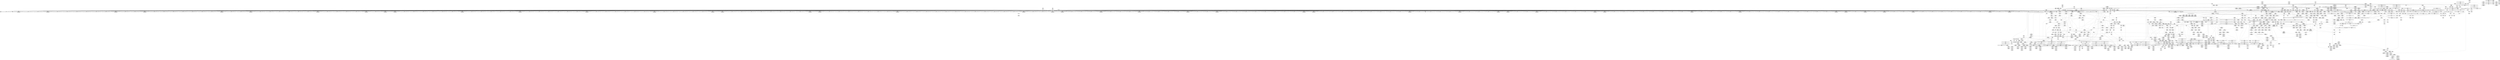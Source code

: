 digraph {
	CE0x43d1950 [shape=record,shape=Mrecord,label="{CE0x43d1950|file_to_av:_if.then|*SummSource*}"]
	CE0x43d9630 [shape=record,shape=Mrecord,label="{CE0x43d9630|file_to_av:_tmp1|*SummSink*}"]
	CE0x43f7530 [shape=record,shape=Mrecord,label="{CE0x43f7530|i64_5|*Constant*}"]
	CE0x444cfb0 [shape=record,shape=Mrecord,label="{CE0x444cfb0|cred_sid:_tmp2}"]
	CE0x43e3170 [shape=record,shape=Mrecord,label="{CE0x43e3170|i64*_getelementptr_inbounds_(_15_x_i64_,_15_x_i64_*___llvm_gcov_ctr171,_i64_0,_i64_14)|*Constant*|*SummSource*}"]
	CE0x43c2980 [shape=record,shape=Mrecord,label="{CE0x43c2980|i64*_getelementptr_inbounds_(_5_x_i64_,_5_x_i64_*___llvm_gcov_ctr270,_i64_0,_i64_3)|*Constant*}"]
	CE0x4455d90 [shape=record,shape=Mrecord,label="{CE0x4455d90|i64_3|*Constant*|*SummSink*}"]
	CE0x43cff60 [shape=record,shape=Mrecord,label="{CE0x43cff60|COLLAPSED:_GCMRE___llvm_gcov_ctr168_internal_global_2_x_i64_zeroinitializer:_elem_0:default:}"]
	CE0x444dd60 [shape=record,shape=Mrecord,label="{CE0x444dd60|inode_has_perm:_tmp6|*LoadInst*|security/selinux/hooks.c,1611|*SummSource*}"]
	CE0x43dca10 [shape=record,shape=Mrecord,label="{CE0x43dca10|file_to_av:_tmp19|security/selinux/hooks.c,1906}"]
	CE0x43e94c0 [shape=record,shape=Mrecord,label="{CE0x43e94c0|_call_void_mcount()_#3|*SummSink*}"]
	CE0x44320b0 [shape=record,shape=Mrecord,label="{CE0x44320b0|i64_11|*Constant*|*SummSink*}"]
	CE0x4465760 [shape=record,shape=Mrecord,label="{CE0x4465760|cred_sid:_tmp6|security/selinux/hooks.c,197|*SummSource*}"]
	CE0x43e9b50 [shape=record,shape=Mrecord,label="{CE0x43e9b50|file_path_has_perm:_type|security/selinux/hooks.c,1657|*SummSink*}"]
	CE0x43f4f80 [shape=record,shape=Mrecord,label="{CE0x43f4f80|file_to_av:_f_flags|security/selinux/hooks.c,1905|*SummSource*}"]
	CE0x43b7640 [shape=record,shape=Mrecord,label="{CE0x43b7640|selinux_file_open:_isid|security/selinux/hooks.c,3433}"]
	CE0x43d6df0 [shape=record,shape=Mrecord,label="{CE0x43d6df0|i64*_getelementptr_inbounds_(_2_x_i64_,_2_x_i64_*___llvm_gcov_ctr168,_i64_0,_i64_0)|*Constant*|*SummSink*}"]
	CE0x4352d20 [shape=record,shape=Mrecord,label="{CE0x4352d20|file_to_av:_tmp8|security/selinux/hooks.c,1903|*SummSource*}"]
	CE0x43616b0 [shape=record,shape=Mrecord,label="{CE0x43616b0|8:_i8,_32:_%struct.inode*,_%struct.selinux_audit_data*,_128:_i32,_132:_i32,_456:_i8*,_:_SCMRE_78,79_}"]
	CE0x44157c0 [shape=record,shape=Mrecord,label="{CE0x44157c0|inode_has_perm:_tobool|security/selinux/hooks.c,1611|*SummSink*}"]
	CE0x43ead20 [shape=record,shape=Mrecord,label="{CE0x43ead20|file_path_has_perm:_tmp4|security/selinux/hooks.c,1658|*SummSink*}"]
	CE0x4356920 [shape=record,shape=Mrecord,label="{CE0x4356920|i64*_getelementptr_inbounds_(_15_x_i64_,_15_x_i64_*___llvm_gcov_ctr171,_i64_0,_i64_9)|*Constant*|*SummSource*}"]
	CE0x4408d80 [shape=record,shape=Mrecord,label="{CE0x4408d80|file_to_av:_tmp13|security/selinux/hooks.c,1904|*SummSink*}"]
	CE0x435b7c0 [shape=record,shape=Mrecord,label="{CE0x435b7c0|8:_i8,_32:_%struct.inode*,_%struct.selinux_audit_data*,_128:_i32,_132:_i32,_456:_i8*,_:_SCMRE_69,70_}"]
	CE0x435e810 [shape=record,shape=Mrecord,label="{CE0x435e810|8:_i8,_32:_%struct.inode*,_%struct.selinux_audit_data*,_128:_i32,_132:_i32,_456:_i8*,_:_SCMRE_120,121_}"]
	CE0x440be20 [shape=record,shape=Mrecord,label="{CE0x440be20|inode_has_perm:_if.end|*SummSource*}"]
	CE0x4349b90 [shape=record,shape=Mrecord,label="{CE0x4349b90|8:_i8,_32:_%struct.inode*,_%struct.selinux_audit_data*,_128:_i32,_132:_i32,_456:_i8*,_:_SCMRE_7,8_}"]
	CE0x444c3c0 [shape=record,shape=Mrecord,label="{CE0x444c3c0|inode_has_perm:_bb|*SummSource*}"]
	CE0x43ea5e0 [shape=record,shape=Mrecord,label="{CE0x43ea5e0|file_path_has_perm:_path|security/selinux/hooks.c,1658|*SummSink*}"]
	CE0x5f49540 [shape=record,shape=Mrecord,label="{CE0x5f49540|i32_14|*Constant*|*SummSink*}"]
	CE0x4461db0 [shape=record,shape=Mrecord,label="{CE0x4461db0|i32_512|*Constant*|*SummSource*}"]
	CE0x43b5fb0 [shape=record,shape=Mrecord,label="{CE0x43b5fb0|selinux_file_open:_call2|security/selinux/hooks.c,3443}"]
	CE0x4432850 [shape=record,shape=Mrecord,label="{CE0x4432850|file_to_av:_tmp25|security/selinux/hooks.c,1910|*SummSource*}"]
	CE0x4413eb0 [shape=record,shape=Mrecord,label="{CE0x4413eb0|i64*_getelementptr_inbounds_(_2_x_i64_,_2_x_i64_*___llvm_gcov_ctr162,_i64_0,_i64_0)|*Constant*}"]
	CE0x4357730 [shape=record,shape=Mrecord,label="{CE0x4357730|open_file_to_av:_tmp|*SummSink*}"]
	CE0x43ae700 [shape=record,shape=Mrecord,label="{CE0x43ae700|file_to_av:_tmp24|security/selinux/hooks.c,1909}"]
	CE0x4419e30 [shape=record,shape=Mrecord,label="{CE0x4419e30|inode_has_perm:_tmp5|security/selinux/hooks.c,1609}"]
	CE0x43ccd20 [shape=record,shape=Mrecord,label="{CE0x43ccd20|i32*_getelementptr_inbounds_(%struct.avc_cache,_%struct.avc_cache*_avc_cache,_i32_0,_i32_4)|*Constant*}"]
	CE0x4431f40 [shape=record,shape=Mrecord,label="{CE0x4431f40|i64_11|*Constant*|*SummSource*}"]
	CE0x4415050 [shape=record,shape=Mrecord,label="{CE0x4415050|_call_void_mcount()_#3|*SummSink*}"]
	CE0x4354830 [shape=record,shape=Mrecord,label="{CE0x4354830|file_to_av:_tobool|security/selinux/hooks.c,1902}"]
	CE0x446bdd0 [shape=record,shape=Mrecord,label="{CE0x446bdd0|__validate_creds:_lnot1|include/linux/cred.h,173|*SummSink*}"]
	CE0x4355e00 [shape=record,shape=Mrecord,label="{CE0x4355e00|__validate_creds:_tmp7|include/linux/cred.h,174}"]
	CE0x43d66b0 [shape=record,shape=Mrecord,label="{CE0x43d66b0|open_file_to_av:_tmp2|security/selinux/hooks.c,1928|*SummSource*}"]
	CE0x43375c0 [shape=record,shape=Mrecord,label="{CE0x43375c0|8:_i8,_32:_%struct.inode*,_%struct.selinux_audit_data*,_128:_i32,_132:_i32,_456:_i8*,_:_SCMRE_216,224_|*MultipleSource*|security/selinux/hooks.c,3424|Function::selinux_file_open&Arg::file::}"]
	CE0x436ea80 [shape=record,shape=Mrecord,label="{CE0x436ea80|8:_i8,_32:_%struct.inode*,_%struct.selinux_audit_data*,_128:_i32,_132:_i32,_456:_i8*,_:_SCMRE_296,304_|*MultipleSource*|security/selinux/hooks.c,3424|Function::selinux_file_open&Arg::file::}"]
	CE0x445f580 [shape=record,shape=Mrecord,label="{CE0x445f580|__validate_creds:_if.end|*SummSink*}"]
	CE0x43ce830 [shape=record,shape=Mrecord,label="{CE0x43ce830|GLOBAL:_selinux_policycap_openperm|Global_var:selinux_policycap_openperm|*SummSink*}"]
	CE0x435ef80 [shape=record,shape=Mrecord,label="{CE0x435ef80|selinux_file_open:_tmp2|*SummSink*}"]
	CE0x445afc0 [shape=record,shape=Mrecord,label="{CE0x445afc0|avc_has_perm:_requested|Function::avc_has_perm&Arg::requested::|*SummSink*}"]
	CE0x446b350 [shape=record,shape=Mrecord,label="{CE0x446b350|__validate_creds:_tmp8|include/linux/cred.h,175}"]
	CE0x4354360 [shape=record,shape=Mrecord,label="{CE0x4354360|__validate_creds:_tmp7|include/linux/cred.h,174|*SummSink*}"]
	CE0x4463840 [shape=record,shape=Mrecord,label="{CE0x4463840|cred_sid:_tmp4|*LoadInst*|security/selinux/hooks.c,196|*SummSource*}"]
	CE0x435d4a0 [shape=record,shape=Mrecord,label="{CE0x435d4a0|8:_i8,_32:_%struct.inode*,_%struct.selinux_audit_data*,_128:_i32,_132:_i32,_456:_i8*,_:_SCMRE_73,74_}"]
	CE0x4348be0 [shape=record,shape=Mrecord,label="{CE0x4348be0|8:_i8,_32:_%struct.inode*,_%struct.selinux_audit_data*,_128:_i32,_132:_i32,_456:_i8*,_:_SCMRE_248,256_|*MultipleSource*|security/selinux/hooks.c,3424|Function::selinux_file_open&Arg::file::}"]
	CE0x4419590 [shape=record,shape=Mrecord,label="{CE0x4419590|_call_void_mcount()_#3}"]
	CE0x434abb0 [shape=record,shape=Mrecord,label="{CE0x434abb0|8:_i8,_32:_%struct.inode*,_%struct.selinux_audit_data*,_128:_i32,_132:_i32,_456:_i8*,_:_SCMRE_52,53_}"]
	CE0x43e2fe0 [shape=record,shape=Mrecord,label="{CE0x43e2fe0|i64*_getelementptr_inbounds_(_15_x_i64_,_15_x_i64_*___llvm_gcov_ctr171,_i64_0,_i64_14)|*Constant*}"]
	CE0x43709b0 [shape=record,shape=Mrecord,label="{CE0x43709b0|8:_i8,_32:_%struct.inode*,_%struct.selinux_audit_data*,_128:_i32,_132:_i32,_456:_i8*,_:_SCMRE_396,400_|*MultipleSource*|security/selinux/hooks.c,3424|Function::selinux_file_open&Arg::file::}"]
	CE0x4347fa0 [shape=record,shape=Mrecord,label="{CE0x4347fa0|8:_i8,_32:_%struct.inode*,_%struct.selinux_audit_data*,_128:_i32,_132:_i32,_456:_i8*,_:_SCMRE_211,212_}"]
	CE0x445ace0 [shape=record,shape=Mrecord,label="{CE0x445ace0|avc_has_perm:_entry}"]
	CE0x444a3a0 [shape=record,shape=Mrecord,label="{CE0x444a3a0|i64*_getelementptr_inbounds_(_8_x_i64_,_8_x_i64_*___llvm_gcov_ctr154,_i64_0,_i64_0)|*Constant*}"]
	CE0x445eeb0 [shape=record,shape=Mrecord,label="{CE0x445eeb0|__validate_creds:_tmp6|include/linux/cred.h,174|*SummSource*}"]
	CE0x43620a0 [shape=record,shape=Mrecord,label="{CE0x43620a0|8:_i8,_32:_%struct.inode*,_%struct.selinux_audit_data*,_128:_i32,_132:_i32,_456:_i8*,_:_SCMRE_4,5_}"]
	CE0x435dbb0 [shape=record,shape=Mrecord,label="{CE0x435dbb0|_call_void_mcount()_#3}"]
	CE0x43cebf0 [shape=record,shape=Mrecord,label="{CE0x43cebf0|open_file_to_av:_tmp2|security/selinux/hooks.c,1928}"]
	CE0x4448eb0 [shape=record,shape=Mrecord,label="{CE0x4448eb0|_ret_void,_!dbg_!27722|include/linux/cred.h,175|*SummSource*}"]
	CE0x446cad0 [shape=record,shape=Mrecord,label="{CE0x446cad0|i32_3|*Constant*}"]
	CE0x43c6e40 [shape=record,shape=Mrecord,label="{CE0x43c6e40|_call_void_mcount()_#3|*SummSink*}"]
	CE0x435dd20 [shape=record,shape=Mrecord,label="{CE0x435dd20|_call_void_mcount()_#3|*SummSink*}"]
	CE0x4418bb0 [shape=record,shape=Mrecord,label="{CE0x4418bb0|__validate_creds:_call|include/linux/cred.h,173|*SummSink*}"]
	CE0x43cfe30 [shape=record,shape=Mrecord,label="{CE0x43cfe30|GLOBAL:_file_to_av|*Constant*|*SummSink*}"]
	CE0x440ad30 [shape=record,shape=Mrecord,label="{CE0x440ad30|file_to_av:_or13|security/selinux/hooks.c,1908|*SummSource*}"]
	CE0x43cd0f0 [shape=record,shape=Mrecord,label="{CE0x43cd0f0|i32*_getelementptr_inbounds_(%struct.avc_cache,_%struct.avc_cache*_avc_cache,_i32_0,_i32_4)|*Constant*|*SummSource*}"]
	CE0x43e86a0 [shape=record,shape=Mrecord,label="{CE0x43e86a0|file_path_has_perm:_tmp2}"]
	CE0x441e110 [shape=record,shape=Mrecord,label="{CE0x441e110|GLOBAL:_llvm.expect.i64|*Constant*}"]
	CE0x4382330 [shape=record,shape=Mrecord,label="{CE0x4382330|selinux_file_open:_i_security|security/selinux/hooks.c,3425|*SummSource*}"]
	CE0x434bb40 [shape=record,shape=Mrecord,label="{CE0x434bb40|i64*_getelementptr_inbounds_(_2_x_i64_,_2_x_i64_*___llvm_gcov_ctr269,_i64_0,_i64_0)|*Constant*|*SummSource*}"]
	CE0x44185f0 [shape=record,shape=Mrecord,label="{CE0x44185f0|i64*_getelementptr_inbounds_(_8_x_i64_,_8_x_i64_*___llvm_gcov_ctr154,_i64_0,_i64_0)|*Constant*|*SummSource*}"]
	CE0x4460780 [shape=record,shape=Mrecord,label="{CE0x4460780|_call_void___invalid_creds(%struct.cred*_%cred,_i8*_%file,_i32_%line)_#10,_!dbg_!27721|include/linux/cred.h,174|*SummSource*}"]
	CE0x4370c40 [shape=record,shape=Mrecord,label="{CE0x4370c40|8:_i8,_32:_%struct.inode*,_%struct.selinux_audit_data*,_128:_i32,_132:_i32,_456:_i8*,_:_SCMRE_400,404_|*MultipleSource*|security/selinux/hooks.c,3424|Function::selinux_file_open&Arg::file::}"]
	CE0x43569d0 [shape=record,shape=Mrecord,label="{CE0x43569d0|file_to_av:_conv9|security/selinux/hooks.c,1906|*SummSource*}"]
	CE0x43f0c10 [shape=record,shape=Mrecord,label="{CE0x43f0c10|inode_has_perm:_cred|Function::inode_has_perm&Arg::cred::|*SummSink*}"]
	CE0x445c9e0 [shape=record,shape=Mrecord,label="{CE0x445c9e0|__validate_creds:_tmp2|include/linux/cred.h,173|*SummSource*}"]
	CE0x43d59a0 [shape=record,shape=Mrecord,label="{CE0x43d59a0|file_to_av:_if.then5}"]
	CE0x43b2f70 [shape=record,shape=Mrecord,label="{CE0x43b2f70|i64*_getelementptr_inbounds_(_5_x_i64_,_5_x_i64_*___llvm_gcov_ctr270,_i64_0,_i64_0)|*Constant*}"]
	CE0x4335e40 [shape=record,shape=Mrecord,label="{CE0x4335e40|8:_i8,_32:_%struct.inode*,_%struct.selinux_audit_data*,_128:_i32,_132:_i32,_456:_i8*,_:_SCMRE_122,123_}"]
	CE0x441cf90 [shape=record,shape=Mrecord,label="{CE0x441cf90|inode_has_perm:_tmp3|*SummSource*}"]
	CE0x434aad0 [shape=record,shape=Mrecord,label="{CE0x434aad0|8:_i8,_32:_%struct.inode*,_%struct.selinux_audit_data*,_128:_i32,_132:_i32,_456:_i8*,_:_SCMRE_50,51_}"]
	CE0x43413b0 [shape=record,shape=Mrecord,label="{CE0x43413b0|8:_i8,_32:_%struct.inode*,_%struct.selinux_audit_data*,_128:_i32,_132:_i32,_456:_i8*,_:_SCMRE_97,98_}"]
	CE0x434fdf0 [shape=record,shape=Mrecord,label="{CE0x434fdf0|selinux_file_open:_sid|security/selinux/hooks.c,3433|*SummSource*}"]
	CE0x434cc00 [shape=record,shape=Mrecord,label="{CE0x434cc00|8:_i8,_32:_%struct.inode*,_%struct.selinux_audit_data*,_128:_i32,_132:_i32,_456:_i8*,_:_SCMRE_104,105_}"]
	CE0x43d1e20 [shape=record,shape=Mrecord,label="{CE0x43d1e20|file_to_av:_entry|*SummSource*}"]
	CE0x445e060 [shape=record,shape=Mrecord,label="{CE0x445e060|__validate_creds:_tmp4|include/linux/cred.h,173|*SummSource*}"]
	CE0x43dd9e0 [shape=record,shape=Mrecord,label="{CE0x43dd9e0|file_to_av:_tobool7|security/selinux/hooks.c,1905|*SummSource*}"]
	CE0x4360ca0 [shape=record,shape=Mrecord,label="{CE0x4360ca0|open_file_to_av:_tmp10|security/selinux/hooks.c,1931|*SummSource*}"]
	CE0x441f5c0 [shape=record,shape=Mrecord,label="{CE0x441f5c0|_call_void___validate_creds(%struct.cred*_%cred,_i8*_getelementptr_inbounds_(_25_x_i8_,_25_x_i8_*_.str3,_i32_0,_i32_0),_i32_1609)_#10,_!dbg_!27719|security/selinux/hooks.c,1609|*SummSource*}"]
	CE0x43de510 [shape=record,shape=Mrecord,label="{CE0x43de510|file_to_av:_tmp15|security/selinux/hooks.c,1905|*SummSink*}"]
	CE0x43bae10 [shape=record,shape=Mrecord,label="{CE0x43bae10|file_to_av:_if.end16}"]
	CE0x4349580 [shape=record,shape=Mrecord,label="{CE0x4349580|8:_i8,_32:_%struct.inode*,_%struct.selinux_audit_data*,_128:_i32,_132:_i32,_456:_i8*,_:_SCMRE_86,87_}"]
	CE0x4340930 [shape=record,shape=Mrecord,label="{CE0x4340930|8:_i8,_32:_%struct.inode*,_%struct.selinux_audit_data*,_128:_i32,_132:_i32,_456:_i8*,_:_SCMRE_91,92_}"]
	CE0x4352770 [shape=record,shape=Mrecord,label="{CE0x4352770|file_to_av:_tmp12|security/selinux/hooks.c,1904|*SummSink*}"]
	CE0x43c2630 [shape=record,shape=Mrecord,label="{CE0x43c2630|i64_0|*Constant*|*SummSource*}"]
	CE0x43b8c50 [shape=record,shape=Mrecord,label="{CE0x43b8c50|selinux_file_open:_pseqno|security/selinux/hooks.c,3434|*SummSource*}"]
	CE0x43cd1d0 [shape=record,shape=Mrecord,label="{CE0x43cd1d0|i32*_getelementptr_inbounds_(%struct.avc_cache,_%struct.avc_cache*_avc_cache,_i32_0,_i32_4)|*Constant*|*SummSink*}"]
	CE0x43df7f0 [shape=record,shape=Mrecord,label="{CE0x43df7f0|i64*_getelementptr_inbounds_(_15_x_i64_,_15_x_i64_*___llvm_gcov_ctr171,_i64_0,_i64_8)|*Constant*|*SummSource*}"]
	CE0x435b600 [shape=record,shape=Mrecord,label="{CE0x435b600|8:_i8,_32:_%struct.inode*,_%struct.selinux_audit_data*,_128:_i32,_132:_i32,_456:_i8*,_:_SCMRE_68,69_}"]
	CE0x4459220 [shape=record,shape=Mrecord,label="{CE0x4459220|i64*_getelementptr_inbounds_(_8_x_i64_,_8_x_i64_*___llvm_gcov_ctr154,_i64_0,_i64_7)|*Constant*|*SummSink*}"]
	CE0x4336d90 [shape=record,shape=Mrecord,label="{CE0x4336d90|8:_i8,_32:_%struct.inode*,_%struct.selinux_audit_data*,_128:_i32,_132:_i32,_456:_i8*,_:_SCMRE_304,312_|*MultipleSource*|security/selinux/hooks.c,3424|Function::selinux_file_open&Arg::file::}"]
	CE0x43cffd0 [shape=record,shape=Mrecord,label="{CE0x43cffd0|file_path_has_perm:_tmp|*SummSource*}"]
	CE0x446dd80 [shape=record,shape=Mrecord,label="{CE0x446dd80|inode_has_perm:_tmp18|security/selinux/hooks.c,1617|*SummSink*}"]
	CE0x43b4a40 [shape=record,shape=Mrecord,label="{CE0x43b4a40|file_path_has_perm:_cred|Function::file_path_has_perm&Arg::cred::|*SummSink*}"]
	CE0x445c2f0 [shape=record,shape=Mrecord,label="{CE0x445c2f0|i64_0|*Constant*}"]
	CE0x4337ae0 [shape=record,shape=Mrecord,label="{CE0x4337ae0|8:_i8,_32:_%struct.inode*,_%struct.selinux_audit_data*,_128:_i32,_132:_i32,_456:_i8*,_:_SCMRE_147,148_}"]
	CE0x441d0a0 [shape=record,shape=Mrecord,label="{CE0x441d0a0|inode_has_perm:_tmp3|*SummSink*}"]
	CE0x4462530 [shape=record,shape=Mrecord,label="{CE0x4462530|__validate_creds:_tmp9|include/linux/cred.h,175|*SummSource*}"]
	CE0x43541c0 [shape=record,shape=Mrecord,label="{CE0x43541c0|__validate_creds:_tmp6|include/linux/cred.h,174|*SummSink*}"]
	CE0x444b780 [shape=record,shape=Mrecord,label="{CE0x444b780|_call_void_mcount()_#3}"]
	CE0x43ba860 [shape=record,shape=Mrecord,label="{CE0x43ba860|open_file_to_av:_call|security/selinux/hooks.c,1926|*SummSource*}"]
	CE0x44660e0 [shape=record,shape=Mrecord,label="{CE0x44660e0|avc_has_perm:_entry|*SummSink*}"]
	CE0x4455a60 [shape=record,shape=Mrecord,label="{CE0x4455a60|inode_has_perm:_tobool2|security/selinux/hooks.c,1611|*SummSink*}"]
	CE0x43cd8f0 [shape=record,shape=Mrecord,label="{CE0x43cd8f0|avc_policy_seqno:_bb|*SummSource*}"]
	CE0x44085a0 [shape=record,shape=Mrecord,label="{CE0x44085a0|file_to_av:_tmp20|security/selinux/hooks.c,1906|*SummSource*}"]
	CE0x441c470 [shape=record,shape=Mrecord,label="{CE0x441c470|__validate_creds:_cred|Function::__validate_creds&Arg::cred::|*SummSource*}"]
	CE0x43b6e50 [shape=record,shape=Mrecord,label="{CE0x43b6e50|GLOBAL:_file_path_has_perm|*Constant*|*SummSink*}"]
	CE0x436f4c0 [shape=record,shape=Mrecord,label="{CE0x436f4c0|8:_i8,_32:_%struct.inode*,_%struct.selinux_audit_data*,_128:_i32,_132:_i32,_456:_i8*,_:_SCMRE_316,320_|*MultipleSource*|security/selinux/hooks.c,3424|Function::selinux_file_open&Arg::file::}"]
	CE0x4449500 [shape=record,shape=Mrecord,label="{CE0x4449500|_call_void_mcount()_#3|*SummSink*}"]
	CE0x444c480 [shape=record,shape=Mrecord,label="{CE0x444c480|inode_has_perm:_bb|*SummSink*}"]
	CE0x435f9b0 [shape=record,shape=Mrecord,label="{CE0x435f9b0|8:_i8,_32:_%struct.inode*,_%struct.selinux_audit_data*,_128:_i32,_132:_i32,_456:_i8*,_:_SCMRE_2,3_}"]
	CE0x43845b0 [shape=record,shape=Mrecord,label="{CE0x43845b0|GLOBAL:_file_inode|*Constant*|*SummSource*}"]
	CE0x43cae50 [shape=record,shape=Mrecord,label="{CE0x43cae50|file_path_has_perm:_call|security/selinux/hooks.c,1659}"]
	CE0x4461050 [shape=record,shape=Mrecord,label="{CE0x4461050|i64*_getelementptr_inbounds_(_5_x_i64_,_5_x_i64_*___llvm_gcov_ctr155,_i64_0,_i64_0)|*Constant*|*SummSource*}"]
	CE0x43bac70 [shape=record,shape=Mrecord,label="{CE0x43bac70|file_to_av:_if.then8|*SummSink*}"]
	CE0x4457320 [shape=record,shape=Mrecord,label="{CE0x4457320|GLOBAL:_cred_sid|*Constant*|*SummSink*}"]
	CE0x43b43b0 [shape=record,shape=Mrecord,label="{CE0x43b43b0|selinux_file_open:_cred|Function::selinux_file_open&Arg::cred::|*SummSource*}"]
	CE0x43d3b80 [shape=record,shape=Mrecord,label="{CE0x43d3b80|file_to_av:_tmp8|security/selinux/hooks.c,1903|*SummSink*}"]
	CE0x43c7a90 [shape=record,shape=Mrecord,label="{CE0x43c7a90|file_inode:_tmp4|*LoadInst*|include/linux/fs.h,1916|*SummSource*}"]
	CE0x4399c80 [shape=record,shape=Mrecord,label="{CE0x4399c80|inode_has_perm:_lnot1|security/selinux/hooks.c,1611|*SummSink*}"]
	CE0x43baeb0 [shape=record,shape=Mrecord,label="{CE0x43baeb0|file_to_av:_if.end16|*SummSource*}"]
	CE0x445df30 [shape=record,shape=Mrecord,label="{CE0x445df30|__validate_creds:_tmp4|include/linux/cred.h,173}"]
	CE0x433d8f0 [shape=record,shape=Mrecord,label="{CE0x433d8f0|8:_i8,_32:_%struct.inode*,_%struct.selinux_audit_data*,_128:_i32,_132:_i32,_456:_i8*,_:_SCMRE_156,157_}"]
	CE0x43b90e0 [shape=record,shape=Mrecord,label="{CE0x43b90e0|_ret_i32_%tmp4,_!dbg_!27711|security/selinux/avc.c,779|*SummSink*}"]
	CE0x4356b70 [shape=record,shape=Mrecord,label="{CE0x4356b70|file_to_av:_conv9|security/selinux/hooks.c,1906|*SummSink*}"]
	CE0x43dd160 [shape=record,shape=Mrecord,label="{CE0x43dd160|i32_1024|*Constant*|*SummSource*}"]
	CE0x433fde0 [shape=record,shape=Mrecord,label="{CE0x433fde0|i32_7|*Constant*|*SummSource*}"]
	CE0x43d1d60 [shape=record,shape=Mrecord,label="{CE0x43d1d60|file_to_av:_entry}"]
	CE0x43b5430 [shape=record,shape=Mrecord,label="{CE0x43b5430|file_path_has_perm:_av|Function::file_path_has_perm&Arg::av::|*SummSink*}"]
	CE0x43def80 [shape=record,shape=Mrecord,label="{CE0x43def80|file_to_av:_tmp17|security/selinux/hooks.c,1905|*SummSink*}"]
	CE0x435bff0 [shape=record,shape=Mrecord,label="{CE0x435bff0|8:_i8,_32:_%struct.inode*,_%struct.selinux_audit_data*,_128:_i32,_132:_i32,_456:_i8*,_:_SCMRE_48,49_}"]
	CE0x434b7c0 [shape=record,shape=Mrecord,label="{CE0x434b7c0|selinux_file_open:_tmp}"]
	CE0x441a610 [shape=record,shape=Mrecord,label="{CE0x441a610|inode_has_perm:_tmp4|security/selinux/hooks.c,1609}"]
	CE0x43f3960 [shape=record,shape=Mrecord,label="{CE0x43f3960|file_to_av:_av.0}"]
	CE0x4348a20 [shape=record,shape=Mrecord,label="{CE0x4348a20|8:_i8,_32:_%struct.inode*,_%struct.selinux_audit_data*,_128:_i32,_132:_i32,_456:_i8*,_:_SCMRE_240,248_|*MultipleSource*|security/selinux/hooks.c,3424|Function::selinux_file_open&Arg::file::}"]
	CE0x445aa70 [shape=record,shape=Mrecord,label="{CE0x445aa70|inode_has_perm:_tmp15|*LoadInst*|security/selinux/hooks.c,1615|*SummSource*}"]
	CE0x43c3d40 [shape=record,shape=Mrecord,label="{CE0x43c3d40|i64*_getelementptr_inbounds_(_15_x_i64_,_15_x_i64_*___llvm_gcov_ctr171,_i64_0,_i64_10)|*Constant*|*SummSource*}"]
	CE0x4364010 [shape=record,shape=Mrecord,label="{CE0x4364010|8:_i8,_32:_%struct.inode*,_%struct.selinux_audit_data*,_128:_i32,_132:_i32,_456:_i8*,_:_SCMRE_115,116_}"]
	CE0x43f0eb0 [shape=record,shape=Mrecord,label="{CE0x43f0eb0|inode_has_perm:_inode|Function::inode_has_perm&Arg::inode::}"]
	CE0x4418a60 [shape=record,shape=Mrecord,label="{CE0x4418a60|__validate_creds:_call|include/linux/cred.h,173|*SummSource*}"]
	CE0x434b960 [shape=record,shape=Mrecord,label="{CE0x434b960|selinux_file_open:_entry|*SummSource*}"]
	CE0x433a600 [shape=record,shape=Mrecord,label="{CE0x433a600|selinux_file_open:_bb|*SummSource*}"]
	CE0x43f29d0 [shape=record,shape=Mrecord,label="{CE0x43f29d0|file_to_av:_tmp5|security/selinux/hooks.c,1902|*SummSource*}"]
	CE0x435f580 [shape=record,shape=Mrecord,label="{CE0x435f580|selinux_file_open:_entry}"]
	CE0x4341ac0 [shape=record,shape=Mrecord,label="{CE0x4341ac0|open_file_to_av:_tmp4|security/selinux/hooks.c,1928|*SummSink*}"]
	CE0x43c8f40 [shape=record,shape=Mrecord,label="{CE0x43c8f40|avc_policy_seqno:_tmp1|*SummSource*}"]
	CE0x433d3b0 [shape=record,shape=Mrecord,label="{CE0x433d3b0|8:_i8,_32:_%struct.inode*,_%struct.selinux_audit_data*,_128:_i32,_132:_i32,_456:_i8*,_:_SCMRE_153,154_}"]
	CE0x43cafc0 [shape=record,shape=Mrecord,label="{CE0x43cafc0|file_path_has_perm:_call|security/selinux/hooks.c,1659|*SummSink*}"]
	CE0x436ea10 [shape=record,shape=Mrecord,label="{CE0x436ea10|8:_i8,_32:_%struct.inode*,_%struct.selinux_audit_data*,_128:_i32,_132:_i32,_456:_i8*,_:_SCMRE_288,292_|*MultipleSource*|security/selinux/hooks.c,3424|Function::selinux_file_open&Arg::file::}"]
	CE0x43eabb0 [shape=record,shape=Mrecord,label="{CE0x43eabb0|file_path_has_perm:_f_path|security/selinux/hooks.c,1658|*SummSink*}"]
	CE0x43c6370 [shape=record,shape=Mrecord,label="{CE0x43c6370|i64*_getelementptr_inbounds_(_2_x_i64_,_2_x_i64_*___llvm_gcov_ctr162,_i64_0,_i64_1)|*Constant*|*SummSource*}"]
	CE0x4452230 [shape=record,shape=Mrecord,label="{CE0x4452230|inode_has_perm:_tmp9|security/selinux/hooks.c,1611|*SummSink*}"]
	CE0x43adb10 [shape=record,shape=Mrecord,label="{CE0x43adb10|selinux_file_open:_tmp7|security/selinux/hooks.c,3425|*SummSource*}"]
	CE0x43cd160 [shape=record,shape=Mrecord,label="{CE0x43cd160|avc_policy_seqno:_tmp4|security/selinux/avc.c,779}"]
	CE0x433f330 [shape=record,shape=Mrecord,label="{CE0x433f330|8:_i8,_32:_%struct.inode*,_%struct.selinux_audit_data*,_128:_i32,_132:_i32,_456:_i8*,_:_SCMRE_171,172_}"]
	CE0x43efb10 [shape=record,shape=Mrecord,label="{CE0x43efb10|file_path_has_perm:_call1|security/selinux/hooks.c,1659|*SummSink*}"]
	CE0x4363e50 [shape=record,shape=Mrecord,label="{CE0x4363e50|8:_i8,_32:_%struct.inode*,_%struct.selinux_audit_data*,_128:_i32,_132:_i32,_456:_i8*,_:_SCMRE_114,115_}"]
	CE0x43da630 [shape=record,shape=Mrecord,label="{CE0x43da630|file_to_av:_tmp11|security/selinux/hooks.c,1904|*SummSink*}"]
	CE0x43ea180 [shape=record,shape=Mrecord,label="{CE0x43ea180|file_path_has_perm:_u|security/selinux/hooks.c,1658|*SummSource*}"]
	CE0x43dd540 [shape=record,shape=Mrecord,label="{CE0x43dd540|file_to_av:_and6|security/selinux/hooks.c,1905}"]
	CE0x4381ad0 [shape=record,shape=Mrecord,label="{CE0x4381ad0|open_file_to_av:_entry|*SummSink*}"]
	CE0x43cac50 [shape=record,shape=Mrecord,label="{CE0x43cac50|GLOBAL:_file_inode|*Constant*}"]
	CE0x43f05c0 [shape=record,shape=Mrecord,label="{CE0x43f05c0|inode_has_perm:_entry|*SummSource*}"]
	CE0x440cc50 [shape=record,shape=Mrecord,label="{CE0x440cc50|inode_has_perm:_lnot|security/selinux/hooks.c,1611}"]
	CE0x445f410 [shape=record,shape=Mrecord,label="{CE0x445f410|__validate_creds:_if.end|*SummSource*}"]
	CE0x4355f70 [shape=record,shape=Mrecord,label="{CE0x4355f70|__validate_creds:_tmp7|include/linux/cred.h,174|*SummSource*}"]
	CE0x44623c0 [shape=record,shape=Mrecord,label="{CE0x44623c0|__validate_creds:_tmp9|include/linux/cred.h,175}"]
	CE0x43c5020 [shape=record,shape=Mrecord,label="{CE0x43c5020|open_file_to_av:_tmp7|security/selinux/hooks.c,1929}"]
	CE0x43ba680 [shape=record,shape=Mrecord,label="{CE0x43ba680|file_inode:_tmp1|*SummSink*}"]
	CE0x446c180 [shape=record,shape=Mrecord,label="{CE0x446c180|__validate_creds:_conv|include/linux/cred.h,173|*SummSink*}"]
	CE0x44642a0 [shape=record,shape=Mrecord,label="{CE0x44642a0|cred_sid:_sid|security/selinux/hooks.c,197}"]
	CE0x43d6400 [shape=record,shape=Mrecord,label="{CE0x43d6400|file_to_av:_if.end19|*SummSource*}"]
	CE0x444bc60 [shape=record,shape=Mrecord,label="{CE0x444bc60|__validate_creds:_cred|Function::__validate_creds&Arg::cred::}"]
	CE0x43d3d10 [shape=record,shape=Mrecord,label="{CE0x43d3d10|open_file_to_av:_if.then}"]
	CE0x43cc9e0 [shape=record,shape=Mrecord,label="{CE0x43cc9e0|_call_void_mcount()_#3|*SummSink*}"]
	CE0x43f63d0 [shape=record,shape=Mrecord,label="{CE0x43f63d0|file_to_av:_tmp29|security/selinux/hooks.c,1914}"]
	CE0x43d64c0 [shape=record,shape=Mrecord,label="{CE0x43d64c0|file_to_av:_if.end19|*SummSink*}"]
	CE0x4455470 [shape=record,shape=Mrecord,label="{CE0x4455470|inode_has_perm:_expval|security/selinux/hooks.c,1611|*SummSource*}"]
	CE0x445fa00 [shape=record,shape=Mrecord,label="{CE0x445fa00|i64*_getelementptr_inbounds_(_5_x_i64_,_5_x_i64_*___llvm_gcov_ctr155,_i64_0,_i64_4)|*Constant*|*SummSink*}"]
	CE0x43641d0 [shape=record,shape=Mrecord,label="{CE0x43641d0|8:_i8,_32:_%struct.inode*,_%struct.selinux_audit_data*,_128:_i32,_132:_i32,_456:_i8*,_:_SCMRE_116,117_}"]
	CE0x43c8ed0 [shape=record,shape=Mrecord,label="{CE0x43c8ed0|avc_policy_seqno:_tmp1}"]
	CE0x435c370 [shape=record,shape=Mrecord,label="{CE0x435c370|8:_i8,_32:_%struct.inode*,_%struct.selinux_audit_data*,_128:_i32,_132:_i32,_456:_i8*,_:_SCMRE_13,14_}"]
	CE0x43e20e0 [shape=record,shape=Mrecord,label="{CE0x43e20e0|file_to_av:_tmp30|security/selinux/hooks.c,1914}"]
	CE0x43cb1e0 [shape=record,shape=Mrecord,label="{CE0x43cb1e0|file_to_av:_if.end19}"]
	CE0x43c3ed0 [shape=record,shape=Mrecord,label="{CE0x43c3ed0|file_to_av:_tmp24|security/selinux/hooks.c,1909|*SummSink*}"]
	CE0x445b2b0 [shape=record,shape=Mrecord,label="{CE0x445b2b0|avc_has_perm:_ssid|Function::avc_has_perm&Arg::ssid::|*SummSource*}"]
	CE0x43b8890 [shape=record,shape=Mrecord,label="{CE0x43b8890|avc_policy_seqno:_entry}"]
	CE0x441afe0 [shape=record,shape=Mrecord,label="{CE0x441afe0|i32_22|*Constant*|*SummSink*}"]
	CE0x43cab40 [shape=record,shape=Mrecord,label="{CE0x43cab40|i32_8|*Constant*|*SummSource*}"]
	CE0x444add0 [shape=record,shape=Mrecord,label="{CE0x444add0|i64*_getelementptr_inbounds_(_2_x_i64_,_2_x_i64_*___llvm_gcov_ctr131,_i64_0,_i64_1)|*Constant*}"]
	CE0x4348860 [shape=record,shape=Mrecord,label="{CE0x4348860|8:_i8,_32:_%struct.inode*,_%struct.selinux_audit_data*,_128:_i32,_132:_i32,_456:_i8*,_:_SCMRE_224,232_|*MultipleSource*|security/selinux/hooks.c,3424|Function::selinux_file_open&Arg::file::}"]
	CE0x5698da0 [shape=record,shape=Mrecord,label="{CE0x5698da0|selinux_file_open:_tmp|*SummSink*}"]
	CE0x43d9550 [shape=record,shape=Mrecord,label="{CE0x43d9550|GLOBAL:___llvm_gcov_ctr270|Global_var:__llvm_gcov_ctr270|*SummSource*}"]
	CE0x445d030 [shape=record,shape=Mrecord,label="{CE0x445d030|__validate_creds:_tmp2|include/linux/cred.h,173}"]
	CE0x444b930 [shape=record,shape=Mrecord,label="{CE0x444b930|__validate_creds:_entry|*SummSink*}"]
	CE0x4409dc0 [shape=record,shape=Mrecord,label="{CE0x4409dc0|file_to_av:_tmp22|security/selinux/hooks.c,1908|*SummSink*}"]
	CE0x4414020 [shape=record,shape=Mrecord,label="{CE0x4414020|file_inode:_tmp}"]
	CE0x43c99c0 [shape=record,shape=Mrecord,label="{CE0x43c99c0|avc_policy_seqno:_tmp2}"]
	CE0x43537f0 [shape=record,shape=Mrecord,label="{CE0x43537f0|file_to_av:_f_mode|security/selinux/hooks.c,1902|*SummSink*}"]
	CE0x43cc8d0 [shape=record,shape=Mrecord,label="{CE0x43cc8d0|_call_void_mcount()_#3|*SummSource*}"]
	CE0x4460210 [shape=record,shape=Mrecord,label="{CE0x4460210|__validate_creds:_if.then|*SummSink*}"]
	CE0x4358710 [shape=record,shape=Mrecord,label="{CE0x4358710|i32_14|*Constant*}"]
	CE0x43d32f0 [shape=record,shape=Mrecord,label="{CE0x43d32f0|file_path_has_perm:_tmp|*SummSink*}"]
	CE0x4346020 [shape=record,shape=Mrecord,label="{CE0x4346020|8:_i8,_32:_%struct.inode*,_%struct.selinux_audit_data*,_128:_i32,_132:_i32,_456:_i8*,_:_SCMRE_193,194_}"]
	CE0x43d9da0 [shape=record,shape=Mrecord,label="{CE0x43d9da0|i64_4|*Constant*|*SummSource*}"]
	CE0x43f5680 [shape=record,shape=Mrecord,label="{CE0x43f5680|file_to_av:_tmp26|security/selinux/hooks.c,1910|*SummSource*}"]
	CE0x446ce30 [shape=record,shape=Mrecord,label="{CE0x446ce30|inode_has_perm:_sid3|security/selinux/hooks.c,1617|*SummSink*}"]
	CE0x44159a0 [shape=record,shape=Mrecord,label="{CE0x44159a0|inode_has_perm:_and|security/selinux/hooks.c,1611|*SummSink*}"]
	CE0x444df10 [shape=record,shape=Mrecord,label="{CE0x444df10|_call_void___invalid_creds(%struct.cred*_%cred,_i8*_%file,_i32_%line)_#10,_!dbg_!27721|include/linux/cred.h,174|*SummSink*}"]
	CE0x4363ad0 [shape=record,shape=Mrecord,label="{CE0x4363ad0|8:_i8,_32:_%struct.inode*,_%struct.selinux_audit_data*,_128:_i32,_132:_i32,_456:_i8*,_:_SCMRE_112,113_}"]
	CE0x43c7290 [shape=record,shape=Mrecord,label="{CE0x43c7290|file_inode:_f_inode|include/linux/fs.h,1916|*SummSource*}"]
	CE0x43d03e0 [shape=record,shape=Mrecord,label="{CE0x43d03e0|open_file_to_av:_tmp1|*SummSource*}"]
	CE0x4458620 [shape=record,shape=Mrecord,label="{CE0x4458620|avc_has_perm:_requested|Function::avc_has_perm&Arg::requested::|*SummSource*}"]
	CE0x433fe50 [shape=record,shape=Mrecord,label="{CE0x433fe50|i64*_getelementptr_inbounds_(_15_x_i64_,_15_x_i64_*___llvm_gcov_ctr171,_i64_0,_i64_3)|*Constant*|*SummSink*}"]
	CE0x440d860 [shape=record,shape=Mrecord,label="{CE0x440d860|file_inode:_tmp2}"]
	CE0x43d28f0 [shape=record,shape=Mrecord,label="{CE0x43d28f0|file_to_av:_conv|security/selinux/hooks.c,1903}"]
	CE0x444e720 [shape=record,shape=Mrecord,label="{CE0x444e720|cred_sid:_tmp}"]
	CE0x436efa0 [shape=record,shape=Mrecord,label="{CE0x436efa0|8:_i8,_32:_%struct.inode*,_%struct.selinux_audit_data*,_128:_i32,_132:_i32,_456:_i8*,_:_SCMRE_384,392_|*MultipleSource*|security/selinux/hooks.c,3424|Function::selinux_file_open&Arg::file::}"]
	CE0x43d7fa0 [shape=record,shape=Mrecord,label="{CE0x43d7fa0|open_file_to_av:_tobool|security/selinux/hooks.c,1928|*SummSink*}"]
	CE0x4415930 [shape=record,shape=Mrecord,label="{CE0x4415930|inode_has_perm:_and|security/selinux/hooks.c,1611|*SummSource*}"]
	CE0x433f6b0 [shape=record,shape=Mrecord,label="{CE0x433f6b0|8:_i8,_32:_%struct.inode*,_%struct.selinux_audit_data*,_128:_i32,_132:_i32,_456:_i8*,_:_SCMRE_173,174_}"]
	CE0x4432240 [shape=record,shape=Mrecord,label="{CE0x4432240|i64_12|*Constant*|*SummSource*}"]
	CE0x43ea650 [shape=record,shape=Mrecord,label="{CE0x43ea650|file_path_has_perm:_f_path|security/selinux/hooks.c,1658}"]
	CE0x4419220 [shape=record,shape=Mrecord,label="{CE0x4419220|cred_sid:_tmp3|*SummSource*}"]
	CE0x445b650 [shape=record,shape=Mrecord,label="{CE0x445b650|avc_has_perm:_tsid|Function::avc_has_perm&Arg::tsid::|*SummSource*}"]
	CE0x4345220 [shape=record,shape=Mrecord,label="{CE0x4345220|8:_i8,_32:_%struct.inode*,_%struct.selinux_audit_data*,_128:_i32,_132:_i32,_456:_i8*,_:_SCMRE_185,186_}"]
	CE0x4362840 [shape=record,shape=Mrecord,label="{CE0x4362840|i64_1|*Constant*|*SummSink*}"]
	CE0x43c4630 [shape=record,shape=Mrecord,label="{CE0x43c4630|open_file_to_av:_tmp10|security/selinux/hooks.c,1931|*SummSink*}"]
	CE0x4350a40 [shape=record,shape=Mrecord,label="{CE0x4350a40|8:_i8,_32:_%struct.inode*,_%struct.selinux_audit_data*,_128:_i32,_132:_i32,_456:_i8*,_:_SCMRE_56,57_}"]
	CE0x446d6f0 [shape=record,shape=Mrecord,label="{CE0x446d6f0|inode_has_perm:_sclass|security/selinux/hooks.c,1617}"]
	CE0x4448780 [shape=record,shape=Mrecord,label="{CE0x4448780|inode_has_perm:_tmp|*SummSink*}"]
	CE0x434cf80 [shape=record,shape=Mrecord,label="{CE0x434cf80|8:_i8,_32:_%struct.inode*,_%struct.selinux_audit_data*,_128:_i32,_132:_i32,_456:_i8*,_:_SCMRE_106,107_}"]
	CE0x43b6d10 [shape=record,shape=Mrecord,label="{CE0x43b6d10|GLOBAL:_file_path_has_perm|*Constant*|*SummSource*}"]
	CE0x4458900 [shape=record,shape=Mrecord,label="{CE0x4458900|avc_has_perm:_auditdata|Function::avc_has_perm&Arg::auditdata::}"]
	CE0x43b72a0 [shape=record,shape=Mrecord,label="{CE0x43b72a0|i32_2|*Constant*|*SummSource*}"]
	CE0x43d5ae0 [shape=record,shape=Mrecord,label="{CE0x43d5ae0|file_to_av:_if.then5|*SummSink*}"]
	CE0x4343570 [shape=record,shape=Mrecord,label="{CE0x4343570|8:_i8,_32:_%struct.inode*,_%struct.selinux_audit_data*,_128:_i32,_132:_i32,_456:_i8*,_:_SCMRE_82,83_}"]
	CE0x43b3440 [shape=record,shape=Mrecord,label="{CE0x43b3440|open_file_to_av:_file|Function::open_file_to_av&Arg::file::}"]
	CE0x43cef60 [shape=record,shape=Mrecord,label="{CE0x43cef60|i32_7|*Constant*}"]
	CE0x440a4a0 [shape=record,shape=Mrecord,label="{CE0x440a4a0|file_to_av:_tmp22|security/selinux/hooks.c,1908|*SummSource*}"]
	CE0x4354490 [shape=record,shape=Mrecord,label="{CE0x4354490|file_to_av:_and|security/selinux/hooks.c,1902|*SummSource*}"]
	CE0x445d5f0 [shape=record,shape=Mrecord,label="{CE0x445d5f0|GLOBAL:___llvm_gcov_ctr155|Global_var:__llvm_gcov_ctr155|*SummSource*}"]
	CE0x43d7800 [shape=record,shape=Mrecord,label="{CE0x43d7800|COLLAPSED:_GCMRE___llvm_gcov_ctr171_internal_global_15_x_i64_zeroinitializer:_elem_0:default:}"]
	CE0x435e1e0 [shape=record,shape=Mrecord,label="{CE0x435e1e0|i64*_getelementptr_inbounds_(_2_x_i64_,_2_x_i64_*___llvm_gcov_ctr269,_i64_0,_i64_1)|*Constant*|*SummSource*}"]
	CE0x43832a0 [shape=record,shape=Mrecord,label="{CE0x43832a0|0:_i32,_4:_i32,_8:_i16,_12:_i32,_16:_i32,_20:_i32,_24:_i32,_56:_i8*,_:_SCMRE_12,16_|*MultipleSource*|security/selinux/hooks.c,3425|security/selinux/hooks.c,3425}"]
	CE0x4458d00 [shape=record,shape=Mrecord,label="{CE0x4458d00|avc_has_perm:_auditdata|Function::avc_has_perm&Arg::auditdata::|*SummSink*}"]
	CE0x43eb7b0 [shape=record,shape=Mrecord,label="{CE0x43eb7b0|file_path_has_perm:_tmp5|security/selinux/hooks.c,1658|*SummSink*}"]
	CE0x4373980 [shape=record,shape=Mrecord,label="{CE0x4373980|selinux_file_open:_tmp4|*LoadInst*|security/selinux/hooks.c,3424|*SummSink*}"]
	CE0x445a5d0 [shape=record,shape=Mrecord,label="{CE0x445a5d0|inode_has_perm:_sid3|security/selinux/hooks.c,1617|*SummSource*}"]
	CE0x43556d0 [shape=record,shape=Mrecord,label="{CE0x43556d0|GLOBAL:___llvm_gcov_ctr171|Global_var:__llvm_gcov_ctr171|*SummSink*}"]
	CE0x43dcd00 [shape=record,shape=Mrecord,label="{CE0x43dcd00|file_to_av:_tmp20|security/selinux/hooks.c,1906|*SummSink*}"]
	CE0x441df80 [shape=record,shape=Mrecord,label="{CE0x441df80|inode_has_perm:_lnot.ext|security/selinux/hooks.c,1611|*SummSource*}"]
	CE0x43dea90 [shape=record,shape=Mrecord,label="{CE0x43dea90|file_to_av:_tmp16|security/selinux/hooks.c,1905|*SummSink*}"]
	CE0x43453e0 [shape=record,shape=Mrecord,label="{CE0x43453e0|8:_i8,_32:_%struct.inode*,_%struct.selinux_audit_data*,_128:_i32,_132:_i32,_456:_i8*,_:_SCMRE_186,187_}"]
	CE0x4451b90 [shape=record,shape=Mrecord,label="{CE0x4451b90|inode_has_perm:_tmp8|security/selinux/hooks.c,1611|*SummSource*}"]
	CE0x43f0450 [shape=record,shape=Mrecord,label="{CE0x43f0450|GLOBAL:_inode_has_perm|*Constant*|*SummSource*}"]
	CE0x43b2c00 [shape=record,shape=Mrecord,label="{CE0x43b2c00|i32_1|*Constant*|*SummSink*}"]
	CE0x4384280 [shape=record,shape=Mrecord,label="{CE0x4384280|file_inode:_entry}"]
	CE0x43478a0 [shape=record,shape=Mrecord,label="{CE0x43478a0|8:_i8,_32:_%struct.inode*,_%struct.selinux_audit_data*,_128:_i32,_132:_i32,_456:_i8*,_:_SCMRE_207,208_}"]
	CE0x4373c10 [shape=record,shape=Mrecord,label="{CE0x4373c10|selinux_file_open:_tmp5|security/selinux/hooks.c,3424|*SummSink*}"]
	CE0x4451610 [shape=record,shape=Mrecord,label="{CE0x4451610|GLOBAL:___llvm_gcov_ctr154|Global_var:__llvm_gcov_ctr154}"]
	CE0x434dee0 [shape=record,shape=Mrecord,label="{CE0x434dee0|8:_i8,_32:_%struct.inode*,_%struct.selinux_audit_data*,_128:_i32,_132:_i32,_456:_i8*,_:_SCMRE_66,67_}"]
	CE0x446e5e0 [shape=record,shape=Mrecord,label="{CE0x446e5e0|i32_(i32,_i32,_i16,_i32,_%struct.common_audit_data*)*_bitcast_(i32_(i32,_i32,_i16,_i32,_%struct.common_audit_data.495*)*_avc_has_perm_to_i32_(i32,_i32,_i16,_i32,_%struct.common_audit_data*)*)|*Constant*}"]
	CE0x444a550 [shape=record,shape=Mrecord,label="{CE0x444a550|i64*_getelementptr_inbounds_(_5_x_i64_,_5_x_i64_*___llvm_gcov_ctr155,_i64_0,_i64_4)|*Constant*|*SummSource*}"]
	CE0x43d3eb0 [shape=record,shape=Mrecord,label="{CE0x43d3eb0|open_file_to_av:_if.then|*SummSink*}"]
	CE0x43c8350 [shape=record,shape=Mrecord,label="{CE0x43c8350|avc_policy_seqno:_tmp|*SummSink*}"]
	CE0x441b0e0 [shape=record,shape=Mrecord,label="{CE0x441b0e0|cred_sid:_security|security/selinux/hooks.c,196|*SummSource*}"]
	CE0x4399b10 [shape=record,shape=Mrecord,label="{CE0x4399b10|inode_has_perm:_lnot1|security/selinux/hooks.c,1611|*SummSource*}"]
	CE0x4370720 [shape=record,shape=Mrecord,label="{CE0x4370720|8:_i8,_32:_%struct.inode*,_%struct.selinux_audit_data*,_128:_i32,_132:_i32,_456:_i8*,_:_SCMRE_376,384_|*MultipleSource*|security/selinux/hooks.c,3424|Function::selinux_file_open&Arg::file::}"]
	CE0x43706b0 [shape=record,shape=Mrecord,label="{CE0x43706b0|8:_i8,_32:_%struct.inode*,_%struct.selinux_audit_data*,_128:_i32,_132:_i32,_456:_i8*,_:_SCMRE_368,372_|*MultipleSource*|security/selinux/hooks.c,3424|Function::selinux_file_open&Arg::file::}"]
	CE0x440e240 [shape=record,shape=Mrecord,label="{CE0x440e240|i32_2|*Constant*}"]
	CE0x43411f0 [shape=record,shape=Mrecord,label="{CE0x43411f0|8:_i8,_32:_%struct.inode*,_%struct.selinux_audit_data*,_128:_i32,_132:_i32,_456:_i8*,_:_SCMRE_96,97_}"]
	CE0x436d450 [shape=record,shape=Mrecord,label="{CE0x436d450|file_inode:_f|Function::file_inode&Arg::f::|*SummSink*}"]
	CE0x43546b0 [shape=record,shape=Mrecord,label="{CE0x43546b0|file_to_av:_and|security/selinux/hooks.c,1902|*SummSink*}"]
	CE0x4463ab0 [shape=record,shape=Mrecord,label="{CE0x4463ab0|cred_sid:_tmp5|security/selinux/hooks.c,196}"]
	CE0x444d020 [shape=record,shape=Mrecord,label="{CE0x444d020|cred_sid:_tmp1}"]
	CE0x4409ab0 [shape=record,shape=Mrecord,label="{CE0x4409ab0|file_to_av:_tmp21|security/selinux/hooks.c,1908|*SummSink*}"]
	CE0x441d8c0 [shape=record,shape=Mrecord,label="{CE0x441d8c0|_call_void_mcount()_#3|*SummSink*}"]
	CE0x43f0b00 [shape=record,shape=Mrecord,label="{CE0x43f0b00|inode_has_perm:_cred|Function::inode_has_perm&Arg::cred::|*SummSource*}"]
	CE0x43f3850 [shape=record,shape=Mrecord,label="{CE0x43f3850|file_to_av:_or|security/selinux/hooks.c,1903|*SummSink*}"]
	CE0x440b540 [shape=record,shape=Mrecord,label="{CE0x440b540|inode_has_perm:_tmp6|*LoadInst*|security/selinux/hooks.c,1611}"]
	CE0x441e900 [shape=record,shape=Mrecord,label="{CE0x441e900|inode_has_perm:_tmp2|*SummSink*}"]
	CE0x434d3b0 [shape=record,shape=Mrecord,label="{CE0x434d3b0|8:_i8,_32:_%struct.inode*,_%struct.selinux_audit_data*,_128:_i32,_132:_i32,_456:_i8*,_:_SCMRE_59,60_}"]
	CE0x44518b0 [shape=record,shape=Mrecord,label="{CE0x44518b0|GLOBAL:___llvm_gcov_ctr154|Global_var:__llvm_gcov_ctr154|*SummSink*}"]
	CE0x445bf20 [shape=record,shape=Mrecord,label="{CE0x445bf20|__validate_creds:_conv|include/linux/cred.h,173}"]
	CE0x444d290 [shape=record,shape=Mrecord,label="{CE0x444d290|__validate_creds:_file|Function::__validate_creds&Arg::file::}"]
	CE0x44649a0 [shape=record,shape=Mrecord,label="{CE0x44649a0|4:_i32,_:_CRE_4,8_|*MultipleSource*|security/selinux/hooks.c,196|security/selinux/hooks.c,197|*LoadInst*|security/selinux/hooks.c,196}"]
	CE0x43513d0 [shape=record,shape=Mrecord,label="{CE0x43513d0|file_to_av:_if.end|*SummSource*}"]
	CE0x43653b0 [shape=record,shape=Mrecord,label="{CE0x43653b0|8:_i8,_32:_%struct.inode*,_%struct.selinux_audit_data*,_128:_i32,_132:_i32,_456:_i8*,_:_SCMRE_60,61_}"]
	CE0x441dcb0 [shape=record,shape=Mrecord,label="{CE0x441dcb0|inode_has_perm:_conv|security/selinux/hooks.c,1611}"]
	CE0x43d60a0 [shape=record,shape=Mrecord,label="{CE0x43d60a0|_ret_i32_%av.3,_!dbg_!27739|security/selinux/hooks.c,1917|*SummSink*}"]
	"CONST[source:0(mediator),value:2(dynamic)][purpose:{subject}]"
	CE0x43ba170 [shape=record,shape=Mrecord,label="{CE0x43ba170|i64*_getelementptr_inbounds_(_2_x_i64_,_2_x_i64_*___llvm_gcov_ctr162,_i64_0,_i64_1)|*Constant*|*SummSink*}"]
	CE0x43d9880 [shape=record,shape=Mrecord,label="{CE0x43d9880|_call_void_mcount()_#3|*SummSource*}"]
	CE0x445b730 [shape=record,shape=Mrecord,label="{CE0x445b730|avc_has_perm:_tsid|Function::avc_has_perm&Arg::tsid::|*SummSink*}"]
	CE0x43dd010 [shape=record,shape=Mrecord,label="{CE0x43dd010|i32_1024|*Constant*}"]
	CE0x440c930 [shape=record,shape=Mrecord,label="{CE0x440c930|inode_has_perm:_tobool|security/selinux/hooks.c,1611}"]
	CE0x43f5fd0 [shape=record,shape=Mrecord,label="{CE0x43f5fd0|file_to_av:_tmp28|security/selinux/hooks.c,1910|*SummSource*}"]
	CE0x435ef10 [shape=record,shape=Mrecord,label="{CE0x435ef10|selinux_file_open:_tmp2}"]
	CE0x43c91b0 [shape=record,shape=Mrecord,label="{CE0x43c91b0|avc_policy_seqno:_tmp1|*SummSink*}"]
	CE0x441ca00 [shape=record,shape=Mrecord,label="{CE0x441ca00|i32_22|*Constant*|*SummSource*}"]
	CE0x4341030 [shape=record,shape=Mrecord,label="{CE0x4341030|8:_i8,_32:_%struct.inode*,_%struct.selinux_audit_data*,_128:_i32,_132:_i32,_456:_i8*,_:_SCMRE_95,96_}"]
	CE0x43820c0 [shape=record,shape=Mrecord,label="{CE0x43820c0|i32_10|*Constant*|*SummSource*}"]
	CE0x43ceac0 [shape=record,shape=Mrecord,label="{CE0x43ceac0|0:_i32,_:_GCRE_selinux_policycap_openperm_external_global_i32:_elem_0:default:}"]
	CE0x434a920 [shape=record,shape=Mrecord,label="{CE0x434a920|8:_i8,_32:_%struct.inode*,_%struct.selinux_audit_data*,_128:_i32,_132:_i32,_456:_i8*,_:_SCMRE_49,50_}"]
	CE0x43b8af0 [shape=record,shape=Mrecord,label="{CE0x43b8af0|avc_policy_seqno:_entry|*SummSource*}"]
	CE0x441bc50 [shape=record,shape=Mrecord,label="{CE0x441bc50|inode_has_perm:_tmp1|*SummSink*}"]
	CE0x440b1d0 [shape=record,shape=Mrecord,label="{CE0x440b1d0|i64*_getelementptr_inbounds_(_2_x_i64_,_2_x_i64_*___llvm_gcov_ctr162,_i64_0,_i64_1)|*Constant*}"]
	CE0x43f66c0 [shape=record,shape=Mrecord,label="{CE0x43f66c0|i64*_getelementptr_inbounds_(_15_x_i64_,_15_x_i64_*___llvm_gcov_ctr171,_i64_0,_i64_13)|*Constant*}"]
	CE0x433e8b0 [shape=record,shape=Mrecord,label="{CE0x433e8b0|8:_i8,_32:_%struct.inode*,_%struct.selinux_audit_data*,_128:_i32,_132:_i32,_456:_i8*,_:_SCMRE_165,166_}"]
	CE0x43f6f00 [shape=record,shape=Mrecord,label="{CE0x43f6f00|file_to_av:_and3|security/selinux/hooks.c,1904|*SummSink*}"]
	CE0x44526d0 [shape=record,shape=Mrecord,label="{CE0x44526d0|inode_has_perm:_tmp10|security/selinux/hooks.c,1611|*SummSink*}"]
	CE0x444a060 [shape=record,shape=Mrecord,label="{CE0x444a060|i64*_getelementptr_inbounds_(_2_x_i64_,_2_x_i64_*___llvm_gcov_ctr131,_i64_0,_i64_1)|*Constant*|*SummSource*}"]
	CE0x444bdf0 [shape=record,shape=Mrecord,label="{CE0x444bdf0|cred_sid:_tmp1|*SummSink*}"]
	CE0x43b4bc0 [shape=record,shape=Mrecord,label="{CE0x43b4bc0|file_path_has_perm:_file|Function::file_path_has_perm&Arg::file::}"]
	CE0x4363910 [shape=record,shape=Mrecord,label="{CE0x4363910|8:_i8,_32:_%struct.inode*,_%struct.selinux_audit_data*,_128:_i32,_132:_i32,_456:_i8*,_:_SCMRE_111,112_}"]
	CE0x4460150 [shape=record,shape=Mrecord,label="{CE0x4460150|__validate_creds:_if.then|*SummSource*}"]
	CE0x43efec0 [shape=record,shape=Mrecord,label="{CE0x43efec0|file_path_has_perm:_call1|security/selinux/hooks.c,1659}"]
	CE0x43e27b0 [shape=record,shape=Mrecord,label="{CE0x43e27b0|file_to_av:_tmp31|security/selinux/hooks.c,1917|*SummSource*}"]
	CE0x43c7180 [shape=record,shape=Mrecord,label="{CE0x43c7180|i32_2|*Constant*}"]
	CE0x4455700 [shape=record,shape=Mrecord,label="{CE0x4455700|i64_4|*Constant*}"]
	CE0x43de160 [shape=record,shape=Mrecord,label="{CE0x43de160|i64_7|*Constant*}"]
	CE0x43842f0 [shape=record,shape=Mrecord,label="{CE0x43842f0|selinux_file_open:_call|security/selinux/hooks.c,3425}"]
	CE0x43df270 [shape=record,shape=Mrecord,label="{CE0x43df270|file_to_av:_tmp18|security/selinux/hooks.c,1905|*SummSource*}"]
	CE0x4457610 [shape=record,shape=Mrecord,label="{CE0x4457610|cred_sid:_entry|*SummSink*}"]
	CE0x44627b0 [shape=record,shape=Mrecord,label="{CE0x44627b0|i64*_getelementptr_inbounds_(_2_x_i64_,_2_x_i64_*___llvm_gcov_ctr131,_i64_0,_i64_0)|*Constant*}"]
	CE0x4463920 [shape=record,shape=Mrecord,label="{CE0x4463920|cred_sid:_tmp4|*LoadInst*|security/selinux/hooks.c,196|*SummSink*}"]
	CE0x4344260 [shape=record,shape=Mrecord,label="{CE0x4344260|8:_i8,_32:_%struct.inode*,_%struct.selinux_audit_data*,_128:_i32,_132:_i32,_456:_i8*,_:_SCMRE_176,177_}"]
	CE0x43da340 [shape=record,shape=Mrecord,label="{CE0x43da340|file_to_av:_tmp11|security/selinux/hooks.c,1904}"]
	CE0x44192f0 [shape=record,shape=Mrecord,label="{CE0x44192f0|cred_sid:_tmp3|*SummSink*}"]
	CE0x43af540 [shape=record,shape=Mrecord,label="{CE0x43af540|file_to_av:_tobool17|security/selinux/hooks.c,1910}"]
	CE0x434b340 [shape=record,shape=Mrecord,label="{CE0x434b340|selinux_file_open:_tmp|*SummSource*}"]
	CE0x436d620 [shape=record,shape=Mrecord,label="{CE0x436d620|_ret_%struct.inode*_%tmp4,_!dbg_!27713|include/linux/fs.h,1916|*SummSink*}"]
	CE0x444a0d0 [shape=record,shape=Mrecord,label="{CE0x444a0d0|inode_has_perm:_if.then}"]
	CE0x4451740 [shape=record,shape=Mrecord,label="{CE0x4451740|GLOBAL:___llvm_gcov_ctr154|Global_var:__llvm_gcov_ctr154|*SummSource*}"]
	CE0x434d9a0 [shape=record,shape=Mrecord,label="{CE0x434d9a0|8:_i8,_32:_%struct.inode*,_%struct.selinux_audit_data*,_128:_i32,_132:_i32,_456:_i8*,_:_SCMRE_63,64_}"]
	CE0x444b9a0 [shape=record,shape=Mrecord,label="{CE0x444b9a0|__validate_creds:_cred|Function::__validate_creds&Arg::cred::|*SummSink*}"]
	CE0x43d6f50 [shape=record,shape=Mrecord,label="{CE0x43d6f50|i64*_getelementptr_inbounds_(_2_x_i64_,_2_x_i64_*___llvm_gcov_ctr168,_i64_0,_i64_0)|*Constant*|*SummSource*}"]
	CE0x43f5b70 [shape=record,shape=Mrecord,label="{CE0x43f5b70|file_to_av:_tmp27|security/selinux/hooks.c,1910|*SummSource*}"]
	CE0x4371160 [shape=record,shape=Mrecord,label="{CE0x4371160|8:_i8,_32:_%struct.inode*,_%struct.selinux_audit_data*,_128:_i32,_132:_i32,_456:_i8*,_:_SCMRE_416,424_|*MultipleSource*|security/selinux/hooks.c,3424|Function::selinux_file_open&Arg::file::}"]
	CE0x43d0300 [shape=record,shape=Mrecord,label="{CE0x43d0300|open_file_to_av:_call|security/selinux/hooks.c,1926}"]
	CE0x44099d0 [shape=record,shape=Mrecord,label="{CE0x44099d0|file_to_av:_tmp21|security/selinux/hooks.c,1908}"]
	CE0x441f1b0 [shape=record,shape=Mrecord,label="{CE0x441f1b0|inode_has_perm:_return|*SummSink*}"]
	CE0x43471a0 [shape=record,shape=Mrecord,label="{CE0x43471a0|8:_i8,_32:_%struct.inode*,_%struct.selinux_audit_data*,_128:_i32,_132:_i32,_456:_i8*,_:_SCMRE_203,204_}"]
	CE0x433e6f0 [shape=record,shape=Mrecord,label="{CE0x433e6f0|8:_i8,_32:_%struct.inode*,_%struct.selinux_audit_data*,_128:_i32,_132:_i32,_456:_i8*,_:_SCMRE_164,165_}"]
	CE0x433cc20 [shape=record,shape=Mrecord,label="{CE0x433cc20|selinux_file_open:_bb|*SummSink*}"]
	CE0x43da830 [shape=record,shape=Mrecord,label="{CE0x43da830|file_to_av:_tmp12|security/selinux/hooks.c,1904}"]
	CE0x440e600 [shape=record,shape=Mrecord,label="{CE0x440e600|file_inode:_tmp4|*LoadInst*|include/linux/fs.h,1916}"]
	CE0x43b8fd0 [shape=record,shape=Mrecord,label="{CE0x43b8fd0|_ret_i32_%tmp4,_!dbg_!27711|security/selinux/avc.c,779|*SummSource*}"]
	CE0x43eb120 [shape=record,shape=Mrecord,label="{CE0x43eb120|file_path_has_perm:_tmp4|security/selinux/hooks.c,1658}"]
	CE0x4351d50 [shape=record,shape=Mrecord,label="{CE0x4351d50|file_to_av:_f_mode2|security/selinux/hooks.c,1904}"]
	CE0x43440a0 [shape=record,shape=Mrecord,label="{CE0x43440a0|8:_i8,_32:_%struct.inode*,_%struct.selinux_audit_data*,_128:_i32,_132:_i32,_456:_i8*,_:_SCMRE_175,176_}"]
	CE0x440de40 [shape=record,shape=Mrecord,label="{CE0x440de40|i32_0|*Constant*}"]
	CE0x4453b60 [shape=record,shape=Mrecord,label="{CE0x4453b60|i64*_getelementptr_inbounds_(_8_x_i64_,_8_x_i64_*___llvm_gcov_ctr154,_i64_0,_i64_6)|*Constant*}"]
	CE0x43c1fb0 [shape=record,shape=Mrecord,label="{CE0x43c1fb0|i32_3|*Constant*}"]
	CE0x43cabb0 [shape=record,shape=Mrecord,label="{CE0x43cabb0|i32_8|*Constant*|*SummSink*}"]
	CE0x4349d90 [shape=record,shape=Mrecord,label="{CE0x4349d90|8:_i8,_32:_%struct.inode*,_%struct.selinux_audit_data*,_128:_i32,_132:_i32,_456:_i8*,_:_SCMRE_9,10_}"]
	CE0x43b7910 [shape=record,shape=Mrecord,label="{CE0x43b7910|8:_i32,_12:_i32,_:_CME_12,16_|*MultipleSource*|*LoadInst*|security/selinux/hooks.c,3424|security/selinux/hooks.c,3433|security/selinux/hooks.c,3424}"]
	CE0x435f940 [shape=record,shape=Mrecord,label="{CE0x435f940|8:_i8,_32:_%struct.inode*,_%struct.selinux_audit_data*,_128:_i32,_132:_i32,_456:_i8*,_:_SCMRE_1,2_}"]
	CE0x434dd20 [shape=record,shape=Mrecord,label="{CE0x434dd20|8:_i8,_32:_%struct.inode*,_%struct.selinux_audit_data*,_128:_i32,_132:_i32,_456:_i8*,_:_SCMRE_65,66_}"]
	CE0x43d8e00 [shape=record,shape=Mrecord,label="{CE0x43d8e00|open_file_to_av:_tmp5|security/selinux/hooks.c,1928|*SummSource*}"]
	CE0x43364d0 [shape=record,shape=Mrecord,label="{CE0x43364d0|8:_i8,_32:_%struct.inode*,_%struct.selinux_audit_data*,_128:_i32,_132:_i32,_456:_i8*,_:_SCMRE_125,126_}"]
	CE0x436e4f0 [shape=record,shape=Mrecord,label="{CE0x436e4f0|8:_i8,_32:_%struct.inode*,_%struct.selinux_audit_data*,_128:_i32,_132:_i32,_456:_i8*,_:_SCMRE_264,280_|*MultipleSource*|security/selinux/hooks.c,3424|Function::selinux_file_open&Arg::file::}"]
	CE0x446e710 [shape=record,shape=Mrecord,label="{CE0x446e710|i32_(i32,_i32,_i16,_i32,_%struct.common_audit_data*)*_bitcast_(i32_(i32,_i32,_i16,_i32,_%struct.common_audit_data.495*)*_avc_has_perm_to_i32_(i32,_i32,_i16,_i32,_%struct.common_audit_data*)*)|*Constant*|*SummSource*}"]
	CE0x434e290 [shape=record,shape=Mrecord,label="{CE0x434e290|file_inode:_tmp|*SummSource*}"]
	CE0x444c5d0 [shape=record,shape=Mrecord,label="{CE0x444c5d0|i64_1|*Constant*}"]
	CE0x444dea0 [shape=record,shape=Mrecord,label="{CE0x444dea0|GLOBAL:___invalid_creds|*Constant*|*SummSource*}"]
	"CONST[source:1(input),value:2(dynamic)][purpose:{operation}]"
	CE0x4449ef0 [shape=record,shape=Mrecord,label="{CE0x4449ef0|cred_sid:_tmp2|*SummSink*}"]
	CE0x43e2820 [shape=record,shape=Mrecord,label="{CE0x43e2820|file_to_av:_av.3}"]
	CE0x43f1a50 [shape=record,shape=Mrecord,label="{CE0x43f1a50|inode_has_perm:_adp|Function::inode_has_perm&Arg::adp::|*SummSource*}"]
	CE0x43f2080 [shape=record,shape=Mrecord,label="{CE0x43f2080|_ret_i32_%retval.0,_!dbg_!27739|security/selinux/hooks.c,1618|*SummSink*}"]
	CE0x436d690 [shape=record,shape=Mrecord,label="{CE0x436d690|i32_10|*Constant*|*SummSink*}"]
	CE0x4349350 [shape=record,shape=Mrecord,label="{CE0x4349350|selinux_file_open:_tmp1|*SummSource*}"]
	CE0x4381950 [shape=record,shape=Mrecord,label="{CE0x4381950|open_file_to_av:_entry|*SummSource*}"]
	CE0x43d8b30 [shape=record,shape=Mrecord,label="{CE0x43d8b30|i64*_getelementptr_inbounds_(_5_x_i64_,_5_x_i64_*___llvm_gcov_ctr270,_i64_0,_i64_3)|*Constant*|*SummSink*}"]
	CE0x43f07b0 [shape=record,shape=Mrecord,label="{CE0x43f07b0|inode_has_perm:_entry|*SummSink*}"]
	CE0x43eb290 [shape=record,shape=Mrecord,label="{CE0x43eb290|file_path_has_perm:_tmp4|security/selinux/hooks.c,1658|*SummSource*}"]
	CE0x444c080 [shape=record,shape=Mrecord,label="{CE0x444c080|cred_sid:_tmp|*SummSink*}"]
	CE0x4456a30 [shape=record,shape=Mrecord,label="{CE0x4456a30|inode_has_perm:_call|security/selinux/hooks.c,1614}"]
	CE0x440b4a0 [shape=record,shape=Mrecord,label="{CE0x440b4a0|inode_has_perm:_i_flags|security/selinux/hooks.c,1611|*SummSink*}"]
	CE0x445dc30 [shape=record,shape=Mrecord,label="{CE0x445dc30|__validate_creds:_tmp3|include/linux/cred.h,173|*SummSource*}"]
	CE0x43b8a10 [shape=record,shape=Mrecord,label="{CE0x43b8a10|GLOBAL:_avc_policy_seqno|*Constant*|*SummSource*}"]
	CE0x43f1190 [shape=record,shape=Mrecord,label="{CE0x43f1190|inode_has_perm:_inode|Function::inode_has_perm&Arg::inode::|*SummSink*}"]
	CE0x434b0d0 [shape=record,shape=Mrecord,label="{CE0x434b0d0|i32_0|*Constant*}"]
	CE0x4432730 [shape=record,shape=Mrecord,label="{CE0x4432730|file_to_av:_tmp25|security/selinux/hooks.c,1910}"]
	CE0x43eaa30 [shape=record,shape=Mrecord,label="{CE0x43eaa30|i64_16|*Constant*}"]
	CE0x4363590 [shape=record,shape=Mrecord,label="{CE0x4363590|8:_i8,_32:_%struct.inode*,_%struct.selinux_audit_data*,_128:_i32,_132:_i32,_456:_i8*,_:_SCMRE_109,110_}"]
	CE0x4349ac0 [shape=record,shape=Mrecord,label="{CE0x4349ac0|8:_i8,_32:_%struct.inode*,_%struct.selinux_audit_data*,_128:_i32,_132:_i32,_456:_i8*,_:_SCMRE_89,90_}"]
	CE0x4356090 [shape=record,shape=Mrecord,label="{CE0x4356090|file_to_av:_or10|security/selinux/hooks.c,1906|*SummSource*}"]
	CE0x445d890 [shape=record,shape=Mrecord,label="{CE0x445d890|__validate_creds:_tmp3|include/linux/cred.h,173|*SummSink*}"]
	CE0x43c5410 [shape=record,shape=Mrecord,label="{CE0x43c5410|open_file_to_av:_tmp8|security/selinux/hooks.c,1929|*SummSink*}"]
	CE0x4407bc0 [shape=record,shape=Mrecord,label="{CE0x4407bc0|file_to_av:_f_flags|security/selinux/hooks.c,1905|*SummSink*}"]
	CE0x446bf80 [shape=record,shape=Mrecord,label="{CE0x446bf80|__validate_creds:_lnot.ext|include/linux/cred.h,173|*SummSource*}"]
	CE0x43558c0 [shape=record,shape=Mrecord,label="{CE0x43558c0|file_to_av:_tmp4|security/selinux/hooks.c,1902|*SummSource*}"]
	CE0x43b2af0 [shape=record,shape=Mrecord,label="{CE0x43b2af0|i32_1|*Constant*|*SummSource*}"]
	CE0x43e9400 [shape=record,shape=Mrecord,label="{CE0x43e9400|_call_void_mcount()_#3|*SummSource*}"]
	CE0x441e890 [shape=record,shape=Mrecord,label="{CE0x441e890|inode_has_perm:_tmp2|*SummSource*}"]
	CE0x43bcd60 [shape=record,shape=Mrecord,label="{CE0x43bcd60|28:_i32,_32:_i16,_:_CRE_32,34_|*MultipleSource*|security/selinux/hooks.c,3425|security/selinux/hooks.c,3425|security/selinux/hooks.c,3433}"]
	CE0x4418100 [shape=record,shape=Mrecord,label="{CE0x4418100|GLOBAL:___validate_creds|*Constant*|*SummSink*}"]
	CE0x43cfbd0 [shape=record,shape=Mrecord,label="{CE0x43cfbd0|GLOBAL:_file_to_av|*Constant*}"]
	CE0x43ca190 [shape=record,shape=Mrecord,label="{CE0x43ca190|i64*_getelementptr_inbounds_(_2_x_i64_,_2_x_i64_*___llvm_gcov_ctr25231,_i64_0,_i64_0)|*Constant*}"]
	CE0x4343b40 [shape=record,shape=Mrecord,label="{CE0x4343b40|file_path_has_perm:_tmp1}"]
	CE0x43d3aa0 [shape=record,shape=Mrecord,label="{CE0x43d3aa0|file_to_av:_tmp7|security/selinux/hooks.c,1903|*SummSource*}"]
	CE0x4457c20 [shape=record,shape=Mrecord,label="{CE0x4457c20|_ret_i32_%tmp6,_!dbg_!27716|security/selinux/hooks.c,197|*SummSource*}"]
	CE0x44158c0 [shape=record,shape=Mrecord,label="{CE0x44158c0|inode_has_perm:_and|security/selinux/hooks.c,1611}"]
	CE0x44188a0 [shape=record,shape=Mrecord,label="{CE0x44188a0|inode_has_perm:_tmp|*SummSource*}"]
	CE0x441ba00 [shape=record,shape=Mrecord,label="{CE0x441ba00|__validate_creds:_tmp|*SummSink*}"]
	CE0x43b9cb0 [shape=record,shape=Mrecord,label="{CE0x43b9cb0|file_to_av:_bb|*SummSink*}"]
	CE0x446bb40 [shape=record,shape=Mrecord,label="{CE0x446bb40|__validate_creds:_lnot|include/linux/cred.h,173|*SummSink*}"]
	CE0x4409250 [shape=record,shape=Mrecord,label="{CE0x4409250|file_to_av:_and|security/selinux/hooks.c,1902}"]
	CE0x43c3bb0 [shape=record,shape=Mrecord,label="{CE0x43c3bb0|i64*_getelementptr_inbounds_(_15_x_i64_,_15_x_i64_*___llvm_gcov_ctr171,_i64_0,_i64_10)|*Constant*}"]
	CE0x440cf60 [shape=record,shape=Mrecord,label="{CE0x440cf60|inode_has_perm:_lnot.ext|security/selinux/hooks.c,1611|*SummSink*}"]
	CE0x4371830 [shape=record,shape=Mrecord,label="{CE0x4371830|8:_i8,_32:_%struct.inode*,_%struct.selinux_audit_data*,_128:_i32,_132:_i32,_456:_i8*,_:_SCMRE_448,456_|*MultipleSource*|security/selinux/hooks.c,3424|Function::selinux_file_open&Arg::file::}"]
	CE0x435f0e0 [shape=record,shape=Mrecord,label="{CE0x435f0e0|i64*_getelementptr_inbounds_(_2_x_i64_,_2_x_i64_*___llvm_gcov_ctr269,_i64_0,_i64_0)|*Constant*|*SummSink*}"]
	CE0x44542b0 [shape=record,shape=Mrecord,label="{CE0x44542b0|inode_has_perm:_tmp13|security/selinux/hooks.c,1614|*SummSink*}"]
	CE0x440c820 [shape=record,shape=Mrecord,label="{CE0x440c820|i1_true|*Constant*}"]
	CE0x440a580 [shape=record,shape=Mrecord,label="{CE0x440a580|file_to_av:_conv12|security/selinux/hooks.c,1908}"]
	CE0x4464230 [shape=record,shape=Mrecord,label="{CE0x4464230|cred_sid:_sid|security/selinux/hooks.c,197|*SummSource*}"]
	CE0x433dc70 [shape=record,shape=Mrecord,label="{CE0x433dc70|8:_i8,_32:_%struct.inode*,_%struct.selinux_audit_data*,_128:_i32,_132:_i32,_456:_i8*,_:_SCMRE_158,159_}"]
	CE0x43dee10 [shape=record,shape=Mrecord,label="{CE0x43dee10|file_to_av:_tmp17|security/selinux/hooks.c,1905|*SummSource*}"]
	CE0x43dca80 [shape=record,shape=Mrecord,label="{CE0x43dca80|file_to_av:_tmp19|security/selinux/hooks.c,1906|*SummSource*}"]
	CE0x434c010 [shape=record,shape=Mrecord,label="{CE0x434c010|_call_void_mcount()_#3|*SummSource*}"]
	CE0x43b60c0 [shape=record,shape=Mrecord,label="{CE0x43b60c0|selinux_file_open:_call2|security/selinux/hooks.c,3443|*SummSource*}"]
	CE0x43579b0 [shape=record,shape=Mrecord,label="{CE0x43579b0|i32_0|*Constant*}"]
	CE0x4364710 [shape=record,shape=Mrecord,label="{CE0x4364710|file_inode:_entry|*SummSource*}"]
	CE0x43f1ee0 [shape=record,shape=Mrecord,label="{CE0x43f1ee0|_ret_i32_%retval.0,_!dbg_!27739|security/selinux/hooks.c,1618|*SummSource*}"]
	CE0x4458b80 [shape=record,shape=Mrecord,label="{CE0x4458b80|inode_has_perm:_retval.0}"]
	CE0x43af1c0 [shape=record,shape=Mrecord,label="{CE0x43af1c0|file_to_av:_av.2|*SummSink*}"]
	CE0x43d2ba0 [shape=record,shape=Mrecord,label="{CE0x43d2ba0|file_to_av:_conv|security/selinux/hooks.c,1903|*SummSink*}"]
	CE0x4356510 [shape=record,shape=Mrecord,label="{CE0x4356510|file_to_av:_conv11|security/selinux/hooks.c,1906|*SummSource*}"]
	CE0x4449f60 [shape=record,shape=Mrecord,label="{CE0x4449f60|i32_22|*Constant*}"]
	CE0x446cdc0 [shape=record,shape=Mrecord,label="{CE0x446cdc0|inode_has_perm:_sclass|security/selinux/hooks.c,1617|*SummSink*}"]
	CE0x446b5b0 [shape=record,shape=Mrecord,label="{CE0x446b5b0|__validate_creds:_tmp8|include/linux/cred.h,175|*SummSink*}"]
	CE0x43e8c40 [shape=record,shape=Mrecord,label="{CE0x43e8c40|i64*_getelementptr_inbounds_(_2_x_i64_,_2_x_i64_*___llvm_gcov_ctr168,_i64_0,_i64_1)|*Constant*|*SummSink*}"]
	CE0x433f980 [shape=record,shape=Mrecord,label="{CE0x433f980|open_file_to_av:_tmp|*SummSource*}"]
	CE0x43b73d0 [shape=record,shape=Mrecord,label="{CE0x43b73d0|i32_2|*Constant*|*SummSink*}"]
	CE0x43f39d0 [shape=record,shape=Mrecord,label="{CE0x43f39d0|file_to_av:_conv1|security/selinux/hooks.c,1903|*SummSink*}"]
	CE0x43f5110 [shape=record,shape=Mrecord,label="{CE0x43f5110|cred_sid:_security|security/selinux/hooks.c,196}"]
	CE0x43cfef0 [shape=record,shape=Mrecord,label="{CE0x43cfef0|file_path_has_perm:_tmp}"]
	CE0x4461670 [shape=record,shape=Mrecord,label="{CE0x4461670|inode_has_perm:_retval.0|*SummSource*}"]
	"CONST[source:1(input),value:2(dynamic)][purpose:{object}]"
	CE0x43c3df0 [shape=record,shape=Mrecord,label="{CE0x43c3df0|i64*_getelementptr_inbounds_(_15_x_i64_,_15_x_i64_*___llvm_gcov_ctr171,_i64_0,_i64_10)|*Constant*|*SummSink*}"]
	CE0x4457d50 [shape=record,shape=Mrecord,label="{CE0x4457d50|_ret_i32_%tmp6,_!dbg_!27716|security/selinux/hooks.c,197|*SummSink*}"]
	CE0x4343ee0 [shape=record,shape=Mrecord,label="{CE0x4343ee0|8:_i8,_32:_%struct.inode*,_%struct.selinux_audit_data*,_128:_i32,_132:_i32,_456:_i8*,_:_SCMRE_174,175_}"]
	CE0x445c0a0 [shape=record,shape=Mrecord,label="{CE0x445c0a0|__validate_creds:_conv|include/linux/cred.h,173|*SummSource*}"]
	CE0x4454a00 [shape=record,shape=Mrecord,label="{CE0x4454a00|inode_has_perm:_tmp14|security/selinux/hooks.c,1614|*SummSource*}"]
	CE0x4382260 [shape=record,shape=Mrecord,label="{CE0x4382260|selinux_file_open:_i_security|security/selinux/hooks.c,3425}"]
	CE0x43c36f0 [shape=record,shape=Mrecord,label="{CE0x43c36f0|file_to_av:_av.1|*SummSource*}"]
	CE0x43b3a60 [shape=record,shape=Mrecord,label="{CE0x43b3a60|_ret_i32_%av.0,_!dbg_!27720|security/selinux/hooks.c,1931|*SummSource*}"]
	CE0x43f02a0 [shape=record,shape=Mrecord,label="{CE0x43f02a0|GLOBAL:_inode_has_perm|*Constant*|*SummSink*}"]
	CE0x445a960 [shape=record,shape=Mrecord,label="{CE0x445a960|inode_has_perm:_tmp15|*LoadInst*|security/selinux/hooks.c,1615}"]
	CE0x4358810 [shape=record,shape=Mrecord,label="{CE0x4358810|i64*_getelementptr_inbounds_(_2_x_i64_,_2_x_i64_*___llvm_gcov_ctr269,_i64_0,_i64_0)|*Constant*}"]
	CE0x43de340 [shape=record,shape=Mrecord,label="{CE0x43de340|file_to_av:_tmp15|security/selinux/hooks.c,1905}"]
	CE0x445e630 [shape=record,shape=Mrecord,label="{CE0x445e630|__validate_creds:_tmp5|include/linux/cred.h,173|*SummSink*}"]
	CE0x446b3c0 [shape=record,shape=Mrecord,label="{CE0x446b3c0|__validate_creds:_tmp8|include/linux/cred.h,175|*SummSource*}"]
	CE0x44562a0 [shape=record,shape=Mrecord,label="{CE0x44562a0|inode_has_perm:_tmp7|security/selinux/hooks.c,1611|*SummSource*}"]
	CE0x43b65c0 [shape=record,shape=Mrecord,label="{CE0x43b65c0|selinux_file_open:_call3|security/selinux/hooks.c,3443}"]
	CE0x4356640 [shape=record,shape=Mrecord,label="{CE0x4356640|file_to_av:_conv11|security/selinux/hooks.c,1906|*SummSink*}"]
	CE0x446d5c0 [shape=record,shape=Mrecord,label="{CE0x446d5c0|inode_has_perm:_tmp18|security/selinux/hooks.c,1617}"]
	CE0x43c5be0 [shape=record,shape=Mrecord,label="{CE0x43c5be0|open_file_to_av:_conv|security/selinux/hooks.c,1929}"]
	CE0x43c43d0 [shape=record,shape=Mrecord,label="{CE0x43c43d0|open_file_to_av:_tmp10|security/selinux/hooks.c,1931}"]
	CE0x445e8c0 [shape=record,shape=Mrecord,label="{CE0x445e8c0|i64*_getelementptr_inbounds_(_5_x_i64_,_5_x_i64_*___llvm_gcov_ctr155,_i64_0,_i64_3)|*Constant*|*SummSource*}"]
	CE0x4358060 [shape=record,shape=Mrecord,label="{CE0x4358060|selinux_file_open:_tmp3|*SummSink*}"]
	CE0x43b2030 [shape=record,shape=Mrecord,label="{CE0x43b2030|selinux_file_open:_tmp8|security/selinux/hooks.c,3433}"]
	CE0x441e820 [shape=record,shape=Mrecord,label="{CE0x441e820|inode_has_perm:_tmp2}"]
	CE0x43d2a70 [shape=record,shape=Mrecord,label="{CE0x43d2a70|file_to_av:_conv|security/selinux/hooks.c,1903|*SummSource*}"]
	CE0x43b9700 [shape=record,shape=Mrecord,label="{CE0x43b9700|i64*_getelementptr_inbounds_(_5_x_i64_,_5_x_i64_*___llvm_gcov_ctr270,_i64_0,_i64_4)|*Constant*|*SummSource*}"]
	CE0x43bb6e0 [shape=record,shape=Mrecord,label="{CE0x43bb6e0|GLOBAL:_open_file_to_av|*Constant*}"]
	CE0x445e1d0 [shape=record,shape=Mrecord,label="{CE0x445e1d0|__validate_creds:_tmp4|include/linux/cred.h,173|*SummSink*}"]
	CE0x43b9300 [shape=record,shape=Mrecord,label="{CE0x43b9300|open_file_to_av:_av.0|*SummSink*}"]
	CE0x43af600 [shape=record,shape=Mrecord,label="{CE0x43af600|file_to_av:_tobool17|security/selinux/hooks.c,1910|*SummSource*}"]
	CE0x4464330 [shape=record,shape=Mrecord,label="{CE0x4464330|cred_sid:_sid|security/selinux/hooks.c,197|*SummSink*}"]
	CE0x43844b0 [shape=record,shape=Mrecord,label="{CE0x43844b0|selinux_file_open:_call|security/selinux/hooks.c,3425|*SummSink*}"]
	CE0x43552f0 [shape=record,shape=Mrecord,label="{CE0x43552f0|i64_0|*Constant*}"]
	CE0x4340cb0 [shape=record,shape=Mrecord,label="{CE0x4340cb0|8:_i8,_32:_%struct.inode*,_%struct.selinux_audit_data*,_128:_i32,_132:_i32,_456:_i8*,_:_SCMRE_93,94_}"]
	CE0x43d5a10 [shape=record,shape=Mrecord,label="{CE0x43d5a10|file_to_av:_if.then5|*SummSource*}"]
	CE0x4348160 [shape=record,shape=Mrecord,label="{CE0x4348160|8:_i8,_32:_%struct.inode*,_%struct.selinux_audit_data*,_128:_i32,_132:_i32,_456:_i8*,_:_SCMRE_212,213_}"]
	CE0x4453040 [shape=record,shape=Mrecord,label="{CE0x4453040|inode_has_perm:_tmp11|security/selinux/hooks.c,1612|*SummSource*}"]
	CE0x43f3dd0 [shape=record,shape=Mrecord,label="{CE0x43f3dd0|file_to_av:_av.0|*SummSource*}"]
	CE0x43f3b00 [shape=record,shape=Mrecord,label="{CE0x43f3b00|file_to_av:_f_mode2|security/selinux/hooks.c,1904|*SummSink*}"]
	CE0x4381b40 [shape=record,shape=Mrecord,label="{CE0x4381b40|selinux_file_open:_call3|security/selinux/hooks.c,3443|*SummSink*}"]
	CE0x43ba1e0 [shape=record,shape=Mrecord,label="{CE0x43ba1e0|i64_1|*Constant*}"]
	CE0x4448cf0 [shape=record,shape=Mrecord,label="{CE0x4448cf0|_ret_void,_!dbg_!27722|include/linux/cred.h,175}"]
	CE0x433f4f0 [shape=record,shape=Mrecord,label="{CE0x433f4f0|8:_i8,_32:_%struct.inode*,_%struct.selinux_audit_data*,_128:_i32,_132:_i32,_456:_i8*,_:_SCMRE_172,173_}"]
	CE0x43f25b0 [shape=record,shape=Mrecord,label="{CE0x43f25b0|file_to_av:_if.else|*SummSink*}"]
	CE0x4456cd0 [shape=record,shape=Mrecord,label="{CE0x4456cd0|inode_has_perm:_call|security/selinux/hooks.c,1614|*SummSink*}"]
	CE0x43accd0 [shape=record,shape=Mrecord,label="{CE0x43accd0|selinux_file_open:_tmp6|security/selinux/hooks.c,3425}"]
	CE0x43733f0 [shape=record,shape=Mrecord,label="{CE0x43733f0|8:_i8,_32:_%struct.inode*,_%struct.selinux_audit_data*,_128:_i32,_132:_i32,_456:_i8*,_:_SCMRE_480,488_|*MultipleSource*|security/selinux/hooks.c,3424|Function::selinux_file_open&Arg::file::}"]
	CE0x43c20e0 [shape=record,shape=Mrecord,label="{CE0x43c20e0|i32_3|*Constant*|*SummSource*}"]
	CE0x43d8010 [shape=record,shape=Mrecord,label="{CE0x43d8010|open_file_to_av:_tmp3|security/selinux/hooks.c,1928}"]
	CE0x44571b0 [shape=record,shape=Mrecord,label="{CE0x44571b0|GLOBAL:_cred_sid|*Constant*|*SummSource*}"]
	CE0x4352390 [shape=record,shape=Mrecord,label="{CE0x4352390|file_to_av:_tmp9|*LoadInst*|security/selinux/hooks.c,1904|*SummSource*}"]
	CE0x4384360 [shape=record,shape=Mrecord,label="{CE0x4384360|selinux_file_open:_call|security/selinux/hooks.c,3425|*SummSource*}"]
	CE0x43d9e10 [shape=record,shape=Mrecord,label="{CE0x43d9e10|i64_4|*Constant*|*SummSink*}"]
	CE0x43b5280 [shape=record,shape=Mrecord,label="{CE0x43b5280|file_path_has_perm:_av|Function::file_path_has_perm&Arg::av::|*SummSource*}"]
	CE0x43b57c0 [shape=record,shape=Mrecord,label="{CE0x43b57c0|_ret_i32_%call1,_!dbg_!27722|security/selinux/hooks.c,1659|*SummSink*}"]
	CE0x4457080 [shape=record,shape=Mrecord,label="{CE0x4457080|GLOBAL:_cred_sid|*Constant*}"]
	CE0x43d8d20 [shape=record,shape=Mrecord,label="{CE0x43d8d20|open_file_to_av:_tmp5|security/selinux/hooks.c,1928}"]
	CE0x4357100 [shape=record,shape=Mrecord,label="{CE0x4357100|i64_512|*Constant*|*SummSink*}"]
	CE0x43baa50 [shape=record,shape=Mrecord,label="{CE0x43baa50|open_file_to_av:_tobool|security/selinux/hooks.c,1928|*SummSource*}"]
	CE0x43dd320 [shape=record,shape=Mrecord,label="{CE0x43dd320|i32_1024|*Constant*|*SummSink*}"]
	CE0x441e180 [shape=record,shape=Mrecord,label="{CE0x441e180|inode_has_perm:_conv|security/selinux/hooks.c,1611|*SummSource*}"]
	CE0x4356f90 [shape=record,shape=Mrecord,label="{CE0x4356f90|i64_512|*Constant*|*SummSource*}"]
	CE0x43de7a0 [shape=record,shape=Mrecord,label="{CE0x43de7a0|file_to_av:_tmp16|security/selinux/hooks.c,1905}"]
	CE0x43d8f70 [shape=record,shape=Mrecord,label="{CE0x43d8f70|open_file_to_av:_tmp5|security/selinux/hooks.c,1928|*SummSink*}"]
	CE0x43c74c0 [shape=record,shape=Mrecord,label="{CE0x43c74c0|file_inode:_f_inode|include/linux/fs.h,1916}"]
	CE0x43608b0 [shape=record,shape=Mrecord,label="{CE0x43608b0|open_file_to_av:_tmp9|security/selinux/hooks.c,1931}"]
	CE0x435c5f0 [shape=record,shape=Mrecord,label="{CE0x435c5f0|8:_i8,_32:_%struct.inode*,_%struct.selinux_audit_data*,_128:_i32,_132:_i32,_456:_i8*,_:_SCMRE_15,16_}"]
	CE0x434c880 [shape=record,shape=Mrecord,label="{CE0x434c880|8:_i8,_32:_%struct.inode*,_%struct.selinux_audit_data*,_128:_i32,_132:_i32,_456:_i8*,_:_SCMRE_102,103_}"]
	CE0x4343730 [shape=record,shape=Mrecord,label="{CE0x4343730|8:_i8,_32:_%struct.inode*,_%struct.selinux_audit_data*,_128:_i32,_132:_i32,_456:_i8*,_:_SCMRE_83,84_}"]
	CE0x436f230 [shape=record,shape=Mrecord,label="{CE0x436f230|8:_i8,_32:_%struct.inode*,_%struct.selinux_audit_data*,_128:_i32,_132:_i32,_456:_i8*,_:_SCMRE_320,324_|*MultipleSource*|security/selinux/hooks.c,3424|Function::selinux_file_open&Arg::file::}"]
	CE0x43c2910 [shape=record,shape=Mrecord,label="{CE0x43c2910|open_file_to_av:_tmp4|security/selinux/hooks.c,1928|*SummSource*}"]
	CE0x445b210 [shape=record,shape=Mrecord,label="{CE0x445b210|avc_has_perm:_ssid|Function::avc_has_perm&Arg::ssid::}"]
	CE0x435ddc0 [shape=record,shape=Mrecord,label="{CE0x435ddc0|selinux_file_open:_file|Function::selinux_file_open&Arg::file::|*SummSink*}"]
	CE0x4418830 [shape=record,shape=Mrecord,label="{CE0x4418830|COLLAPSED:_GCMRE___llvm_gcov_ctr154_internal_global_8_x_i64_zeroinitializer:_elem_0:default:}"]
	CE0x43af730 [shape=record,shape=Mrecord,label="{CE0x43af730|open_file_to_av:_conv1|security/selinux/hooks.c,1929}"]
	CE0x435be30 [shape=record,shape=Mrecord,label="{CE0x435be30|8:_i8,_32:_%struct.inode*,_%struct.selinux_audit_data*,_128:_i32,_132:_i32,_456:_i8*,_:_SCMRE_40,48_|*MultipleSource*|security/selinux/hooks.c,3424|Function::selinux_file_open&Arg::file::}"]
	CE0x4453af0 [shape=record,shape=Mrecord,label="{CE0x4453af0|i64*_getelementptr_inbounds_(_8_x_i64_,_8_x_i64_*___llvm_gcov_ctr154,_i64_0,_i64_6)|*Constant*|*SummSink*}"]
	CE0x4399750 [shape=record,shape=Mrecord,label="{CE0x4399750|inode_has_perm:_lnot|security/selinux/hooks.c,1611|*SummSink*}"]
	CE0x4346720 [shape=record,shape=Mrecord,label="{CE0x4346720|8:_i8,_32:_%struct.inode*,_%struct.selinux_audit_data*,_128:_i32,_132:_i32,_456:_i8*,_:_SCMRE_197,198_}"]
	CE0x43438f0 [shape=record,shape=Mrecord,label="{CE0x43438f0|8:_i8,_32:_%struct.inode*,_%struct.selinux_audit_data*,_128:_i32,_132:_i32,_456:_i8*,_:_SCMRE_84,85_}"]
	CE0x444d9b0 [shape=record,shape=Mrecord,label="{CE0x444d9b0|inode_has_perm:_i_flags|security/selinux/hooks.c,1611}"]
	CE0x43c6ca0 [shape=record,shape=Mrecord,label="{CE0x43c6ca0|_call_void_mcount()_#3}"]
	CE0x441a8e0 [shape=record,shape=Mrecord,label="{CE0x441a8e0|i1_true|*Constant*}"]
	CE0x440ccc0 [shape=record,shape=Mrecord,label="{CE0x440ccc0|i1_true|*Constant*|*SummSource*}"]
	CE0x4343ad0 [shape=record,shape=Mrecord,label="{CE0x4343ad0|file_path_has_perm:_ad|security/selinux/hooks.c, 1655|*SummSink*}"]
	CE0x43f5ce0 [shape=record,shape=Mrecord,label="{CE0x43f5ce0|file_to_av:_tmp27|security/selinux/hooks.c,1910|*SummSink*}"]
	CE0x446d250 [shape=record,shape=Mrecord,label="{CE0x446d250|inode_has_perm:_tmp17|security/selinux/hooks.c,1617|*SummSource*}"]
	CE0x43dcaf0 [shape=record,shape=Mrecord,label="{CE0x43dcaf0|file_to_av:_tmp19|security/selinux/hooks.c,1906|*SummSink*}"]
	CE0x43f1900 [shape=record,shape=Mrecord,label="{CE0x43f1900|inode_has_perm:_adp|Function::inode_has_perm&Arg::adp::}"]
	CE0x43b5f40 [shape=record,shape=Mrecord,label="{CE0x43b5f40|open_file_to_av:_entry}"]
	CE0x43e1c30 [shape=record,shape=Mrecord,label="{CE0x43e1c30|i64*_getelementptr_inbounds_(_15_x_i64_,_15_x_i64_*___llvm_gcov_ctr171,_i64_0,_i64_13)|*Constant*|*SummSource*}"]
	CE0x444a8f0 [shape=record,shape=Mrecord,label="{CE0x444a8f0|GLOBAL:___validate_creds|*Constant*|*SummSource*}"]
	CE0x43b91f0 [shape=record,shape=Mrecord,label="{CE0x43b91f0|open_file_to_av:_av.0|*SummSource*}"]
	CE0x4463320 [shape=record,shape=Mrecord,label="{CE0x4463320|i64*_getelementptr_inbounds_(_2_x_i64_,_2_x_i64_*___llvm_gcov_ctr131,_i64_0,_i64_0)|*Constant*|*SummSink*}"]
	CE0x43e29a0 [shape=record,shape=Mrecord,label="{CE0x43e29a0|file_to_av:_av.3|*SummSource*}"]
	CE0x43b9180 [shape=record,shape=Mrecord,label="{CE0x43b9180|i64*_getelementptr_inbounds_(_5_x_i64_,_5_x_i64_*___llvm_gcov_ctr270,_i64_0,_i64_4)|*Constant*}"]
	CE0x436f9e0 [shape=record,shape=Mrecord,label="{CE0x436f9e0|8:_i8,_32:_%struct.inode*,_%struct.selinux_audit_data*,_128:_i32,_132:_i32,_456:_i8*,_:_SCMRE_328,336_|*MultipleSource*|security/selinux/hooks.c,3424|Function::selinux_file_open&Arg::file::}"]
	CE0x4343bb0 [shape=record,shape=Mrecord,label="{CE0x4343bb0|file_path_has_perm:_tmp1|*SummSource*}"]
	CE0x4431dc0 [shape=record,shape=Mrecord,label="{CE0x4431dc0|i64_11|*Constant*}"]
	CE0x4463c10 [shape=record,shape=Mrecord,label="{CE0x4463c10|i32_1|*Constant*}"]
	CE0x445ffd0 [shape=record,shape=Mrecord,label="{CE0x445ffd0|__validate_creds:_bb|*SummSink*}"]
	CE0x4455200 [shape=record,shape=Mrecord,label="{CE0x4455200|i64_0|*Constant*}"]
	CE0x43dec90 [shape=record,shape=Mrecord,label="{CE0x43dec90|file_to_av:_tmp17|security/selinux/hooks.c,1905}"]
	CE0x440a510 [shape=record,shape=Mrecord,label="{CE0x440a510|file_to_av:_tmp23|security/selinux/hooks.c,1909|*SummSource*}"]
	CE0x4459750 [shape=record,shape=Mrecord,label="{CE0x4459750|inode_has_perm:_tmp20|security/selinux/hooks.c,1618|*SummSink*}"]
	CE0x441a790 [shape=record,shape=Mrecord,label="{CE0x441a790|__validate_creds:_lnot|include/linux/cred.h,173|*SummSource*}"]
	CE0x43c35c0 [shape=record,shape=Mrecord,label="{CE0x43c35c0|file_to_av:_av.1}"]
	CE0x43c3a00 [shape=record,shape=Mrecord,label="{CE0x43c3a00|file_to_av:_tmp23|security/selinux/hooks.c,1909}"]
	CE0x44577b0 [shape=record,shape=Mrecord,label="{CE0x44577b0|cred_sid:_cred|Function::cred_sid&Arg::cred::}"]
	CE0x43f2430 [shape=record,shape=Mrecord,label="{CE0x43f2430|file_to_av:_if.else|*SummSource*}"]
	CE0x43999e0 [shape=record,shape=Mrecord,label="{CE0x43999e0|inode_has_perm:_lnot1|security/selinux/hooks.c,1611}"]
	CE0x43404d0 [shape=record,shape=Mrecord,label="{CE0x43404d0|i64_1|*Constant*|*SummSource*}"]
	CE0x43d1740 [shape=record,shape=Mrecord,label="{CE0x43d1740|i64*_getelementptr_inbounds_(_5_x_i64_,_5_x_i64_*___llvm_gcov_ctr270,_i64_0,_i64_0)|*Constant*|*SummSink*}"]
	CE0x43cfd50 [shape=record,shape=Mrecord,label="{CE0x43cfd50|GLOBAL:_file_to_av|*Constant*|*SummSource*}"]
	CE0x43cdda0 [shape=record,shape=Mrecord,label="{CE0x43cdda0|_call_void_mcount()_#3|*SummSink*}"]
	CE0x441a6f0 [shape=record,shape=Mrecord,label="{CE0x441a6f0|inode_has_perm:_tmp4|security/selinux/hooks.c,1609|*SummSink*}"]
	CE0x43f0890 [shape=record,shape=Mrecord,label="{CE0x43f0890|i64*_getelementptr_inbounds_(_15_x_i64_,_15_x_i64_*___llvm_gcov_ctr171,_i64_0,_i64_0)|*Constant*|*SummSink*}"]
	CE0x4345920 [shape=record,shape=Mrecord,label="{CE0x4345920|8:_i8,_32:_%struct.inode*,_%struct.selinux_audit_data*,_128:_i32,_132:_i32,_456:_i8*,_:_SCMRE_189,190_}"]
	CE0x43c1e70 [shape=record,shape=Mrecord,label="{CE0x43c1e70|selinux_file_open:_tmp7|security/selinux/hooks.c,3425|*SummSink*}"]
	CE0x440a900 [shape=record,shape=Mrecord,label="{CE0x440a900|file_to_av:_conv12|security/selinux/hooks.c,1908|*SummSink*}"]
	CE0x434d1f0 [shape=record,shape=Mrecord,label="{CE0x434d1f0|8:_i8,_32:_%struct.inode*,_%struct.selinux_audit_data*,_128:_i32,_132:_i32,_456:_i8*,_:_SCMRE_58,59_}"]
	CE0x4347a60 [shape=record,shape=Mrecord,label="{CE0x4347a60|8:_i8,_32:_%struct.inode*,_%struct.selinux_audit_data*,_128:_i32,_132:_i32,_456:_i8*,_:_SCMRE_208,209_}"]
	CE0x43567f0 [shape=record,shape=Mrecord,label="{CE0x43567f0|i64*_getelementptr_inbounds_(_15_x_i64_,_15_x_i64_*___llvm_gcov_ctr171,_i64_0,_i64_9)|*Constant*}"]
	CE0x43d6e60 [shape=record,shape=Mrecord,label="{CE0x43d6e60|i64*_getelementptr_inbounds_(_2_x_i64_,_2_x_i64_*___llvm_gcov_ctr168,_i64_0,_i64_0)|*Constant*}"]
	CE0x43caf50 [shape=record,shape=Mrecord,label="{CE0x43caf50|_ret_%struct.inode*_%tmp4,_!dbg_!27713|include/linux/fs.h,1916}"]
	CE0x4351360 [shape=record,shape=Mrecord,label="{CE0x4351360|file_to_av:_if.end}"]
	CE0x434bf70 [shape=record,shape=Mrecord,label="{CE0x434bf70|_call_void_mcount()_#3}"]
	CE0x43adb80 [shape=record,shape=Mrecord,label="{CE0x43adb80|selinux_file_open:_tmp7|security/selinux/hooks.c,3425}"]
	CE0x435f810 [shape=record,shape=Mrecord,label="{CE0x435f810|selinux_file_open:_tmp4|*LoadInst*|security/selinux/hooks.c,3424|*SummSource*}"]
	CE0x436fdc0 [shape=record,shape=Mrecord,label="{CE0x436fdc0|8:_i8,_32:_%struct.inode*,_%struct.selinux_audit_data*,_128:_i32,_132:_i32,_456:_i8*,_:_SCMRE_360,368_|*MultipleSource*|security/selinux/hooks.c,3424|Function::selinux_file_open&Arg::file::}"]
	CE0x44326c0 [shape=record,shape=Mrecord,label="{CE0x44326c0|i64_12|*Constant*|*SummSink*}"]
	CE0x444a160 [shape=record,shape=Mrecord,label="{CE0x444a160|inode_has_perm:_if.then|*SummSource*}"]
	CE0x43f5520 [shape=record,shape=Mrecord,label="{CE0x43f5520|file_to_av:_tmp26|security/selinux/hooks.c,1910}"]
	CE0x446e210 [shape=record,shape=Mrecord,label="{CE0x446e210|inode_has_perm:_call4|security/selinux/hooks.c,1617|*SummSource*}"]
	CE0x444dcf0 [shape=record,shape=Mrecord,label="{CE0x444dcf0|i32_512|*Constant*}"]
	CE0x441c710 [shape=record,shape=Mrecord,label="{CE0x441c710|i32_1609|*Constant*}"]
	CE0x43718a0 [shape=record,shape=Mrecord,label="{CE0x43718a0|8:_i8,_32:_%struct.inode*,_%struct.selinux_audit_data*,_128:_i32,_132:_i32,_456:_i8*,_:_SCMRE_424,428_|*MultipleSource*|security/selinux/hooks.c,3424|Function::selinux_file_open&Arg::file::}"]
	CE0x43503f0 [shape=record,shape=Mrecord,label="{CE0x43503f0|selinux_file_open:_tmp8|security/selinux/hooks.c,3433|*SummSink*}"]
	CE0x43e9750 [shape=record,shape=Mrecord,label="{CE0x43e9750|i8_1|*Constant*}"]
	CE0x4408430 [shape=record,shape=Mrecord,label="{CE0x4408430|file_to_av:_tmp20|security/selinux/hooks.c,1906}"]
	CE0x4373ea0 [shape=record,shape=Mrecord,label="{CE0x4373ea0|GLOBAL:_file_inode|*Constant*}"]
	CE0x4339ec0 [shape=record,shape=Mrecord,label="{CE0x4339ec0|selinux_file_open:_entry|*SummSink*}"]
	CE0x43599e0 [shape=record,shape=Mrecord,label="{CE0x43599e0|selinux_file_open:_tmp1|*SummSink*}"]
	CE0x4453690 [shape=record,shape=Mrecord,label="{CE0x4453690|inode_has_perm:_tmp12|security/selinux/hooks.c,1612}"]
	CE0x445cf20 [shape=record,shape=Mrecord,label="{CE0x445cf20|GLOBAL:___llvm_gcov_ctr155|Global_var:__llvm_gcov_ctr155}"]
	"CONST[source:2(external),value:0(static)][purpose:{operation}]"
	CE0x43b3070 [shape=record,shape=Mrecord,label="{CE0x43b3070|i64*_getelementptr_inbounds_(_5_x_i64_,_5_x_i64_*___llvm_gcov_ctr270,_i64_0,_i64_0)|*Constant*|*SummSource*}"]
	CE0x4346560 [shape=record,shape=Mrecord,label="{CE0x4346560|8:_i8,_32:_%struct.inode*,_%struct.selinux_audit_data*,_128:_i32,_132:_i32,_456:_i8*,_:_SCMRE_196,197_}"]
	CE0x43f2df0 [shape=record,shape=Mrecord,label="{CE0x43f2df0|file_to_av:_tmp6|security/selinux/hooks.c,1902|*SummSource*}"]
	CE0x43ca290 [shape=record,shape=Mrecord,label="{CE0x43ca290|i64*_getelementptr_inbounds_(_2_x_i64_,_2_x_i64_*___llvm_gcov_ctr25231,_i64_0,_i64_0)|*Constant*|*SummSource*}"]
	CE0x433d030 [shape=record,shape=Mrecord,label="{CE0x433d030|8:_i8,_32:_%struct.inode*,_%struct.selinux_audit_data*,_128:_i32,_132:_i32,_456:_i8*,_:_SCMRE_151,152_}"]
	CE0x435a960 [shape=record,shape=Mrecord,label="{CE0x435a960|8:_i8,_32:_%struct.inode*,_%struct.selinux_audit_data*,_128:_i32,_132:_i32,_456:_i8*,_:_SCMRE_71,72_}"]
	CE0x435ab20 [shape=record,shape=Mrecord,label="{CE0x435ab20|8:_i8,_32:_%struct.inode*,_%struct.selinux_audit_data*,_128:_i32,_132:_i32,_456:_i8*,_:_SCMRE_72,73_}"]
	CE0x43b3880 [shape=record,shape=Mrecord,label="{CE0x43b3880|_ret_i32_%av.0,_!dbg_!27720|security/selinux/hooks.c,1931}"]
	CE0x433a780 [shape=record,shape=Mrecord,label="{CE0x433a780|8:_i8,_32:_%struct.inode*,_%struct.selinux_audit_data*,_128:_i32,_132:_i32,_456:_i8*,_:_SCMRE_16,24_|*MultipleSource*|security/selinux/hooks.c,3424|Function::selinux_file_open&Arg::file::}"]
	CE0x43ca5f0 [shape=record,shape=Mrecord,label="{CE0x43ca5f0|avc_policy_seqno:_tmp3|*SummSink*}"]
	CE0x43649d0 [shape=record,shape=Mrecord,label="{CE0x43649d0|_ret_%struct.inode*_%tmp4,_!dbg_!27713|include/linux/fs.h,1916}"]
	"CONST[source:1(input),value:2(dynamic)][purpose:{subject}]"
	CE0x43d7ba0 [shape=record,shape=Mrecord,label="{CE0x43d7ba0|i64_2|*Constant*}"]
	CE0x4453c90 [shape=record,shape=Mrecord,label="{CE0x4453c90|i64*_getelementptr_inbounds_(_8_x_i64_,_8_x_i64_*___llvm_gcov_ctr154,_i64_0,_i64_6)|*Constant*|*SummSource*}"]
	CE0x43cf1f0 [shape=record,shape=Mrecord,label="{CE0x43cf1f0|open_file_to_av:_tmp1|*SummSink*}"]
	CE0x433e370 [shape=record,shape=Mrecord,label="{CE0x433e370|8:_i8,_32:_%struct.inode*,_%struct.selinux_audit_data*,_128:_i32,_132:_i32,_456:_i8*,_:_SCMRE_162,163_}"]
	CE0x43ea780 [shape=record,shape=Mrecord,label="{CE0x43ea780|file_path_has_perm:_path|security/selinux/hooks.c,1658}"]
	CE0x43ca740 [shape=record,shape=Mrecord,label="{CE0x43ca740|i64_16|*Constant*|*SummSource*}"]
	CE0x43e9ed0 [shape=record,shape=Mrecord,label="{CE0x43e9ed0|file_path_has_perm:_u|security/selinux/hooks.c,1658|*SummSink*}"]
	CE0x43cad50 [shape=record,shape=Mrecord,label="{CE0x43cad50|file_path_has_perm:_tmp5|security/selinux/hooks.c,1658}"]
	CE0x43b9ad0 [shape=record,shape=Mrecord,label="{CE0x43b9ad0|file_to_av:_bb}"]
	CE0x43ba410 [shape=record,shape=Mrecord,label="{CE0x43ba410|file_inode:_tmp1|*SummSource*}"]
	CE0x444ae40 [shape=record,shape=Mrecord,label="{CE0x444ae40|i64*_getelementptr_inbounds_(_2_x_i64_,_2_x_i64_*___llvm_gcov_ctr131,_i64_0,_i64_1)|*Constant*|*SummSink*}"]
	CE0x4364ac0 [shape=record,shape=Mrecord,label="{CE0x4364ac0|file_inode:_f|Function::file_inode&Arg::f::|*SummSource*}"]
	CE0x446e380 [shape=record,shape=Mrecord,label="{CE0x446e380|inode_has_perm:_call4|security/selinux/hooks.c,1617|*SummSink*}"]
	CE0x43ca880 [shape=record,shape=Mrecord,label="{CE0x43ca880|i64_16|*Constant*|*SummSink*}"]
	CE0x43ad960 [shape=record,shape=Mrecord,label="{CE0x43ad960|selinux_file_open:_tmp6|security/selinux/hooks.c,3425|*SummSink*}"]
	CE0x4360920 [shape=record,shape=Mrecord,label="{CE0x4360920|open_file_to_av:_tmp9|security/selinux/hooks.c,1931|*SummSource*}"]
	CE0x441e2c0 [shape=record,shape=Mrecord,label="{CE0x441e2c0|inode_has_perm:_conv|security/selinux/hooks.c,1611|*SummSink*}"]
	CE0x4408010 [shape=record,shape=Mrecord,label="{CE0x4408010|file_to_av:_tmp14|*LoadInst*|security/selinux/hooks.c,1905|*SummSource*}"]
	CE0x4382440 [shape=record,shape=Mrecord,label="{CE0x4382440|selinux_file_open:_i_security|security/selinux/hooks.c,3425|*SummSink*}"]
	CE0x4454240 [shape=record,shape=Mrecord,label="{CE0x4454240|inode_has_perm:_tmp13|security/selinux/hooks.c,1614|*SummSource*}"]
	CE0x434e220 [shape=record,shape=Mrecord,label="{CE0x434e220|COLLAPSED:_GCMRE___llvm_gcov_ctr162_internal_global_2_x_i64_zeroinitializer:_elem_0:default:}"]
	CE0x435ae40 [shape=record,shape=Mrecord,label="{CE0x435ae40|selinux_file_open:_tmp3}"]
	CE0x43c6a50 [shape=record,shape=Mrecord,label="{CE0x43c6a50|file_path_has_perm:_tmp3|*SummSink*}"]
	CE0x43b9470 [shape=record,shape=Mrecord,label="{CE0x43b9470|i64*_getelementptr_inbounds_(_5_x_i64_,_5_x_i64_*___llvm_gcov_ctr270,_i64_0,_i64_4)|*Constant*|*SummSink*}"]
	CE0x444dab0 [shape=record,shape=Mrecord,label="{CE0x444dab0|inode_has_perm:_i_flags|security/selinux/hooks.c,1611|*SummSource*}"]
	CE0x4459b10 [shape=record,shape=Mrecord,label="{CE0x4459b10|inode_has_perm:_tmp20|security/selinux/hooks.c,1618}"]
	CE0x4464a30 [shape=record,shape=Mrecord,label="{CE0x4464a30|4:_i32,_:_CRE_8,12_|*MultipleSource*|security/selinux/hooks.c,196|security/selinux/hooks.c,197|*LoadInst*|security/selinux/hooks.c,196}"]
	CE0x43846c0 [shape=record,shape=Mrecord,label="{CE0x43846c0|GLOBAL:_file_inode|*Constant*|*SummSink*}"]
	CE0x44550a0 [shape=record,shape=Mrecord,label="{CE0x44550a0|GLOBAL:_llvm.expect.i64|*Constant*|*SummSource*}"]
	CE0x43c5710 [shape=record,shape=Mrecord,label="{CE0x43c5710|open_file_to_av:_tmp8|security/selinux/hooks.c,1929}"]
	CE0x43ae5f0 [shape=record,shape=Mrecord,label="{CE0x43ae5f0|open_file_to_av:_or|security/selinux/hooks.c,1929}"]
	CE0x43bcc30 [shape=record,shape=Mrecord,label="{CE0x43bcc30|28:_i32,_32:_i16,_:_CRE_28,32_|*MultipleSource*|security/selinux/hooks.c,3425|security/selinux/hooks.c,3425|security/selinux/hooks.c,3433}"]
	CE0x445c710 [shape=record,shape=Mrecord,label="{CE0x445c710|__validate_creds:_expval|include/linux/cred.h,173|*SummSource*}"]
	CE0x4398130 [shape=record,shape=Mrecord,label="{CE0x4398130|file_to_av:_if.then8|*SummSource*}"]
	CE0x4363c90 [shape=record,shape=Mrecord,label="{CE0x4363c90|8:_i8,_32:_%struct.inode*,_%struct.selinux_audit_data*,_128:_i32,_132:_i32,_456:_i8*,_:_SCMRE_113,114_}"]
	CE0x4452430 [shape=record,shape=Mrecord,label="{CE0x4452430|inode_has_perm:_tmp10|security/selinux/hooks.c,1611}"]
	CE0x44636c0 [shape=record,shape=Mrecord,label="{CE0x44636c0|cred_sid:_tmp4|*LoadInst*|security/selinux/hooks.c,196}"]
	CE0x433edf0 [shape=record,shape=Mrecord,label="{CE0x433edf0|8:_i8,_32:_%struct.inode*,_%struct.selinux_audit_data*,_128:_i32,_132:_i32,_456:_i8*,_:_SCMRE_168,169_}"]
	CE0x445a2e0 [shape=record,shape=Mrecord,label="{CE0x445a2e0|i32_10|*Constant*}"]
	CE0x4448bd0 [shape=record,shape=Mrecord,label="{CE0x4448bd0|cred_sid:_tmp3}"]
	CE0x44529f0 [shape=record,shape=Mrecord,label="{CE0x44529f0|i64*_getelementptr_inbounds_(_8_x_i64_,_8_x_i64_*___llvm_gcov_ctr154,_i64_0,_i64_5)|*Constant*}"]
	CE0x43555a0 [shape=record,shape=Mrecord,label="{CE0x43555a0|GLOBAL:___llvm_gcov_ctr171|Global_var:__llvm_gcov_ctr171|*SummSource*}"]
	CE0x43445e0 [shape=record,shape=Mrecord,label="{CE0x43445e0|8:_i8,_32:_%struct.inode*,_%struct.selinux_audit_data*,_128:_i32,_132:_i32,_456:_i8*,_:_SCMRE_178,179_}"]
	CE0x446c580 [shape=record,shape=Mrecord,label="{CE0x446c580|inode_has_perm:_tmp16|security/selinux/hooks.c,1615|*SummSource*}"]
	CE0x43f0310 [shape=record,shape=Mrecord,label="{CE0x43f0310|inode_has_perm:_entry}"]
	CE0x4451d00 [shape=record,shape=Mrecord,label="{CE0x4451d00|inode_has_perm:_tmp8|security/selinux/hooks.c,1611|*SummSink*}"]
	CE0x4357a90 [shape=record,shape=Mrecord,label="{CE0x4357a90|file_to_av:_tmp1}"]
	CE0x43486a0 [shape=record,shape=Mrecord,label="{CE0x43486a0|8:_i8,_32:_%struct.inode*,_%struct.selinux_audit_data*,_128:_i32,_132:_i32,_456:_i8*,_:_SCMRE_215,216_}"]
	CE0x444d300 [shape=record,shape=Mrecord,label="{CE0x444d300|__validate_creds:_file|Function::__validate_creds&Arg::file::|*SummSource*}"]
	CE0x4352bf0 [shape=record,shape=Mrecord,label="{CE0x4352bf0|file_to_av:_tmp8|security/selinux/hooks.c,1903}"]
	CE0x43cd2c0 [shape=record,shape=Mrecord,label="{CE0x43cd2c0|open_file_to_av:_bb|*SummSink*}"]
	CE0x433f8a0 [shape=record,shape=Mrecord,label="{CE0x433f8a0|open_file_to_av:_tmp}"]
	CE0x43508c0 [shape=record,shape=Mrecord,label="{CE0x43508c0|8:_i8,_32:_%struct.inode*,_%struct.selinux_audit_data*,_128:_i32,_132:_i32,_456:_i8*,_:_SCMRE_55,56_}"]
	CE0x43aee60 [shape=record,shape=Mrecord,label="{CE0x43aee60|file_to_av:_tobool17|security/selinux/hooks.c,1910|*SummSink*}"]
	CE0x440b0f0 [shape=record,shape=Mrecord,label="{CE0x440b0f0|file_inode:_tmp1}"]
	CE0x4366f30 [shape=record,shape=Mrecord,label="{CE0x4366f30|0:_i32,_4:_i32,_8:_i16,_12:_i32,_16:_i32,_20:_i32,_24:_i32,_56:_i8*,_:_SCMRE_56,64_|*MultipleSource*|security/selinux/hooks.c,3425|security/selinux/hooks.c,3425}"]
	CE0x43d24b0 [shape=record,shape=Mrecord,label="{CE0x43d24b0|file_to_av:_file|Function::file_to_av&Arg::file::}"]
	CE0x43cb2e0 [shape=record,shape=Mrecord,label="{CE0x43cb2e0|__validate_creds:_bb}"]
	CE0x43e1dc0 [shape=record,shape=Mrecord,label="{CE0x43e1dc0|file_to_av:_tmp30|security/selinux/hooks.c,1914|*SummSink*}"]
	CE0x446d860 [shape=record,shape=Mrecord,label="{CE0x446d860|inode_has_perm:_sclass|security/selinux/hooks.c,1617|*SummSource*}"]
	CE0x441de10 [shape=record,shape=Mrecord,label="{CE0x441de10|inode_has_perm:_lnot.ext|security/selinux/hooks.c,1611}"]
	CE0x4ea3480 [shape=record,shape=Mrecord,label="{CE0x4ea3480|8:_i8,_32:_%struct.inode*,_%struct.selinux_audit_data*,_128:_i32,_132:_i32,_456:_i8*,_:_SCMRE_32,40_|*MultipleSource*|security/selinux/hooks.c,3424|Function::selinux_file_open&Arg::file::}"]
	CE0x4418da0 [shape=record,shape=Mrecord,label="{CE0x4418da0|__validate_creds:_call|include/linux/cred.h,173}"]
	CE0x4372200 [shape=record,shape=Mrecord,label="{CE0x4372200|8:_i8,_32:_%struct.inode*,_%struct.selinux_audit_data*,_128:_i32,_132:_i32,_456:_i8*,_:_SCMRE_432,436_|*MultipleSource*|security/selinux/hooks.c,3424|Function::selinux_file_open&Arg::file::}"]
	CE0x43b4190 [shape=record,shape=Mrecord,label="{CE0x43b4190|_ret_i32_%call1,_!dbg_!27722|security/selinux/hooks.c,1659}"]
	CE0x4335c80 [shape=record,shape=Mrecord,label="{CE0x4335c80|8:_i8,_32:_%struct.inode*,_%struct.selinux_audit_data*,_128:_i32,_132:_i32,_456:_i8*,_:_SCMRE_121,122_}"]
	CE0x43484e0 [shape=record,shape=Mrecord,label="{CE0x43484e0|8:_i8,_32:_%struct.inode*,_%struct.selinux_audit_data*,_128:_i32,_132:_i32,_456:_i8*,_:_SCMRE_214,215_}"]
	CE0x4419a90 [shape=record,shape=Mrecord,label="{CE0x4419a90|__validate_creds:_lnot.ext|include/linux/cred.h,173}"]
	CE0x43b4680 [shape=record,shape=Mrecord,label="{CE0x43b4680|file_path_has_perm:_cred|Function::file_path_has_perm&Arg::cred::}"]
	CE0x433e530 [shape=record,shape=Mrecord,label="{CE0x433e530|8:_i8,_32:_%struct.inode*,_%struct.selinux_audit_data*,_128:_i32,_132:_i32,_456:_i8*,_:_SCMRE_163,164_}"]
	CE0x446cc40 [shape=record,shape=Mrecord,label="{CE0x446cc40|inode_has_perm:_sid3|security/selinux/hooks.c,1617}"]
	CE0x43468e0 [shape=record,shape=Mrecord,label="{CE0x43468e0|8:_i8,_32:_%struct.inode*,_%struct.selinux_audit_data*,_128:_i32,_132:_i32,_456:_i8*,_:_SCMRE_198,199_}"]
	CE0x4344b20 [shape=record,shape=Mrecord,label="{CE0x4344b20|8:_i8,_32:_%struct.inode*,_%struct.selinux_audit_data*,_128:_i32,_132:_i32,_456:_i8*,_:_SCMRE_181,182_}"]
	CE0x43b8550 [shape=record,shape=Mrecord,label="{CE0x43b8550|selinux_file_open:_call1|security/selinux/hooks.c,3434|*SummSource*}"]
	CE0x4456b60 [shape=record,shape=Mrecord,label="{CE0x4456b60|inode_has_perm:_call|security/selinux/hooks.c,1614|*SummSource*}"]
	CE0x43b6230 [shape=record,shape=Mrecord,label="{CE0x43b6230|selinux_file_open:_call2|security/selinux/hooks.c,3443|*SummSink*}"]
	CE0x43b4860 [shape=record,shape=Mrecord,label="{CE0x43b4860|file_path_has_perm:_cred|Function::file_path_has_perm&Arg::cred::|*SummSource*}"]
	CE0x43c94f0 [shape=record,shape=Mrecord,label="{CE0x43c94f0|i64*_getelementptr_inbounds_(_2_x_i64_,_2_x_i64_*___llvm_gcov_ctr25231,_i64_0,_i64_1)|*Constant*|*SummSource*}"]
	CE0x43cda60 [shape=record,shape=Mrecord,label="{CE0x43cda60|avc_policy_seqno:_bb|*SummSink*}"]
	CE0x435a7a0 [shape=record,shape=Mrecord,label="{CE0x435a7a0|8:_i8,_32:_%struct.inode*,_%struct.selinux_audit_data*,_128:_i32,_132:_i32,_456:_i8*,_:_SCMRE_70,71_}"]
	CE0x444c640 [shape=record,shape=Mrecord,label="{CE0x444c640|__validate_creds:_tmp1}"]
	CE0x4417620 [shape=record,shape=Mrecord,label="{CE0x4417620|inode_has_perm:_tmp1}"]
	CE0x444aa80 [shape=record,shape=Mrecord,label="{CE0x444aa80|__validate_creds:_entry|*SummSource*}"]
	CE0x43c3190 [shape=record,shape=Mrecord,label="{CE0x43c3190|file_to_av:_conv14|security/selinux/hooks.c,1908}"]
	CE0x4373680 [shape=record,shape=Mrecord,label="{CE0x4373680|8:_i8,_32:_%struct.inode*,_%struct.selinux_audit_data*,_128:_i32,_132:_i32,_456:_i8*,_:_SCMRE_504,512_|*MultipleSource*|security/selinux/hooks.c,3424|Function::selinux_file_open&Arg::file::}"]
	CE0x43dce30 [shape=record,shape=Mrecord,label="{CE0x43dce30|file_to_av:_or10|security/selinux/hooks.c,1906}"]
	CE0x435eff0 [shape=record,shape=Mrecord,label="{CE0x435eff0|selinux_file_open:_tmp2|*SummSource*}"]
	CE0x4341cd0 [shape=record,shape=Mrecord,label="{CE0x4341cd0|8:_i8,_32:_%struct.inode*,_%struct.selinux_audit_data*,_128:_i32,_132:_i32,_456:_i8*,_:_SCMRE_0,1_}"]
	CE0x43b2230 [shape=record,shape=Mrecord,label="{CE0x43b2230|selinux_file_open:_tmp8|security/selinux/hooks.c,3433|*SummSource*}"]
	CE0x4408c10 [shape=record,shape=Mrecord,label="{CE0x4408c10|file_to_av:_tmp13|security/selinux/hooks.c,1904|*SummSource*}"]
	CE0x43d95c0 [shape=record,shape=Mrecord,label="{CE0x43d95c0|GLOBAL:___llvm_gcov_ctr270|Global_var:__llvm_gcov_ctr270|*SummSink*}"]
	CE0x434c6c0 [shape=record,shape=Mrecord,label="{CE0x434c6c0|8:_i8,_32:_%struct.inode*,_%struct.selinux_audit_data*,_128:_i32,_132:_i32,_456:_i8*,_:_SCMRE_101,102_}"]
	CE0x435e070 [shape=record,shape=Mrecord,label="{CE0x435e070|8:_i8,_32:_%struct.inode*,_%struct.selinux_audit_data*,_128:_i32,_132:_i32,_456:_i8*,_:_SCMRE_54,55_}"]
	CE0x43ef8d0 [shape=record,shape=Mrecord,label="{CE0x43ef8d0|file_inode:_entry}"]
	CE0x4351730 [shape=record,shape=Mrecord,label="{CE0x4351730|open_file_to_av:_if.end|*SummSource*}"]
	CE0x444e800 [shape=record,shape=Mrecord,label="{CE0x444e800|cred_sid:_tmp|*SummSource*}"]
	CE0x445d580 [shape=record,shape=Mrecord,label="{CE0x445d580|i64*_getelementptr_inbounds_(_5_x_i64_,_5_x_i64_*___llvm_gcov_ctr155,_i64_0,_i64_3)|*Constant*}"]
	CE0x4414e70 [shape=record,shape=Mrecord,label="{CE0x4414e70|_call_void_mcount()_#3}"]
	CE0x436fd50 [shape=record,shape=Mrecord,label="{CE0x436fd50|8:_i8,_32:_%struct.inode*,_%struct.selinux_audit_data*,_128:_i32,_132:_i32,_456:_i8*,_:_SCMRE_344,360_|*MultipleSource*|security/selinux/hooks.c,3424|Function::selinux_file_open&Arg::file::}"]
	CE0x433cd90 [shape=record,shape=Mrecord,label="{CE0x433cd90|8:_i8,_32:_%struct.inode*,_%struct.selinux_audit_data*,_128:_i32,_132:_i32,_456:_i8*,_:_SCMRE_149,150_}"]
	CE0x4365730 [shape=record,shape=Mrecord,label="{CE0x4365730|8:_i8,_32:_%struct.inode*,_%struct.selinux_audit_data*,_128:_i32,_132:_i32,_456:_i8*,_:_SCMRE_62,63_}"]
	CE0x44651c0 [shape=record,shape=Mrecord,label="{CE0x44651c0|4:_i32,_:_CRE_20,24_|*MultipleSource*|security/selinux/hooks.c,196|security/selinux/hooks.c,197|*LoadInst*|security/selinux/hooks.c,196}"]
	CE0x43efa30 [shape=record,shape=Mrecord,label="{CE0x43efa30|file_inode:_f|Function::file_inode&Arg::f::}"]
	CE0x43b42a0 [shape=record,shape=Mrecord,label="{CE0x43b42a0|selinux_file_open:_cred|Function::selinux_file_open&Arg::cred::}"]
	CE0x43b6fc0 [shape=record,shape=Mrecord,label="{CE0x43b6fc0|selinux_file_open:_cred|Function::selinux_file_open&Arg::cred::|*SummSink*}"]
	CE0x43d9420 [shape=record,shape=Mrecord,label="{CE0x43d9420|GLOBAL:___llvm_gcov_ctr270|Global_var:__llvm_gcov_ctr270}"]
	CE0x43f71f0 [shape=record,shape=Mrecord,label="{CE0x43f71f0|file_to_av:_tobool4|security/selinux/hooks.c,1904|*SummSource*}"]
	CE0x44600e0 [shape=record,shape=Mrecord,label="{CE0x44600e0|__validate_creds:_if.then}"]
	CE0x444b840 [shape=record,shape=Mrecord,label="{CE0x444b840|_call_void_mcount()_#3|*SummSource*}"]
	CE0x4413cc0 [shape=record,shape=Mrecord,label="{CE0x4413cc0|file_inode:_bb}"]
	CE0x43d9ee0 [shape=record,shape=Mrecord,label="{CE0x43d9ee0|file_to_av:_tmp10|security/selinux/hooks.c,1904}"]
	CE0x4349e90 [shape=record,shape=Mrecord,label="{CE0x4349e90|8:_i8,_32:_%struct.inode*,_%struct.selinux_audit_data*,_128:_i32,_132:_i32,_456:_i8*,_:_SCMRE_10,11_}"]
	CE0x4340af0 [shape=record,shape=Mrecord,label="{CE0x4340af0|8:_i8,_32:_%struct.inode*,_%struct.selinux_audit_data*,_128:_i32,_132:_i32,_456:_i8*,_:_SCMRE_92,93_}"]
	CE0x44558f0 [shape=record,shape=Mrecord,label="{CE0x44558f0|inode_has_perm:_tobool2|security/selinux/hooks.c,1611|*SummSource*}"]
	CE0x43d1eb0 [shape=record,shape=Mrecord,label="{CE0x43d1eb0|file_to_av:_entry|*SummSink*}"]
	CE0x43f4c40 [shape=record,shape=Mrecord,label="{CE0x43f4c40|i32_6|*Constant*|*SummSource*}"]
	CE0x433ec30 [shape=record,shape=Mrecord,label="{CE0x433ec30|8:_i8,_32:_%struct.inode*,_%struct.selinux_audit_data*,_128:_i32,_132:_i32,_456:_i8*,_:_SCMRE_167,168_}"]
	CE0x4363000 [shape=record,shape=Mrecord,label="{CE0x4363000|8:_i8,_32:_%struct.inode*,_%struct.selinux_audit_data*,_128:_i32,_132:_i32,_456:_i8*,_:_SCMRE_12,13_}"]
	CE0x44512e0 [shape=record,shape=Mrecord,label="{CE0x44512e0|inode_has_perm:_tmp7|security/selinux/hooks.c,1611|*SummSink*}"]
	CE0x434b1e0 [shape=record,shape=Mrecord,label="{CE0x434b1e0|i32_0|*Constant*|*SummSource*}"]
	CE0x43816a0 [shape=record,shape=Mrecord,label="{CE0x43816a0|GLOBAL:_open_file_to_av|*Constant*|*SummSink*}"]
	CE0x4360990 [shape=record,shape=Mrecord,label="{CE0x4360990|open_file_to_av:_tmp9|security/selinux/hooks.c,1931|*SummSink*}"]
	CE0x43e8ea0 [shape=record,shape=Mrecord,label="{CE0x43e8ea0|file_path_has_perm:_tmp2|*SummSource*}"]
	CE0x43df0f0 [shape=record,shape=Mrecord,label="{CE0x43df0f0|file_to_av:_tmp18|security/selinux/hooks.c,1905}"]
	CE0x43e24f0 [shape=record,shape=Mrecord,label="{CE0x43e24f0|file_to_av:_tmp30|security/selinux/hooks.c,1914|*SummSource*}"]
	CE0x43e9c30 [shape=record,shape=Mrecord,label="{CE0x43e9c30|i8_1|*Constant*|*SummSource*}"]
	CE0x43d0370 [shape=record,shape=Mrecord,label="{CE0x43d0370|open_file_to_av:_tmp1}"]
	CE0x43b3530 [shape=record,shape=Mrecord,label="{CE0x43b3530|open_file_to_av:_file|Function::open_file_to_av&Arg::file::|*SummSource*}"]
	CE0x43420b0 [shape=record,shape=Mrecord,label="{CE0x43420b0|open_file_to_av:_tmp6|security/selinux/hooks.c,1928|*SummSource*}"]
	CE0x4407af0 [shape=record,shape=Mrecord,label="{CE0x4407af0|i64*_getelementptr_inbounds_(_15_x_i64_,_15_x_i64_*___llvm_gcov_ctr171,_i64_0,_i64_8)|*Constant*|*SummSink*}"]
	CE0x4461f30 [shape=record,shape=Mrecord,label="{CE0x4461f30|i32_512|*Constant*|*SummSink*}"]
	CE0x441c780 [shape=record,shape=Mrecord,label="{CE0x441c780|i8*_getelementptr_inbounds_(_25_x_i8_,_25_x_i8_*_.str3,_i32_0,_i32_0)|*Constant*|*SummSource*}"]
	CE0x43f2b00 [shape=record,shape=Mrecord,label="{CE0x43f2b00|file_to_av:_tmp5|security/selinux/hooks.c,1902|*SummSink*}"]
	CE0x444c2d0 [shape=record,shape=Mrecord,label="{CE0x444c2d0|inode_has_perm:_bb}"]
	CE0x43f52b0 [shape=record,shape=Mrecord,label="{CE0x43f52b0|cred_sid:_security|security/selinux/hooks.c,196|*SummSink*}"]
	CE0x435d660 [shape=record,shape=Mrecord,label="{CE0x435d660|8:_i8,_32:_%struct.inode*,_%struct.selinux_audit_data*,_128:_i32,_132:_i32,_456:_i8*,_:_SCMRE_74,75_}"]
	CE0x43d2660 [shape=record,shape=Mrecord,label="{CE0x43d2660|file_to_av:_file|Function::file_to_av&Arg::file::|*SummSink*}"]
	CE0x43b26e0 [shape=record,shape=Mrecord,label="{CE0x43b26e0|open_file_to_av:_bb}"]
	CE0x4464db0 [shape=record,shape=Mrecord,label="{CE0x4464db0|4:_i32,_:_CRE_12,16_|*MultipleSource*|security/selinux/hooks.c,196|security/selinux/hooks.c,197|*LoadInst*|security/selinux/hooks.c,196}"]
	CE0x440a3a0 [shape=record,shape=Mrecord,label="{CE0x440a3a0|file_to_av:_tmp22|security/selinux/hooks.c,1908}"]
	CE0x4341f80 [shape=record,shape=Mrecord,label="{CE0x4341f80|open_file_to_av:_tmp6|security/selinux/hooks.c,1928}"]
	CE0x4459630 [shape=record,shape=Mrecord,label="{CE0x4459630|inode_has_perm:_tmp19|security/selinux/hooks.c,1618|*SummSink*}"]
	CE0x43d9b90 [shape=record,shape=Mrecord,label="{CE0x43d9b90|i64_5|*Constant*|*SummSink*}"]
	CE0x433ffc0 [shape=record,shape=Mrecord,label="{CE0x433ffc0|file_to_av:_f_mode|security/selinux/hooks.c,1902|*SummSource*}"]
	CE0x43c62d0 [shape=record,shape=Mrecord,label="{CE0x43c62d0|i64*_getelementptr_inbounds_(_2_x_i64_,_2_x_i64_*___llvm_gcov_ctr162,_i64_0,_i64_1)|*Constant*}"]
	CE0x4372270 [shape=record,shape=Mrecord,label="{CE0x4372270|8:_i8,_32:_%struct.inode*,_%struct.selinux_audit_data*,_128:_i32,_132:_i32,_456:_i8*,_:_SCMRE_436,440_|*MultipleSource*|security/selinux/hooks.c,3424|Function::selinux_file_open&Arg::file::}"]
	CE0x43b76b0 [shape=record,shape=Mrecord,label="{CE0x43b76b0|selinux_file_open:_isid|security/selinux/hooks.c,3433|*SummSource*}"]
	CE0x4363210 [shape=record,shape=Mrecord,label="{CE0x4363210|8:_i8,_32:_%struct.inode*,_%struct.selinux_audit_data*,_128:_i32,_132:_i32,_456:_i8*,_:_SCMRE_107,108_}"]
	CE0x434db60 [shape=record,shape=Mrecord,label="{CE0x434db60|8:_i8,_32:_%struct.inode*,_%struct.selinux_audit_data*,_128:_i32,_132:_i32,_456:_i8*,_:_SCMRE_64,65_}"]
	CE0x4352600 [shape=record,shape=Mrecord,label="{CE0x4352600|file_to_av:_tmp12|security/selinux/hooks.c,1904|*SummSource*}"]
	CE0x435a670 [shape=record,shape=Mrecord,label="{CE0x435a670|selinux_file_open:_file|Function::selinux_file_open&Arg::file::}"]
	CE0x4464120 [shape=record,shape=Mrecord,label="{CE0x4464120|cred_sid:_tmp5|security/selinux/hooks.c,196|*SummSink*}"]
	CE0x43b8350 [shape=record,shape=Mrecord,label="{CE0x43b8350|selinux_file_open:_call1|security/selinux/hooks.c,3434}"]
	CE0x43f3300 [shape=record,shape=Mrecord,label="{CE0x43f3300|i64*_getelementptr_inbounds_(_15_x_i64_,_15_x_i64_*___llvm_gcov_ctr171,_i64_0,_i64_3)|*Constant*|*SummSource*}"]
	CE0x43b4f60 [shape=record,shape=Mrecord,label="{CE0x43b4f60|file_path_has_perm:_file|Function::file_path_has_perm&Arg::file::|*SummSink*}"]
	CE0x43b64c0 [shape=record,shape=Mrecord,label="{CE0x43b64c0|GLOBAL:_file_path_has_perm|*Constant*}"]
	CE0x43463a0 [shape=record,shape=Mrecord,label="{CE0x43463a0|8:_i8,_32:_%struct.inode*,_%struct.selinux_audit_data*,_128:_i32,_132:_i32,_456:_i8*,_:_SCMRE_195,196_}"]
	CE0x43caa20 [shape=record,shape=Mrecord,label="{CE0x43caa20|file_path_has_perm:_call|security/selinux/hooks.c,1659|*SummSource*}"]
	CE0x444c1f0 [shape=record,shape=Mrecord,label="{CE0x444c1f0|inode_has_perm:_do.body|*SummSink*}"]
	CE0x446e880 [shape=record,shape=Mrecord,label="{CE0x446e880|i32_(i32,_i32,_i16,_i32,_%struct.common_audit_data*)*_bitcast_(i32_(i32,_i32,_i16,_i32,_%struct.common_audit_data.495*)*_avc_has_perm_to_i32_(i32,_i32,_i16,_i32,_%struct.common_audit_data*)*)|*Constant*|*SummSink*}"]
	CE0x433f170 [shape=record,shape=Mrecord,label="{CE0x433f170|8:_i8,_32:_%struct.inode*,_%struct.selinux_audit_data*,_128:_i32,_132:_i32,_456:_i8*,_:_SCMRE_170,171_}"]
	CE0x4413d30 [shape=record,shape=Mrecord,label="{CE0x4413d30|i64_1|*Constant*}"]
	CE0x43ce700 [shape=record,shape=Mrecord,label="{CE0x43ce700|GLOBAL:_selinux_policycap_openperm|Global_var:selinux_policycap_openperm|*SummSource*}"]
	CE0x436e040 [shape=record,shape=Mrecord,label="{CE0x436e040|8:_i8,_32:_%struct.inode*,_%struct.selinux_audit_data*,_128:_i32,_132:_i32,_456:_i8*,_:_SCMRE_312,316_|*MultipleSource*|security/selinux/hooks.c,3424|Function::selinux_file_open&Arg::file::}"]
	CE0x441e4c0 [shape=record,shape=Mrecord,label="{CE0x441e4c0|COLLAPSED:_GCMRE___llvm_gcov_ctr155_internal_global_5_x_i64_zeroinitializer:_elem_0:default:}"]
	CE0x434df50 [shape=record,shape=Mrecord,label="{CE0x434df50|i64*_getelementptr_inbounds_(_2_x_i64_,_2_x_i64_*___llvm_gcov_ctr162,_i64_0,_i64_0)|*Constant*|*SummSource*}"]
	CE0x444d090 [shape=record,shape=Mrecord,label="{CE0x444d090|cred_sid:_tmp1|*SummSource*}"]
	CE0x43aeed0 [shape=record,shape=Mrecord,label="{CE0x43aeed0|file_to_av:_av.2}"]
	CE0x445abe0 [shape=record,shape=Mrecord,label="{CE0x445abe0|inode_has_perm:_tmp15|*LoadInst*|security/selinux/hooks.c,1615|*SummSink*}"]
	CE0x43e3220 [shape=record,shape=Mrecord,label="{CE0x43e3220|i64*_getelementptr_inbounds_(_15_x_i64_,_15_x_i64_*___llvm_gcov_ctr171,_i64_0,_i64_14)|*Constant*|*SummSink*}"]
	CE0x4454890 [shape=record,shape=Mrecord,label="{CE0x4454890|inode_has_perm:_tmp14|security/selinux/hooks.c,1614}"]
	CE0x44653a0 [shape=record,shape=Mrecord,label="{CE0x44653a0|cred_sid:_tmp6|security/selinux/hooks.c,197}"]
	CE0x43f16f0 [shape=record,shape=Mrecord,label="{CE0x43f16f0|inode_has_perm:_perms|Function::inode_has_perm&Arg::perms::|*SummSink*}"]
	CE0x43c5d10 [shape=record,shape=Mrecord,label="{CE0x43c5d10|open_file_to_av:_conv|security/selinux/hooks.c,1929|*SummSource*}"]
	CE0x44609e0 [shape=record,shape=Mrecord,label="{CE0x44609e0|GLOBAL:___invalid_creds|*Constant*|*SummSink*}"]
	CE0x43dd5b0 [shape=record,shape=Mrecord,label="{CE0x43dd5b0|file_to_av:_and6|security/selinux/hooks.c,1905|*SummSource*}"]
	CE0x43c5e80 [shape=record,shape=Mrecord,label="{CE0x43c5e80|open_file_to_av:_conv|security/selinux/hooks.c,1929|*SummSink*}"]
	CE0x4349c90 [shape=record,shape=Mrecord,label="{CE0x4349c90|8:_i8,_32:_%struct.inode*,_%struct.selinux_audit_data*,_128:_i32,_132:_i32,_456:_i8*,_:_SCMRE_8,9_}"]
	CE0x44595c0 [shape=record,shape=Mrecord,label="{CE0x44595c0|inode_has_perm:_tmp19|security/selinux/hooks.c,1618|*SummSource*}"]
	CE0x43f7320 [shape=record,shape=Mrecord,label="{CE0x43f7320|file_to_av:_tobool4|security/selinux/hooks.c,1904|*SummSink*}"]
	CE0x446bbb0 [shape=record,shape=Mrecord,label="{CE0x446bbb0|GLOBAL:_llvm.expect.i64|*Constant*}"]
	CE0x444c850 [shape=record,shape=Mrecord,label="{CE0x444c850|__validate_creds:_tmp1|*SummSource*}"]
	CE0x434ec40 [shape=record,shape=Mrecord,label="{CE0x434ec40|selinux_file_open:_tmp4|*LoadInst*|security/selinux/hooks.c,3424}"]
	CE0x436e780 [shape=record,shape=Mrecord,label="{CE0x436e780|8:_i8,_32:_%struct.inode*,_%struct.selinux_audit_data*,_128:_i32,_132:_i32,_456:_i8*,_:_SCMRE_280,288_|*MultipleSource*|security/selinux/hooks.c,3424|Function::selinux_file_open&Arg::file::}"]
	CE0x43841b0 [shape=record,shape=Mrecord,label="{CE0x43841b0|selinux_file_open:_tmp5|security/selinux/hooks.c,3424|*SummSource*}"]
	CE0x43d5c00 [shape=record,shape=Mrecord,label="{CE0x43d5c00|i64*_getelementptr_inbounds_(_15_x_i64_,_15_x_i64_*___llvm_gcov_ctr171,_i64_0,_i64_0)|*Constant*}"]
	CE0x43f1400 [shape=record,shape=Mrecord,label="{CE0x43f1400|inode_has_perm:_perms|Function::inode_has_perm&Arg::perms::}"]
	CE0x4453800 [shape=record,shape=Mrecord,label="{CE0x4453800|inode_has_perm:_tmp12|security/selinux/hooks.c,1612|*SummSource*}"]
	CE0x43e1ce0 [shape=record,shape=Mrecord,label="{CE0x43e1ce0|i64*_getelementptr_inbounds_(_15_x_i64_,_15_x_i64_*___llvm_gcov_ctr171,_i64_0,_i64_13)|*Constant*|*SummSink*}"]
	CE0x4455c60 [shape=record,shape=Mrecord,label="{CE0x4455c60|i64_3|*Constant*|*SummSource*}"]
	CE0x436fac0 [shape=record,shape=Mrecord,label="{CE0x436fac0|8:_i8,_32:_%struct.inode*,_%struct.selinux_audit_data*,_128:_i32,_132:_i32,_456:_i8*,_:_SCMRE_392,396_|*MultipleSource*|security/selinux/hooks.c,3424|Function::selinux_file_open&Arg::file::}"]
	CE0x445ee40 [shape=record,shape=Mrecord,label="{CE0x445ee40|__validate_creds:_tmp6|include/linux/cred.h,174}"]
	CE0x4362110 [shape=record,shape=Mrecord,label="{CE0x4362110|8:_i8,_32:_%struct.inode*,_%struct.selinux_audit_data*,_128:_i32,_132:_i32,_456:_i8*,_:_SCMRE_5,6_}"]
	CE0x43dde50 [shape=record,shape=Mrecord,label="{CE0x43dde50|i64_6|*Constant*|*SummSource*}"]
	CE0x4384870 [shape=record,shape=Mrecord,label="{CE0x4384870|_ret_%struct.inode*_%tmp4,_!dbg_!27713|include/linux/fs.h,1916|*SummSource*}"]
	CE0x43b74b0 [shape=record,shape=Mrecord,label="{CE0x43b74b0|selinux_file_open:_isid|security/selinux/hooks.c,3433|*SummSink*}"]
	CE0x43c7b20 [shape=record,shape=Mrecord,label="{CE0x43c7b20|file_inode:_tmp4|*LoadInst*|include/linux/fs.h,1916|*SummSink*}"]
	CE0x43afaf0 [shape=record,shape=Mrecord,label="{CE0x43afaf0|file_inode:_bb}"]
	CE0x446d3c0 [shape=record,shape=Mrecord,label="{CE0x446d3c0|inode_has_perm:_tmp17|security/selinux/hooks.c,1617|*SummSink*}"]
	CE0x4365570 [shape=record,shape=Mrecord,label="{CE0x4365570|8:_i8,_32:_%struct.inode*,_%struct.selinux_audit_data*,_128:_i32,_132:_i32,_456:_i8*,_:_SCMRE_61,62_}"]
	CE0x43ad8f0 [shape=record,shape=Mrecord,label="{CE0x43ad8f0|selinux_file_open:_sid|security/selinux/hooks.c,3433|*SummSink*}"]
	CE0x4359000 [shape=record,shape=Mrecord,label="{CE0x4359000|i64*_getelementptr_inbounds_(_2_x_i64_,_2_x_i64_*___llvm_gcov_ctr162,_i64_0,_i64_0)|*Constant*}"]
	CE0x4455300 [shape=record,shape=Mrecord,label="{CE0x4455300|inode_has_perm:_expval|security/selinux/hooks.c,1611|*SummSink*}"]
	CE0x434ac20 [shape=record,shape=Mrecord,label="{CE0x434ac20|8:_i8,_32:_%struct.inode*,_%struct.selinux_audit_data*,_128:_i32,_132:_i32,_456:_i8*,_:_SCMRE_53,54_}"]
	CE0x4409120 [shape=record,shape=Mrecord,label="{CE0x4409120|i32_1|*Constant*}"]
	CE0x43d8c30 [shape=record,shape=Mrecord,label="{CE0x43d8c30|open_file_to_av:_tmp3|security/selinux/hooks.c,1928|*SummSource*}"]
	CE0x43ce460 [shape=record,shape=Mrecord,label="{CE0x43ce460|file_to_av:_tmp|*SummSink*}"]
	CE0x43de1d0 [shape=record,shape=Mrecord,label="{CE0x43de1d0|i64_7|*Constant*|*SummSource*}"]
	CE0x4346aa0 [shape=record,shape=Mrecord,label="{CE0x4346aa0|8:_i8,_32:_%struct.inode*,_%struct.selinux_audit_data*,_128:_i32,_132:_i32,_456:_i8*,_:_SCMRE_199,200_}"]
	CE0x43da0b0 [shape=record,shape=Mrecord,label="{CE0x43da0b0|file_to_av:_tmp10|security/selinux/hooks.c,1904|*SummSink*}"]
	CE0x4352500 [shape=record,shape=Mrecord,label="{CE0x4352500|file_to_av:_tmp9|*LoadInst*|security/selinux/hooks.c,1904|*SummSink*}"]
	CE0x444a770 [shape=record,shape=Mrecord,label="{CE0x444a770|i64*_getelementptr_inbounds_(_5_x_i64_,_5_x_i64_*___llvm_gcov_ctr155,_i64_0,_i64_4)|*Constant*}"]
	CE0x4355a30 [shape=record,shape=Mrecord,label="{CE0x4355a30|file_to_av:_tmp4|security/selinux/hooks.c,1902|*SummSink*}"]
	CE0x4347c20 [shape=record,shape=Mrecord,label="{CE0x4347c20|8:_i8,_32:_%struct.inode*,_%struct.selinux_audit_data*,_128:_i32,_132:_i32,_456:_i8*,_:_SCMRE_209,210_}"]
	CE0x4336690 [shape=record,shape=Mrecord,label="{CE0x4336690|8:_i8,_32:_%struct.inode*,_%struct.selinux_audit_data*,_128:_i32,_132:_i32,_456:_i8*,_:_SCMRE_126,127_}"]
	CE0x43ddd20 [shape=record,shape=Mrecord,label="{CE0x43ddd20|i64_6|*Constant*}"]
	CE0x43f36b0 [shape=record,shape=Mrecord,label="{CE0x43f36b0|file_to_av:_conv1|security/selinux/hooks.c,1903|*SummSource*}"]
	CE0x43b4db0 [shape=record,shape=Mrecord,label="{CE0x43b4db0|file_path_has_perm:_file|Function::file_path_has_perm&Arg::file::|*SummSource*}"]
	CE0x43b2e60 [shape=record,shape=Mrecord,label="{CE0x43b2e60|file_path_has_perm:_ad|security/selinux/hooks.c, 1655}"]
	CE0x43df3e0 [shape=record,shape=Mrecord,label="{CE0x43df3e0|file_to_av:_tmp18|security/selinux/hooks.c,1905|*SummSink*}"]
	CE0x441e530 [shape=record,shape=Mrecord,label="{CE0x441e530|__validate_creds:_tmp|*SummSource*}"]
	CE0x43ea8f0 [shape=record,shape=Mrecord,label="{CE0x43ea8f0|file_path_has_perm:_path|security/selinux/hooks.c,1658|*SummSource*}"]
	CE0x43b3640 [shape=record,shape=Mrecord,label="{CE0x43b3640|open_file_to_av:_file|Function::open_file_to_av&Arg::file::|*SummSink*}"]
	CE0x4336bd0 [shape=record,shape=Mrecord,label="{CE0x4336bd0|8:_i8,_32:_%struct.inode*,_%struct.selinux_audit_data*,_128:_i32,_132:_i32,_456:_i8*,_:_SCMRE_136,140_|*MultipleSource*|security/selinux/hooks.c,3424|Function::selinux_file_open&Arg::file::}"]
	CE0x43b5aa0 [shape=record,shape=Mrecord,label="{CE0x43b5aa0|selinux_file_open:_pseqno|security/selinux/hooks.c,3434}"]
	CE0x446c700 [shape=record,shape=Mrecord,label="{CE0x446c700|inode_has_perm:_tmp16|security/selinux/hooks.c,1615|*SummSink*}"]
	CE0x435a4d0 [shape=record,shape=Mrecord,label="{CE0x435a4d0|selinux_file_open:_f_security|security/selinux/hooks.c,3424}"]
	CE0x4458190 [shape=record,shape=Mrecord,label="{CE0x4458190|avc_has_perm:_tclass|Function::avc_has_perm&Arg::tclass::|*SummSink*}"]
	CE0x43f0090 [shape=record,shape=Mrecord,label="{CE0x43f0090|file_path_has_perm:_call1|security/selinux/hooks.c,1659|*SummSource*}"]
	CE0x445c420 [shape=record,shape=Mrecord,label="{CE0x445c420|i64_2|*Constant*}"]
	CE0x441cd40 [shape=record,shape=Mrecord,label="{CE0x441cd40|i64*_getelementptr_inbounds_(_8_x_i64_,_8_x_i64_*___llvm_gcov_ctr154,_i64_0,_i64_2)|*Constant*}"]
	CE0x4456020 [shape=record,shape=Mrecord,label="{CE0x4456020|inode_has_perm:_tmp7|security/selinux/hooks.c,1611}"]
	CE0x445f270 [shape=record,shape=Mrecord,label="{CE0x445f270|i64*_getelementptr_inbounds_(_5_x_i64_,_5_x_i64_*___llvm_gcov_ctr155,_i64_0,_i64_0)|*Constant*|*SummSink*}"]
	CE0x4465d00 [shape=record,shape=Mrecord,label="{CE0x4465d00|cred_sid:_tmp6|security/selinux/hooks.c,197|*SummSink*}"]
	CE0x43f1e00 [shape=record,shape=Mrecord,label="{CE0x43f1e00|_ret_i32_%retval.0,_!dbg_!27739|security/selinux/hooks.c,1618}"]
	CE0x4398090 [shape=record,shape=Mrecord,label="{CE0x4398090|file_to_av:_if.then8}"]
	CE0x4354ac0 [shape=record,shape=Mrecord,label="{CE0x4354ac0|file_to_av:_tobool|security/selinux/hooks.c,1902|*SummSink*}"]
	CE0x43517c0 [shape=record,shape=Mrecord,label="{CE0x43517c0|open_file_to_av:_if.end|*SummSink*}"]
	CE0x4416f20 [shape=record,shape=Mrecord,label="{CE0x4416f20|i32_4|*Constant*|*SummSource*}"]
	CE0x4372790 [shape=record,shape=Mrecord,label="{CE0x4372790|8:_i8,_32:_%struct.inode*,_%struct.selinux_audit_data*,_128:_i32,_132:_i32,_456:_i8*,_:_SCMRE_456,464_|*MultipleSource*|security/selinux/hooks.c,3424|Function::selinux_file_open&Arg::file::}"]
	CE0x43c5100 [shape=record,shape=Mrecord,label="{CE0x43c5100|open_file_to_av:_tmp7|security/selinux/hooks.c,1929|*SummSink*}"]
	CE0x445a640 [shape=record,shape=Mrecord,label="{CE0x445a640|inode_has_perm:_i_security|security/selinux/hooks.c,1615|*SummSink*}"]
	CE0x43c6990 [shape=record,shape=Mrecord,label="{CE0x43c6990|file_path_has_perm:_tmp3|*SummSource*}"]
	CE0x4361a30 [shape=record,shape=Mrecord,label="{CE0x4361a30|8:_i8,_32:_%struct.inode*,_%struct.selinux_audit_data*,_128:_i32,_132:_i32,_456:_i8*,_:_SCMRE_80,81_}"]
	CE0x4345060 [shape=record,shape=Mrecord,label="{CE0x4345060|8:_i8,_32:_%struct.inode*,_%struct.selinux_audit_data*,_128:_i32,_132:_i32,_456:_i8*,_:_SCMRE_184,185_}"]
	CE0x43c27a0 [shape=record,shape=Mrecord,label="{CE0x43c27a0|i64_0|*Constant*|*SummSink*}"]
	CE0x4357dc0 [shape=record,shape=Mrecord,label="{CE0x4357dc0|i64*_getelementptr_inbounds_(_2_x_i64_,_2_x_i64_*___llvm_gcov_ctr269,_i64_0,_i64_1)|*Constant*|*SummSink*}"]
	CE0x43eb610 [shape=record,shape=Mrecord,label="{CE0x43eb610|file_path_has_perm:_tmp5|security/selinux/hooks.c,1658|*SummSource*}"]
	CE0x43e9900 [shape=record,shape=Mrecord,label="{CE0x43e9900|file_path_has_perm:_type|security/selinux/hooks.c,1657|*SummSource*}"]
	CE0x4362e80 [shape=record,shape=Mrecord,label="{CE0x4362e80|8:_i8,_32:_%struct.inode*,_%struct.selinux_audit_data*,_128:_i32,_132:_i32,_456:_i8*,_:_SCMRE_11,12_}"]
	CE0x4355c80 [shape=record,shape=Mrecord,label="{CE0x4355c80|GLOBAL:___invalid_creds|*Constant*}"]
	CE0x44583d0 [shape=record,shape=Mrecord,label="{CE0x44583d0|_ret_i32_%retval.0,_!dbg_!27728|security/selinux/avc.c,775}"]
	CE0x444ac30 [shape=record,shape=Mrecord,label="{CE0x444ac30|__validate_creds:_entry}"]
	CE0x4457ac0 [shape=record,shape=Mrecord,label="{CE0x4457ac0|_ret_i32_%tmp6,_!dbg_!27716|security/selinux/hooks.c,197}"]
	CE0x43817e0 [shape=record,shape=Mrecord,label="{CE0x43817e0|GLOBAL:_open_file_to_av|*Constant*|*SummSource*}"]
	CE0x44569c0 [shape=record,shape=Mrecord,label="{CE0x44569c0|inode_has_perm:_i_security|security/selinux/hooks.c,1615|*SummSource*}"]
	CE0x433d1f0 [shape=record,shape=Mrecord,label="{CE0x433d1f0|8:_i8,_32:_%struct.inode*,_%struct.selinux_audit_data*,_128:_i32,_132:_i32,_456:_i8*,_:_SCMRE_152,153_}"]
	CE0x434a620 [shape=record,shape=Mrecord,label="{CE0x434a620|selinux_file_open:_bb}"]
	CE0x435a540 [shape=record,shape=Mrecord,label="{CE0x435a540|selinux_file_open:_file|Function::selinux_file_open&Arg::file::|*SummSource*}"]
	CE0x4357fc0 [shape=record,shape=Mrecord,label="{CE0x4357fc0|selinux_file_open:_tmp3|*SummSource*}"]
	CE0x434f8f0 [shape=record,shape=Mrecord,label="{CE0x434f8f0|selinux_file_open:_sid|security/selinux/hooks.c,3433}"]
	CE0x44087a0 [shape=record,shape=Mrecord,label="{CE0x44087a0|i64*_getelementptr_inbounds_(_15_x_i64_,_15_x_i64_*___llvm_gcov_ctr171,_i64_0,_i64_9)|*Constant*|*SummSink*}"]
	CE0x43c46a0 [shape=record,shape=Mrecord,label="{CE0x43c46a0|file_path_has_perm:_bb|*SummSink*}"]
	CE0x43c2520 [shape=record,shape=Mrecord,label="{CE0x43c2520|i64_0|*Constant*}"]
	CE0x44578f0 [shape=record,shape=Mrecord,label="{CE0x44578f0|cred_sid:_cred|Function::cred_sid&Arg::cred::|*SummSink*}"]
	"CONST[source:0(mediator),value:2(dynamic)][purpose:{object}]"
	CE0x4457820 [shape=record,shape=Mrecord,label="{CE0x4457820|cred_sid:_cred|Function::cred_sid&Arg::cred::|*SummSource*}"]
	CE0x43f2c70 [shape=record,shape=Mrecord,label="{CE0x43f2c70|file_to_av:_tmp6|security/selinux/hooks.c,1902}"]
	CE0x435c4f0 [shape=record,shape=Mrecord,label="{CE0x435c4f0|8:_i8,_32:_%struct.inode*,_%struct.selinux_audit_data*,_128:_i32,_132:_i32,_456:_i8*,_:_SCMRE_14,15_}"]
	CE0x433de30 [shape=record,shape=Mrecord,label="{CE0x433de30|8:_i8,_32:_%struct.inode*,_%struct.selinux_audit_data*,_128:_i32,_132:_i32,_456:_i8*,_:_SCMRE_159,160_}"]
	CE0x43b3f90 [shape=record,shape=Mrecord,label="{CE0x43b3f90|file_path_has_perm:_entry|*SummSink*}"]
	CE0x5f496a0 [shape=record,shape=Mrecord,label="{CE0x5f496a0|i32_0|*Constant*|*SummSink*}"]
	CE0x440beb0 [shape=record,shape=Mrecord,label="{CE0x440beb0|inode_has_perm:_if.end|*SummSink*}"]
	CE0x43c8b40 [shape=record,shape=Mrecord,label="{CE0x43c8b40|i32_0|*Constant*}"]
	CE0x43af050 [shape=record,shape=Mrecord,label="{CE0x43af050|file_to_av:_av.2|*SummSource*}"]
	CE0x4454c30 [shape=record,shape=Mrecord,label="{CE0x4454c30|i64_3|*Constant*}"]
	CE0x4344ce0 [shape=record,shape=Mrecord,label="{CE0x4344ce0|8:_i8,_32:_%struct.inode*,_%struct.selinux_audit_data*,_128:_i32,_132:_i32,_456:_i8*,_:_SCMRE_182,183_}"]
	CE0x440ddd0 [shape=record,shape=Mrecord,label="{CE0x440ddd0|file_inode:_f_inode|include/linux/fs.h,1916}"]
	CE0x446dc50 [shape=record,shape=Mrecord,label="{CE0x446dc50|inode_has_perm:_tmp18|security/selinux/hooks.c,1617|*SummSource*}"]
	CE0x4372f40 [shape=record,shape=Mrecord,label="{CE0x4372f40|8:_i8,_32:_%struct.inode*,_%struct.selinux_audit_data*,_128:_i32,_132:_i32,_456:_i8*,_:_SCMRE_488,496_|*MultipleSource*|security/selinux/hooks.c,3424|Function::selinux_file_open&Arg::file::}"]
	CE0x436f930 [shape=record,shape=Mrecord,label="{CE0x436f930|8:_i8,_32:_%struct.inode*,_%struct.selinux_audit_data*,_128:_i32,_132:_i32,_456:_i8*,_:_SCMRE_324,328_|*MultipleSource*|security/selinux/hooks.c,3424|Function::selinux_file_open&Arg::file::}"]
	CE0x43493c0 [shape=record,shape=Mrecord,label="{CE0x43493c0|8:_i8,_32:_%struct.inode*,_%struct.selinux_audit_data*,_128:_i32,_132:_i32,_456:_i8*,_:_SCMRE_85,86_}"]
	CE0x4344ea0 [shape=record,shape=Mrecord,label="{CE0x4344ea0|8:_i8,_32:_%struct.inode*,_%struct.selinux_audit_data*,_128:_i32,_132:_i32,_456:_i8*,_:_SCMRE_183,184_}"]
	CE0x433dab0 [shape=record,shape=Mrecord,label="{CE0x433dab0|8:_i8,_32:_%struct.inode*,_%struct.selinux_audit_data*,_128:_i32,_132:_i32,_456:_i8*,_:_SCMRE_157,158_}"]
	CE0x44584b0 [shape=record,shape=Mrecord,label="{CE0x44584b0|avc_has_perm:_requested|Function::avc_has_perm&Arg::requested::}"]
	CE0x43afe40 [shape=record,shape=Mrecord,label="{CE0x43afe40|file_inode:_bb|*SummSink*}"]
	CE0x43c7ee0 [shape=record,shape=Mrecord,label="{CE0x43c7ee0|avc_policy_seqno:_tmp|*SummSource*}"]
	CE0x4419030 [shape=record,shape=Mrecord,label="{CE0x4419030|__validate_creds:_line|Function::__validate_creds&Arg::line::|*SummSource*}"]
	CE0x4459c80 [shape=record,shape=Mrecord,label="{CE0x4459c80|inode_has_perm:_tmp20|security/selinux/hooks.c,1618|*SummSource*}"]
	CE0x446bcb0 [shape=record,shape=Mrecord,label="{CE0x446bcb0|__validate_creds:_lnot1|include/linux/cred.h,173|*SummSource*}"]
	CE0x4463de0 [shape=record,shape=Mrecord,label="{CE0x4463de0|cred_sid:_tmp5|security/selinux/hooks.c,196|*SummSource*}"]
	CE0x43c8d20 [shape=record,shape=Mrecord,label="{CE0x43c8d20|file_inode:_tmp3}"]
	CE0x43b55e0 [shape=record,shape=Mrecord,label="{CE0x43b55e0|_ret_i32_%call1,_!dbg_!27722|security/selinux/hooks.c,1659|*SummSource*}"]
	CE0x441e450 [shape=record,shape=Mrecord,label="{CE0x441e450|__validate_creds:_tmp}"]
	CE0x434b560 [shape=record,shape=Mrecord,label="{CE0x434b560|COLLAPSED:_GCMRE___llvm_gcov_ctr269_internal_global_2_x_i64_zeroinitializer:_elem_0:default:}"]
	CE0x43ae1e0 [shape=record,shape=Mrecord,label="{CE0x43ae1e0|i64*_getelementptr_inbounds_(_2_x_i64_,_2_x_i64_*___llvm_gcov_ctr162,_i64_0,_i64_0)|*Constant*|*SummSink*}"]
	CE0x444c150 [shape=record,shape=Mrecord,label="{CE0x444c150|inode_has_perm:_do.body|*SummSource*}"]
	CE0x433cf00 [shape=record,shape=Mrecord,label="{CE0x433cf00|8:_i8,_32:_%struct.inode*,_%struct.selinux_audit_data*,_128:_i32,_132:_i32,_456:_i8*,_:_SCMRE_150,151_}"]
	CE0x4364780 [shape=record,shape=Mrecord,label="{CE0x4364780|file_inode:_entry|*SummSink*}"]
	CE0x441bf10 [shape=record,shape=Mrecord,label="{CE0x441bf10|i64*_getelementptr_inbounds_(_8_x_i64_,_8_x_i64_*___llvm_gcov_ctr154,_i64_0,_i64_1)|*Constant*}"]
	CE0x43378c0 [shape=record,shape=Mrecord,label="{CE0x43378c0|8:_i8,_32:_%struct.inode*,_%struct.selinux_audit_data*,_128:_i32,_132:_i32,_456:_i8*,_:_SCMRE_145,146_}"]
	CE0x43c2f20 [shape=record,shape=Mrecord,label="{CE0x43c2f20|i64_262144|*Constant*|*SummSource*}"]
	CE0x435d9e0 [shape=record,shape=Mrecord,label="{CE0x435d9e0|8:_i8,_32:_%struct.inode*,_%struct.selinux_audit_data*,_128:_i32,_132:_i32,_456:_i8*,_:_SCMRE_76,77_}"]
	CE0x43e8270 [shape=record,shape=Mrecord,label="{CE0x43e8270|open_file_to_av:_or|security/selinux/hooks.c,1929|*SummSource*}"]
	CE0x43d9a20 [shape=record,shape=Mrecord,label="{CE0x43d9a20|i64_5|*Constant*|*SummSource*}"]
	CE0x445ca50 [shape=record,shape=Mrecord,label="{CE0x445ca50|__validate_creds:_tobool|include/linux/cred.h,173}"]
	CE0x4457ef0 [shape=record,shape=Mrecord,label="{CE0x4457ef0|avc_has_perm:_tclass|Function::avc_has_perm&Arg::tclass::}"]
	CE0x43afd10 [shape=record,shape=Mrecord,label="{CE0x43afd10|file_inode:_bb|*SummSource*}"]
	CE0x44647e0 [shape=record,shape=Mrecord,label="{CE0x44647e0|4:_i32,_:_CRE_0,4_|*MultipleSource*|security/selinux/hooks.c,196|security/selinux/hooks.c,197|*LoadInst*|security/selinux/hooks.c,196}"]
	CE0x44631b0 [shape=record,shape=Mrecord,label="{CE0x44631b0|cred_sid:_bb|*SummSink*}"]
	CE0x4340540 [shape=record,shape=Mrecord,label="{CE0x4340540|i64_1|*Constant*}"]
	CE0x44545c0 [shape=record,shape=Mrecord,label="{CE0x44545c0|inode_has_perm:_tmp14|security/selinux/hooks.c,1614|*SummSink*}"]
	CE0x43f1550 [shape=record,shape=Mrecord,label="{CE0x43f1550|inode_has_perm:_perms|Function::inode_has_perm&Arg::perms::|*SummSource*}"]
	CE0x43d1a60 [shape=record,shape=Mrecord,label="{CE0x43d1a60|file_to_av:_if.then|*SummSink*}"]
	CE0x43e1d50 [shape=record,shape=Mrecord,label="{CE0x43e1d50|file_to_av:_tmp29|security/selinux/hooks.c,1914|*SummSink*}"]
	CE0x444e530 [shape=record,shape=Mrecord,label="{CE0x444e530|i32_1609|*Constant*|*SummSink*}"]
	CE0x4345e60 [shape=record,shape=Mrecord,label="{CE0x4345e60|8:_i8,_32:_%struct.inode*,_%struct.selinux_audit_data*,_128:_i32,_132:_i32,_456:_i8*,_:_SCMRE_192,193_}"]
	CE0x43eb490 [shape=record,shape=Mrecord,label="{CE0x43eb490|i32_8|*Constant*}"]
	CE0x4341db0 [shape=record,shape=Mrecord,label="{CE0x4341db0|selinux_file_open:_f_security|security/selinux/hooks.c,3424|*SummSink*}"]
	CE0x43bafc0 [shape=record,shape=Mrecord,label="{CE0x43bafc0|file_to_av:_if.end16|*SummSink*}"]
	CE0x43ae3c0 [shape=record,shape=Mrecord,label="{CE0x43ae3c0|_ret_i32_%call3,_!dbg_!27727|security/selinux/hooks.c,3443|*SummSource*}"]
	CE0x43f3f40 [shape=record,shape=Mrecord,label="{CE0x43f3f40|file_to_av:_av.0|*SummSink*}"]
	CE0x43f0740 [shape=record,shape=Mrecord,label="{CE0x43f0740|inode_has_perm:_cred|Function::inode_has_perm&Arg::cred::}"]
	CE0x4457530 [shape=record,shape=Mrecord,label="{CE0x4457530|cred_sid:_entry|*SummSource*}"]
	CE0x4409a40 [shape=record,shape=Mrecord,label="{CE0x4409a40|file_to_av:_tmp21|security/selinux/hooks.c,1908|*SummSource*}"]
	CE0x4448c80 [shape=record,shape=Mrecord,label="{CE0x4448c80|i32_4|*Constant*}"]
	CE0x4374130 [shape=record,shape=Mrecord,label="{CE0x4374130|selinux_file_open:_tmp5|security/selinux/hooks.c,3424}"]
	CE0x43d9d30 [shape=record,shape=Mrecord,label="{CE0x43d9d30|i64_4|*Constant*}"]
	CE0x4341d40 [shape=record,shape=Mrecord,label="{CE0x4341d40|selinux_file_open:_f_security|security/selinux/hooks.c,3424|*SummSource*}"]
	CE0x43511f0 [shape=record,shape=Mrecord,label="{CE0x43511f0|file_to_av:_if.end15|*SummSink*}"]
	CE0x43efdb0 [shape=record,shape=Mrecord,label="{CE0x43efdb0|GLOBAL:_inode_has_perm|*Constant*}"]
	CE0x43dd860 [shape=record,shape=Mrecord,label="{CE0x43dd860|file_to_av:_tobool7|security/selinux/hooks.c,1905}"]
	CE0x4452560 [shape=record,shape=Mrecord,label="{CE0x4452560|inode_has_perm:_tmp10|security/selinux/hooks.c,1611|*SummSource*}"]
	CE0x434ab40 [shape=record,shape=Mrecord,label="{CE0x434ab40|8:_i8,_32:_%struct.inode*,_%struct.selinux_audit_data*,_128:_i32,_132:_i32,_456:_i8*,_:_SCMRE_51,52_}"]
	CE0x4408180 [shape=record,shape=Mrecord,label="{CE0x4408180|file_to_av:_tmp14|*LoadInst*|security/selinux/hooks.c,1905|*SummSink*}"]
	CE0x445cd20 [shape=record,shape=Mrecord,label="{CE0x445cd20|__validate_creds:_tobool|include/linux/cred.h,173|*SummSink*}"]
	CE0x441b5d0 [shape=record,shape=Mrecord,label="{CE0x441b5d0|inode_has_perm:_tmp5|security/selinux/hooks.c,1609|*SummSink*}"]
	CE0x43cd510 [shape=record,shape=Mrecord,label="{CE0x43cd510|avc_policy_seqno:_tmp4|security/selinux/avc.c,779|*SummSource*}"]
	CE0x4349900 [shape=record,shape=Mrecord,label="{CE0x4349900|8:_i8,_32:_%struct.inode*,_%struct.selinux_audit_data*,_128:_i32,_132:_i32,_456:_i8*,_:_SCMRE_88,89_}"]
	CE0x44187c0 [shape=record,shape=Mrecord,label="{CE0x44187c0|inode_has_perm:_tmp}"]
	CE0x43cd7c0 [shape=record,shape=Mrecord,label="{CE0x43cd7c0|avc_policy_seqno:_bb}"]
	CE0x441d5e0 [shape=record,shape=Mrecord,label="{CE0x441d5e0|inode_has_perm:_return}"]
	CE0x4432920 [shape=record,shape=Mrecord,label="{CE0x4432920|file_to_av:_tmp25|security/selinux/hooks.c,1910|*SummSink*}"]
	CE0x445a3c0 [shape=record,shape=Mrecord,label="{CE0x445a3c0|inode_has_perm:_i_security|security/selinux/hooks.c,1615}"]
	CE0x4362210 [shape=record,shape=Mrecord,label="{CE0x4362210|8:_i8,_32:_%struct.inode*,_%struct.selinux_audit_data*,_128:_i32,_132:_i32,_456:_i8*,_:_SCMRE_6,7_}"]
	CE0x435d820 [shape=record,shape=Mrecord,label="{CE0x435d820|8:_i8,_32:_%struct.inode*,_%struct.selinux_audit_data*,_128:_i32,_132:_i32,_456:_i8*,_:_SCMRE_75,76_}"]
	CE0x4353c40 [shape=record,shape=Mrecord,label="{CE0x4353c40|file_to_av:_tmp2|*LoadInst*|security/selinux/hooks.c,1902|*SummSource*}"]
	CE0x4350c00 [shape=record,shape=Mrecord,label="{CE0x4350c00|8:_i8,_32:_%struct.inode*,_%struct.selinux_audit_data*,_128:_i32,_132:_i32,_456:_i8*,_:_SCMRE_57,58_}"]
	CE0x4372a20 [shape=record,shape=Mrecord,label="{CE0x4372a20|8:_i8,_32:_%struct.inode*,_%struct.selinux_audit_data*,_128:_i32,_132:_i32,_456:_i8*,_:_SCMRE_464,472_|*MultipleSource*|security/selinux/hooks.c,3424|Function::selinux_file_open&Arg::file::}"]
	CE0x445c590 [shape=record,shape=Mrecord,label="{CE0x445c590|__validate_creds:_expval|include/linux/cred.h,173|*SummSink*}"]
	CE0x43aeba0 [shape=record,shape=Mrecord,label="{CE0x43aeba0|file_to_av:_tmp24|security/selinux/hooks.c,1909|*SummSource*}"]
	CE0x43d2f10 [shape=record,shape=Mrecord,label="{CE0x43d2f10|file_to_av:_conv1|security/selinux/hooks.c,1903}"]
	CE0x43e2b10 [shape=record,shape=Mrecord,label="{CE0x43e2b10|file_to_av:_av.3|*SummSink*}"]
	CE0x444b1e0 [shape=record,shape=Mrecord,label="{CE0x444b1e0|inode_has_perm:_do.end}"]
	CE0x4354990 [shape=record,shape=Mrecord,label="{CE0x4354990|file_to_av:_tobool|security/selinux/hooks.c,1902|*SummSource*}"]
	CE0x43c8750 [shape=record,shape=Mrecord,label="{CE0x43c8750|file_inode:_tmp2}"]
	"CONST[source:0(mediator),value:0(static)][purpose:{operation}]"
	CE0x43b8900 [shape=record,shape=Mrecord,label="{CE0x43b8900|GLOBAL:_avc_policy_seqno|*Constant*|*SummSink*}"]
	CE0x43d7870 [shape=record,shape=Mrecord,label="{CE0x43d7870|file_to_av:_tmp|*SummSource*}"]
	CE0x435b440 [shape=record,shape=Mrecord,label="{CE0x435b440|8:_i8,_32:_%struct.inode*,_%struct.selinux_audit_data*,_128:_i32,_132:_i32,_456:_i8*,_:_SCMRE_67,68_}"]
	CE0x444d420 [shape=record,shape=Mrecord,label="{CE0x444d420|__validate_creds:_file|Function::__validate_creds&Arg::file::|*SummSink*}"]
	CE0x446bc20 [shape=record,shape=Mrecord,label="{CE0x446bc20|__validate_creds:_lnot1|include/linux/cred.h,173}"]
	CE0x434c340 [shape=record,shape=Mrecord,label="{CE0x434c340|8:_i8,_32:_%struct.inode*,_%struct.selinux_audit_data*,_128:_i32,_132:_i32,_456:_i8*,_:_SCMRE_99,100_}"]
	CE0x435dc80 [shape=record,shape=Mrecord,label="{CE0x435dc80|_call_void_mcount()_#3|*SummSource*}"]
	CE0x4349740 [shape=record,shape=Mrecord,label="{CE0x4349740|8:_i8,_32:_%struct.inode*,_%struct.selinux_audit_data*,_128:_i32,_132:_i32,_456:_i8*,_:_SCMRE_87,88_}"]
	CE0x44621d0 [shape=record,shape=Mrecord,label="{CE0x44621d0|__validate_creds:_tmp9|include/linux/cred.h,175|*SummSink*}"]
	CE0x4345ae0 [shape=record,shape=Mrecord,label="{CE0x4345ae0|8:_i8,_32:_%struct.inode*,_%struct.selinux_audit_data*,_128:_i32,_132:_i32,_456:_i8*,_:_SCMRE_190,191_}"]
	CE0x441fd10 [shape=record,shape=Mrecord,label="{CE0x441fd10|i8*_getelementptr_inbounds_(_25_x_i8_,_25_x_i8_*_.str3,_i32_0,_i32_0)|*Constant*|*SummSink*}"]
	CE0x43447a0 [shape=record,shape=Mrecord,label="{CE0x43447a0|8:_i8,_32:_%struct.inode*,_%struct.selinux_audit_data*,_128:_i32,_132:_i32,_456:_i8*,_:_SCMRE_179,180_}"]
	CE0x43cce30 [shape=record,shape=Mrecord,label="{CE0x43cce30|COLLAPSED:_GIRE_selinux_xfrm_refcount_global_%struct.atomic_t_zeroinitializer,_align_4:_elem_0:default:}"]
	CE0x4342220 [shape=record,shape=Mrecord,label="{CE0x4342220|open_file_to_av:_tmp6|security/selinux/hooks.c,1928|*SummSink*}"]
	CE0x43e8330 [shape=record,shape=Mrecord,label="{CE0x43e8330|open_file_to_av:_or|security/selinux/hooks.c,1929|*SummSink*}"]
	CE0x43d1880 [shape=record,shape=Mrecord,label="{CE0x43d1880|file_to_av:_if.then}"]
	CE0x43d3da0 [shape=record,shape=Mrecord,label="{CE0x43d3da0|open_file_to_av:_if.then|*SummSource*}"]
	CE0x43c7e00 [shape=record,shape=Mrecord,label="{CE0x43c7e00|avc_policy_seqno:_tmp}"]
	CE0x43f5e50 [shape=record,shape=Mrecord,label="{CE0x43f5e50|file_to_av:_tmp28|security/selinux/hooks.c,1910}"]
	CE0x4347de0 [shape=record,shape=Mrecord,label="{CE0x4347de0|8:_i8,_32:_%struct.inode*,_%struct.selinux_audit_data*,_128:_i32,_132:_i32,_456:_i8*,_:_SCMRE_210,211_}"]
	CE0x4373910 [shape=record,shape=Mrecord,label="{CE0x4373910|8:_i8,_32:_%struct.inode*,_%struct.selinux_audit_data*,_128:_i32,_132:_i32,_456:_i8*,_:_SCMRE_496,504_|*MultipleSource*|security/selinux/hooks.c,3424|Function::selinux_file_open&Arg::file::}"]
	CE0x4459380 [shape=record,shape=Mrecord,label="{CE0x4459380|i64*_getelementptr_inbounds_(_8_x_i64_,_8_x_i64_*___llvm_gcov_ctr154,_i64_0,_i64_7)|*Constant*|*SummSource*}"]
	CE0x4356100 [shape=record,shape=Mrecord,label="{CE0x4356100|file_to_av:_or10|security/selinux/hooks.c,1906|*SummSink*}"]
	CE0x4458890 [shape=record,shape=Mrecord,label="{CE0x4458890|avc_has_perm:_auditdata|Function::avc_has_perm&Arg::auditdata::|*SummSource*}"]
	CE0x440aea0 [shape=record,shape=Mrecord,label="{CE0x440aea0|file_to_av:_or13|security/selinux/hooks.c,1908|*SummSink*}"]
	CE0x43b6b30 [shape=record,shape=Mrecord,label="{CE0x43b6b30|selinux_file_open:_call3|security/selinux/hooks.c,3443|*SummSource*}"]
	CE0x43cc7e0 [shape=record,shape=Mrecord,label="{CE0x43cc7e0|_call_void_mcount()_#3}"]
	CE0x43476e0 [shape=record,shape=Mrecord,label="{CE0x43476e0|8:_i8,_32:_%struct.inode*,_%struct.selinux_audit_data*,_128:_i32,_132:_i32,_456:_i8*,_:_SCMRE_206,207_}"]
	CE0x434e1b0 [shape=record,shape=Mrecord,label="{CE0x434e1b0|file_inode:_tmp}"]
	CE0x444c560 [shape=record,shape=Mrecord,label="{CE0x444c560|GLOBAL:_creds_are_invalid|*Constant*}"]
	CE0x4351e10 [shape=record,shape=Mrecord,label="{CE0x4351e10|file_to_av:_f_mode2|security/selinux/hooks.c,1904|*SummSource*}"]
	CE0x4417dd0 [shape=record,shape=Mrecord,label="{CE0x4417dd0|_call_void___validate_creds(%struct.cred*_%cred,_i8*_getelementptr_inbounds_(_25_x_i8_,_25_x_i8_*_.str3,_i32_0,_i32_0),_i32_1609)_#10,_!dbg_!27719|security/selinux/hooks.c,1609|*SummSink*}"]
	CE0x43b7ab0 [shape=record,shape=Mrecord,label="{CE0x43b7ab0|8:_i32,_12:_i32,_:_CME_8,12_|*MultipleSource*|*LoadInst*|security/selinux/hooks.c,3424|security/selinux/hooks.c,3433|security/selinux/hooks.c,3424}"]
	CE0x43eaaa0 [shape=record,shape=Mrecord,label="{CE0x43eaaa0|file_path_has_perm:_f_path|security/selinux/hooks.c,1658|*SummSource*}"]
	CE0x43614b0 [shape=record,shape=Mrecord,label="{CE0x43614b0|8:_i8,_32:_%struct.inode*,_%struct.selinux_audit_data*,_128:_i32,_132:_i32,_456:_i8*,_:_SCMRE_77,78_}"]
	CE0x4357c70 [shape=record,shape=Mrecord,label="{CE0x4357c70|file_to_av:_tmp1|*SummSource*}"]
	CE0x446dbe0 [shape=record,shape=Mrecord,label="{CE0x446dbe0|inode_has_perm:_call4|security/selinux/hooks.c,1617}"]
	CE0x43de240 [shape=record,shape=Mrecord,label="{CE0x43de240|i64_7|*Constant*|*SummSink*}"]
	CE0x43b8be0 [shape=record,shape=Mrecord,label="{CE0x43b8be0|avc_policy_seqno:_entry|*SummSink*}"]
	CE0x444e320 [shape=record,shape=Mrecord,label="{CE0x444e320|i32_1609|*Constant*|*SummSource*}"]
	CE0x4461410 [shape=record,shape=Mrecord,label="{CE0x4461410|inode_has_perm:_tmp19|security/selinux/hooks.c,1618}"]
	CE0x43c9aa0 [shape=record,shape=Mrecord,label="{CE0x43c9aa0|avc_policy_seqno:_tmp2|*SummSink*}"]
	CE0x43e3620 [shape=record,shape=Mrecord,label="{CE0x43e3620|file_to_av:_tmp32|security/selinux/hooks.c,1917}"]
	CE0x4364930 [shape=record,shape=Mrecord,label="{CE0x4364930|file_inode:_f|Function::file_inode&Arg::f::}"]
	CE0x43c7910 [shape=record,shape=Mrecord,label="{CE0x43c7910|file_inode:_tmp4|*LoadInst*|include/linux/fs.h,1916}"]
	CE0x43b5ed0 [shape=record,shape=Mrecord,label="{CE0x43b5ed0|selinux_file_open:_pseqno|security/selinux/hooks.c,3434|*SummSink*}"]
	CE0x4464fe0 [shape=record,shape=Mrecord,label="{CE0x4464fe0|4:_i32,_:_CRE_16,20_|*MultipleSource*|security/selinux/hooks.c,196|security/selinux/hooks.c,197|*LoadInst*|security/selinux/hooks.c,196}"]
	CE0x440dd60 [shape=record,shape=Mrecord,label="{CE0x440dd60|_call_void_mcount()_#3}"]
	CE0x441b310 [shape=record,shape=Mrecord,label="{CE0x441b310|i32_0|*Constant*}"]
	CE0x44175b0 [shape=record,shape=Mrecord,label="{CE0x44175b0|i64*_getelementptr_inbounds_(_8_x_i64_,_8_x_i64_*___llvm_gcov_ctr154,_i64_0,_i64_1)|*Constant*|*SummSink*}"]
	CE0x43d2d90 [shape=record,shape=Mrecord,label="{CE0x43d2d90|file_to_av:_or|security/selinux/hooks.c,1903}"]
	CE0x43d90f0 [shape=record,shape=Mrecord,label="{CE0x43d90f0|open_file_to_av:_tmp3|security/selinux/hooks.c,1928|*SummSink*}"]
	CE0x4462240 [shape=record,shape=Mrecord,label="{CE0x4462240|cred_sid:_bb}"]
	CE0x445e340 [shape=record,shape=Mrecord,label="{CE0x445e340|__validate_creds:_tmp5|include/linux/cred.h,173}"]
	CE0x434cdc0 [shape=record,shape=Mrecord,label="{CE0x434cdc0|8:_i8,_32:_%struct.inode*,_%struct.selinux_audit_data*,_128:_i32,_132:_i32,_456:_i8*,_:_SCMRE_105,106_}"]
	CE0x43c3e60 [shape=record,shape=Mrecord,label="{CE0x43c3e60|file_to_av:_tmp23|security/selinux/hooks.c,1909|*SummSink*}"]
	CE0x4416d90 [shape=record,shape=Mrecord,label="{CE0x4416d90|_ret_void,_!dbg_!27722|include/linux/cred.h,175|*SummSink*}"]
	CE0x433fc70 [shape=record,shape=Mrecord,label="{CE0x433fc70|i32_7|*Constant*|*SummSink*}"]
	CE0x43b3e00 [shape=record,shape=Mrecord,label="{CE0x43b3e00|file_path_has_perm:_entry|*SummSource*}"]
	CE0x4409560 [shape=record,shape=Mrecord,label="{CE0x4409560|i64*_getelementptr_inbounds_(_8_x_i64_,_8_x_i64_*___llvm_gcov_ctr154,_i64_0,_i64_2)|*Constant*|*SummSink*}"]
	CE0x44321d0 [shape=record,shape=Mrecord,label="{CE0x44321d0|i64_12|*Constant*}"]
	CE0x43ae4f0 [shape=record,shape=Mrecord,label="{CE0x43ae4f0|_ret_i32_%call3,_!dbg_!27727|security/selinux/hooks.c,3443|*SummSink*}"]
	CE0x4458020 [shape=record,shape=Mrecord,label="{CE0x4458020|avc_has_perm:_tclass|Function::avc_has_perm&Arg::tclass::|*SummSource*}"]
	CE0x4346c60 [shape=record,shape=Mrecord,label="{CE0x4346c60|8:_i8,_32:_%struct.inode*,_%struct.selinux_audit_data*,_128:_i32,_132:_i32,_456:_i8*,_:_SCMRE_200,201_}"]
	CE0x433dff0 [shape=record,shape=Mrecord,label="{CE0x433dff0|8:_i8,_32:_%struct.inode*,_%struct.selinux_audit_data*,_128:_i32,_132:_i32,_456:_i8*,_:_SCMRE_160,161_}"]
	CE0x43c8e60 [shape=record,shape=Mrecord,label="{CE0x43c8e60|i64*_getelementptr_inbounds_(_2_x_i64_,_2_x_i64_*___llvm_gcov_ctr25231,_i64_0,_i64_1)|*Constant*|*SummSink*}"]
	CE0x444a270 [shape=record,shape=Mrecord,label="{CE0x444a270|inode_has_perm:_if.then|*SummSink*}"]
	CE0x4397f20 [shape=record,shape=Mrecord,label="{CE0x4397f20|file_to_av:_if.then18|*SummSink*}"]
	CE0x43ddb10 [shape=record,shape=Mrecord,label="{CE0x43ddb10|file_to_av:_tobool7|security/selinux/hooks.c,1905|*SummSink*}"]
	CE0x4462820 [shape=record,shape=Mrecord,label="{CE0x4462820|cred_sid:_bb|*SummSource*}"]
	CE0x4452b20 [shape=record,shape=Mrecord,label="{CE0x4452b20|i64*_getelementptr_inbounds_(_8_x_i64_,_8_x_i64_*___llvm_gcov_ctr154,_i64_0,_i64_5)|*Constant*|*SummSource*}"]
	CE0x435ad70 [shape=record,shape=Mrecord,label="{CE0x435ad70|i32_14|*Constant*|*SummSource*}"]
	CE0x445f2e0 [shape=record,shape=Mrecord,label="{CE0x445f2e0|__validate_creds:_if.end}"]
	CE0x43c5b70 [shape=record,shape=Mrecord,label="{CE0x43c5b70|open_file_to_av:_conv1|security/selinux/hooks.c,1929|*SummSink*}"]
	CE0x441cf20 [shape=record,shape=Mrecord,label="{CE0x441cf20|inode_has_perm:_tmp3}"]
	CE0x445d1d0 [shape=record,shape=Mrecord,label="{CE0x445d1d0|__validate_creds:_tmp2|include/linux/cred.h,173|*SummSink*}"]
	CE0x43f57f0 [shape=record,shape=Mrecord,label="{CE0x43f57f0|file_to_av:_tmp26|security/selinux/hooks.c,1910|*SummSink*}"]
	CE0x43d97e0 [shape=record,shape=Mrecord,label="{CE0x43d97e0|_call_void_mcount()_#3}"]
	CE0x4371b30 [shape=record,shape=Mrecord,label="{CE0x4371b30|8:_i8,_32:_%struct.inode*,_%struct.selinux_audit_data*,_128:_i32,_132:_i32,_456:_i8*,_:_SCMRE_428,432_|*MultipleSource*|security/selinux/hooks.c,3424|Function::selinux_file_open&Arg::file::}"]
	CE0x43d9fe0 [shape=record,shape=Mrecord,label="{CE0x43d9fe0|file_to_av:_tmp10|security/selinux/hooks.c,1904|*SummSource*}"]
	CE0x4407ee0 [shape=record,shape=Mrecord,label="{CE0x4407ee0|file_to_av:_tmp14|*LoadInst*|security/selinux/hooks.c,1905}"]
	CE0x441f430 [shape=record,shape=Mrecord,label="{CE0x441f430|_call_void___validate_creds(%struct.cred*_%cred,_i8*_getelementptr_inbounds_(_25_x_i8_,_25_x_i8_*_.str3,_i32_0,_i32_0),_i32_1609)_#10,_!dbg_!27719|security/selinux/hooks.c,1609}"]
	CE0x440caa0 [shape=record,shape=Mrecord,label="{CE0x440caa0|inode_has_perm:_tobool|security/selinux/hooks.c,1611|*SummSource*}"]
	CE0x43b6ca0 [shape=record,shape=Mrecord,label="{CE0x43b6ca0|file_path_has_perm:_entry}"]
	CE0x445c280 [shape=record,shape=Mrecord,label="{CE0x445c280|__validate_creds:_expval|include/linux/cred.h,173}"]
	CE0x4415650 [shape=record,shape=Mrecord,label="{CE0x4415650|inode_has_perm:_tmp6|*LoadInst*|security/selinux/hooks.c,1611|*SummSink*}"]
	CE0x43e8f10 [shape=record,shape=Mrecord,label="{CE0x43e8f10|file_path_has_perm:_tmp2|*SummSink*}"]
	CE0x43c3340 [shape=record,shape=Mrecord,label="{CE0x43c3340|file_to_av:_conv14|security/selinux/hooks.c,1908|*SummSource*}"]
	CE0x4372500 [shape=record,shape=Mrecord,label="{CE0x4372500|8:_i8,_32:_%struct.inode*,_%struct.selinux_audit_data*,_128:_i32,_132:_i32,_456:_i8*,_:_SCMRE_440,448_|*MultipleSource*|security/selinux/hooks.c,3424|Function::selinux_file_open&Arg::file::}"]
	CE0x4346fe0 [shape=record,shape=Mrecord,label="{CE0x4346fe0|8:_i8,_32:_%struct.inode*,_%struct.selinux_audit_data*,_128:_i32,_132:_i32,_456:_i8*,_:_SCMRE_202,203_}"]
	CE0x4449e80 [shape=record,shape=Mrecord,label="{CE0x4449e80|cred_sid:_tmp2|*SummSource*}"]
	CE0x43c3090 [shape=record,shape=Mrecord,label="{CE0x43c3090|i64_262144|*Constant*|*SummSink*}"]
	CE0x43c9a30 [shape=record,shape=Mrecord,label="{CE0x43c9a30|avc_policy_seqno:_tmp2|*SummSource*}"]
	CE0x43d17b0 [shape=record,shape=Mrecord,label="{CE0x43d17b0|open_file_to_av:_if.end}"]
	CE0x4451f90 [shape=record,shape=Mrecord,label="{CE0x4451f90|inode_has_perm:_tmp9|security/selinux/hooks.c,1611}"]
	CE0x441a680 [shape=record,shape=Mrecord,label="{CE0x441a680|inode_has_perm:_tmp4|security/selinux/hooks.c,1609|*SummSource*}"]
	CE0x43c21c0 [shape=record,shape=Mrecord,label="{CE0x43c21c0|i32_3|*Constant*|*SummSink*}"]
	CE0x43f6140 [shape=record,shape=Mrecord,label="{CE0x43f6140|file_to_av:_tmp28|security/selinux/hooks.c,1910|*SummSink*}"]
	CE0x43c7620 [shape=record,shape=Mrecord,label="{CE0x43c7620|file_inode:_f_inode|include/linux/fs.h,1916|*SummSink*}"]
	CE0x43550a0 [shape=record,shape=Mrecord,label="{CE0x43550a0|file_to_av:_tmp3|security/selinux/hooks.c,1902|*SummSink*}"]
	CE0x4451a80 [shape=record,shape=Mrecord,label="{CE0x4451a80|inode_has_perm:_tmp8|security/selinux/hooks.c,1611}"]
	CE0x4408810 [shape=record,shape=Mrecord,label="{CE0x4408810|file_to_av:_conv9|security/selinux/hooks.c,1906}"]
	CE0x433d730 [shape=record,shape=Mrecord,label="{CE0x433d730|8:_i8,_32:_%struct.inode*,_%struct.selinux_audit_data*,_128:_i32,_132:_i32,_456:_i8*,_:_SCMRE_155,156_}"]
	CE0x43e9dc0 [shape=record,shape=Mrecord,label="{CE0x43e9dc0|i8_1|*Constant*|*SummSink*}"]
	CE0x43b9990 [shape=record,shape=Mrecord,label="{CE0x43b9990|file_to_av:_if.end|*SummSink*}"]
	CE0x43d3b10 [shape=record,shape=Mrecord,label="{CE0x43d3b10|file_to_av:_tmp7|security/selinux/hooks.c,1903|*SummSink*}"]
	CE0x4455770 [shape=record,shape=Mrecord,label="{CE0x4455770|inode_has_perm:_tobool2|security/selinux/hooks.c,1611}"]
	CE0x4397e20 [shape=record,shape=Mrecord,label="{CE0x4397e20|file_to_av:_if.then18}"]
	CE0x43f6aa0 [shape=record,shape=Mrecord,label="{CE0x43f6aa0|i32_2|*Constant*}"]
	CE0x4346e20 [shape=record,shape=Mrecord,label="{CE0x4346e20|8:_i8,_32:_%struct.inode*,_%struct.selinux_audit_data*,_128:_i32,_132:_i32,_456:_i8*,_:_SCMRE_201,202_}"]
	CE0x4354e20 [shape=record,shape=Mrecord,label="{CE0x4354e20|file_to_av:_tmp3|security/selinux/hooks.c,1902}"]
	CE0x43f4ff0 [shape=record,shape=Mrecord,label="{CE0x43f4ff0|file_to_av:_f_flags|security/selinux/hooks.c,1905}"]
	CE0x445b370 [shape=record,shape=Mrecord,label="{CE0x445b370|avc_has_perm:_ssid|Function::avc_has_perm&Arg::ssid::|*SummSink*}"]
	CE0x445dac0 [shape=record,shape=Mrecord,label="{CE0x445dac0|__validate_creds:_tmp3|include/linux/cred.h,173}"]
	CE0x43e3290 [shape=record,shape=Mrecord,label="{CE0x43e3290|file_to_av:_tmp31|security/selinux/hooks.c,1917|*SummSink*}"]
	CE0x43ba960 [shape=record,shape=Mrecord,label="{CE0x43ba960|open_file_to_av:_call|security/selinux/hooks.c,1926|*SummSink*}"]
	CE0x43b2da0 [shape=record,shape=Mrecord,label="{CE0x43b2da0|i64*_getelementptr_inbounds_(_2_x_i64_,_2_x_i64_*___llvm_gcov_ctr168,_i64_0,_i64_1)|*Constant*}"]
	CE0x4336850 [shape=record,shape=Mrecord,label="{CE0x4336850|8:_i8,_32:_%struct.inode*,_%struct.selinux_audit_data*,_128:_i32,_132:_i32,_456:_i8*,_:_SCMRE_127,128_}"]
	CE0x4336a10 [shape=record,shape=Mrecord,label="{CE0x4336a10|8:_i8,_32:_%struct.inode*,_%struct.selinux_audit_data*,_128:_i32,_132:_i32,_456:_i8*,_:_SCMRE_132,136_|*MultipleSource*|security/selinux/hooks.c,3424|Function::selinux_file_open&Arg::file::}"]
	CE0x4345760 [shape=record,shape=Mrecord,label="{CE0x4345760|8:_i8,_32:_%struct.inode*,_%struct.selinux_audit_data*,_128:_i32,_132:_i32,_456:_i8*,_:_SCMRE_188,189_}"]
	CE0x4417690 [shape=record,shape=Mrecord,label="{CE0x4417690|inode_has_perm:_tmp1|*SummSource*}"]
	CE0x433e1b0 [shape=record,shape=Mrecord,label="{CE0x433e1b0|8:_i8,_32:_%struct.inode*,_%struct.selinux_audit_data*,_128:_i32,_132:_i32,_456:_i8*,_:_SCMRE_161,162_}"]
	CE0x43996e0 [shape=record,shape=Mrecord,label="{CE0x43996e0|inode_has_perm:_lnot|security/selinux/hooks.c,1611|*SummSource*}"]
	CE0x43de920 [shape=record,shape=Mrecord,label="{CE0x43de920|file_to_av:_tmp16|security/selinux/hooks.c,1905|*SummSource*}"]
	CE0x445b520 [shape=record,shape=Mrecord,label="{CE0x445b520|avc_has_perm:_tsid|Function::avc_has_perm&Arg::tsid::}"]
	CE0x4363750 [shape=record,shape=Mrecord,label="{CE0x4363750|8:_i8,_32:_%struct.inode*,_%struct.selinux_audit_data*,_128:_i32,_132:_i32,_456:_i8*,_:_SCMRE_110,111_}"]
	CE0x43f1bc0 [shape=record,shape=Mrecord,label="{CE0x43f1bc0|inode_has_perm:_adp|Function::inode_has_perm&Arg::adp::|*SummSink*}"]
	CE0x43d2550 [shape=record,shape=Mrecord,label="{CE0x43d2550|file_to_av:_file|Function::file_to_av&Arg::file::|*SummSource*}"]
	CE0x43b7c20 [shape=record,shape=Mrecord,label="{CE0x43b7c20|selinux_file_open:_call1|security/selinux/hooks.c,3434|*SummSink*}"]
	CE0x4364d60 [shape=record,shape=Mrecord,label="{CE0x4364d60|8:_i8,_32:_%struct.inode*,_%struct.selinux_audit_data*,_128:_i32,_132:_i32,_456:_i8*,_:_SCMRE_118,119_}"]
	CE0x4348da0 [shape=record,shape=Mrecord,label="{CE0x4348da0|8:_i8,_32:_%struct.inode*,_%struct.selinux_audit_data*,_128:_i32,_132:_i32,_456:_i8*,_:_SCMRE_256,264_|*MultipleSource*|security/selinux/hooks.c,3424|Function::selinux_file_open&Arg::file::}"]
	CE0x445ebb0 [shape=record,shape=Mrecord,label="{CE0x445ebb0|i64*_getelementptr_inbounds_(_5_x_i64_,_5_x_i64_*___llvm_gcov_ctr155,_i64_0,_i64_3)|*Constant*|*SummSink*}"]
	CE0x43d7c80 [shape=record,shape=Mrecord,label="{CE0x43d7c80|open_file_to_av:_tobool|security/selinux/hooks.c,1928}"]
	CE0x4461aa0 [shape=record,shape=Mrecord,label="{CE0x4461aa0|i64*_getelementptr_inbounds_(_8_x_i64_,_8_x_i64_*___llvm_gcov_ctr154,_i64_0,_i64_7)|*Constant*}"]
	CE0x43f1020 [shape=record,shape=Mrecord,label="{CE0x43f1020|inode_has_perm:_inode|Function::inode_has_perm&Arg::inode::|*SummSource*}"]
	CE0x44533c0 [shape=record,shape=Mrecord,label="{CE0x44533c0|inode_has_perm:_tmp12|security/selinux/hooks.c,1612|*SummSink*}"]
	CE0x43ea110 [shape=record,shape=Mrecord,label="{CE0x43ea110|file_path_has_perm:_u|security/selinux/hooks.c,1658}"]
	CE0x43d1bd0 [shape=record,shape=Mrecord,label="{CE0x43d1bd0|file_to_av:_if.end15}"]
	CE0x441f220 [shape=record,shape=Mrecord,label="{CE0x441f220|i64*_getelementptr_inbounds_(_8_x_i64_,_8_x_i64_*___llvm_gcov_ctr154,_i64_0,_i64_0)|*Constant*|*SummSink*}"]
	CE0x4381f30 [shape=record,shape=Mrecord,label="{CE0x4381f30|i32_10|*Constant*}"]
	CE0x43c87c0 [shape=record,shape=Mrecord,label="{CE0x43c87c0|file_inode:_tmp2|*SummSource*}"]
	CE0x4337850 [shape=record,shape=Mrecord,label="{CE0x4337850|8:_i8,_32:_%struct.inode*,_%struct.selinux_audit_data*,_128:_i32,_132:_i32,_456:_i8*,_:_SCMRE_232,240_|*MultipleSource*|security/selinux/hooks.c,3424|Function::selinux_file_open&Arg::file::}"]
	CE0x445cbb0 [shape=record,shape=Mrecord,label="{CE0x445cbb0|__validate_creds:_tobool|include/linux/cred.h,173|*SummSource*}"]
	CE0x4461810 [shape=record,shape=Mrecord,label="{CE0x4461810|inode_has_perm:_retval.0|*SummSink*}"]
	CE0x43ba100 [shape=record,shape=Mrecord,label="{CE0x43ba100|file_inode:_tmp|*SummSink*}"]
	CE0x4359a80 [shape=record,shape=Mrecord,label="{CE0x4359a80|i64*_getelementptr_inbounds_(_2_x_i64_,_2_x_i64_*___llvm_gcov_ctr269,_i64_0,_i64_1)|*Constant*}"]
	CE0x43633d0 [shape=record,shape=Mrecord,label="{CE0x43633d0|8:_i8,_32:_%struct.inode*,_%struct.selinux_audit_data*,_128:_i32,_132:_i32,_456:_i8*,_:_SCMRE_108,109_}"]
	CE0x4347360 [shape=record,shape=Mrecord,label="{CE0x4347360|8:_i8,_32:_%struct.inode*,_%struct.selinux_audit_data*,_128:_i32,_132:_i32,_456:_i8*,_:_SCMRE_204,205_}"]
	CE0x446def0 [shape=record,shape=Mrecord,label="{CE0x446def0|avc_has_perm:_entry|*SummSource*}"]
	CE0x43c9f50 [shape=record,shape=Mrecord,label="{CE0x43c9f50|avc_policy_seqno:_tmp3}"]
	CE0x43b50f0 [shape=record,shape=Mrecord,label="{CE0x43b50f0|file_path_has_perm:_av|Function::file_path_has_perm&Arg::av::}"]
	CE0x43b8190 [shape=record,shape=Mrecord,label="{CE0x43b8190|GLOBAL:_avc_policy_seqno|*Constant*}"]
	CE0x4418e90 [shape=record,shape=Mrecord,label="{CE0x4418e90|__validate_creds:_line|Function::__validate_creds&Arg::line::|*SummSink*}"]
	CE0x440e4f0 [shape=record,shape=Mrecord,label="{CE0x440e4f0|inode_has_perm:_return|*SummSource*}"]
	CE0x440bf60 [shape=record,shape=Mrecord,label="{CE0x440bf60|inode_has_perm:_do.body}"]
	CE0x43eb500 [shape=record,shape=Mrecord,label="{CE0x43eb500|file_path_has_perm:_tmp5|security/selinux/hooks.c,1658}"]
	CE0x445e4c0 [shape=record,shape=Mrecord,label="{CE0x445e4c0|__validate_creds:_tmp5|include/linux/cred.h,173|*SummSource*}"]
	CE0x433d570 [shape=record,shape=Mrecord,label="{CE0x433d570|8:_i8,_32:_%struct.inode*,_%struct.selinux_audit_data*,_128:_i32,_132:_i32,_456:_i8*,_:_SCMRE_154,155_}"]
	CE0x43c8830 [shape=record,shape=Mrecord,label="{CE0x43c8830|file_inode:_tmp2|*SummSink*}"]
	CE0x43c8dc0 [shape=record,shape=Mrecord,label="{CE0x43c8dc0|file_inode:_tmp3|*SummSource*}"]
	CE0x43cf980 [shape=record,shape=Mrecord,label="{CE0x43cf980|i32_1|*Constant*}"]
	CE0x43c7e70 [shape=record,shape=Mrecord,label="{CE0x43c7e70|COLLAPSED:_GCMRE___llvm_gcov_ctr25231_internal_global_2_x_i64_zeroinitializer:_elem_0:default:}"]
	CE0x441d7e0 [shape=record,shape=Mrecord,label="{CE0x441d7e0|_call_void_mcount()_#3|*SummSource*}"]
	CE0x43557b0 [shape=record,shape=Mrecord,label="{CE0x43557b0|file_to_av:_tmp4|security/selinux/hooks.c,1902}"]
	CE0x43c4840 [shape=record,shape=Mrecord,label="{CE0x43c4840|file_path_has_perm:_bb}"]
	CE0x43f4ad0 [shape=record,shape=Mrecord,label="{CE0x43f4ad0|i32_6|*Constant*}"]
	CE0x43c6210 [shape=record,shape=Mrecord,label="{CE0x43c6210|i64_262144|*Constant*}"]
	CE0x441f3c0 [shape=record,shape=Mrecord,label="{CE0x441f3c0|GLOBAL:___validate_creds|*Constant*}"]
	CE0x43da4c0 [shape=record,shape=Mrecord,label="{CE0x43da4c0|file_to_av:_tmp11|security/selinux/hooks.c,1904|*SummSource*}"]
	CE0x43e3b10 [shape=record,shape=Mrecord,label="{CE0x43e3b10|file_to_av:_tmp32|security/selinux/hooks.c,1917|*SummSource*}"]
	CE0x446c400 [shape=record,shape=Mrecord,label="{CE0x446c400|inode_has_perm:_tmp16|security/selinux/hooks.c,1615}"]
	CE0x4364f20 [shape=record,shape=Mrecord,label="{CE0x4364f20|8:_i8,_32:_%struct.inode*,_%struct.selinux_audit_data*,_128:_i32,_132:_i32,_456:_i8*,_:_SCMRE_119,120_}"]
	CE0x43c28a0 [shape=record,shape=Mrecord,label="{CE0x43c28a0|open_file_to_av:_tmp4|security/selinux/hooks.c,1928}"]
	CE0x43c2a90 [shape=record,shape=Mrecord,label="{CE0x43c2a90|i64*_getelementptr_inbounds_(_5_x_i64_,_5_x_i64_*___llvm_gcov_ctr270,_i64_0,_i64_3)|*Constant*|*SummSource*}"]
	CE0x43d9990 [shape=record,shape=Mrecord,label="{CE0x43d9990|_call_void_mcount()_#3|*SummSink*}"]
	CE0x43461e0 [shape=record,shape=Mrecord,label="{CE0x43461e0|8:_i8,_32:_%struct.inode*,_%struct.selinux_audit_data*,_128:_i32,_132:_i32,_456:_i8*,_:_SCMRE_194,195_}"]
	CE0x4455290 [shape=record,shape=Mrecord,label="{CE0x4455290|inode_has_perm:_expval|security/selinux/hooks.c,1611}"]
	CE0x44520c0 [shape=record,shape=Mrecord,label="{CE0x44520c0|inode_has_perm:_tmp9|security/selinux/hooks.c,1611|*SummSource*}"]
	CE0x43c5090 [shape=record,shape=Mrecord,label="{CE0x43c5090|open_file_to_av:_tmp7|security/selinux/hooks.c,1929|*SummSource*}"]
	CE0x43f7070 [shape=record,shape=Mrecord,label="{CE0x43f7070|file_to_av:_tobool4|security/selinux/hooks.c,1904}"]
	CE0x43cd330 [shape=record,shape=Mrecord,label="{CE0x43cd330|avc_policy_seqno:_tmp4|security/selinux/avc.c,779|*SummSink*}"]
	CE0x43f2850 [shape=record,shape=Mrecord,label="{CE0x43f2850|file_to_av:_tmp5|security/selinux/hooks.c,1902}"]
	CE0x4364390 [shape=record,shape=Mrecord,label="{CE0x4364390|8:_i8,_32:_%struct.inode*,_%struct.selinux_audit_data*,_128:_i32,_132:_i32,_456:_i8*,_:_SCMRE_117,118_}"]
	CE0x43c3470 [shape=record,shape=Mrecord,label="{CE0x43c3470|file_to_av:_conv14|security/selinux/hooks.c,1908|*SummSink*}"]
	CE0x43521a0 [shape=record,shape=Mrecord,label="{CE0x43521a0|i32_6|*Constant*|*SummSink*}"]
	CE0x43ad680 [shape=record,shape=Mrecord,label="{CE0x43ad680|selinux_file_open:_tmp6|security/selinux/hooks.c,3425|*SummSource*}"]
	CE0x43d5cd0 [shape=record,shape=Mrecord,label="{CE0x43d5cd0|i64*_getelementptr_inbounds_(_15_x_i64_,_15_x_i64_*___llvm_gcov_ctr171,_i64_0,_i64_0)|*Constant*|*SummSource*}"]
	CE0x4397e90 [shape=record,shape=Mrecord,label="{CE0x4397e90|file_to_av:_if.then18|*SummSource*}"]
	CE0x43e8590 [shape=record,shape=Mrecord,label="{CE0x43e8590|file_path_has_perm:_ad|security/selinux/hooks.c, 1655|*SummSource*}"]
	CE0x43d7790 [shape=record,shape=Mrecord,label="{CE0x43d7790|file_to_av:_tmp}"]
	CE0x440a790 [shape=record,shape=Mrecord,label="{CE0x440a790|file_to_av:_conv12|security/selinux/hooks.c,1908|*SummSource*}"]
	CE0x440ac00 [shape=record,shape=Mrecord,label="{CE0x440ac00|file_to_av:_or13|security/selinux/hooks.c,1908}"]
	CE0x444b3c0 [shape=record,shape=Mrecord,label="{CE0x444b3c0|inode_has_perm:_do.end|*SummSink*}"]
	CE0x43ba250 [shape=record,shape=Mrecord,label="{CE0x43ba250|file_inode:_tmp1}"]
	CE0x4341420 [shape=record,shape=Mrecord,label="{CE0x4341420|8:_i8,_32:_%struct.inode*,_%struct.selinux_audit_data*,_128:_i32,_132:_i32,_456:_i8*,_:_SCMRE_98,99_}"]
	CE0x43d8080 [shape=record,shape=Mrecord,label="{CE0x43d8080|i64_2|*Constant*|*SummSource*}"]
	CE0x4459070 [shape=record,shape=Mrecord,label="{CE0x4459070|_ret_i32_%retval.0,_!dbg_!27728|security/selinux/avc.c,775|*SummSink*}"]
	CE0x4357a20 [shape=record,shape=Mrecord,label="{CE0x4357a20|i64_1|*Constant*}"]
	CE0x43ce5a0 [shape=record,shape=Mrecord,label="{CE0x43ce5a0|GLOBAL:_selinux_policycap_openperm|Global_var:selinux_policycap_openperm}"]
	CE0x43c49b0 [shape=record,shape=Mrecord,label="{CE0x43c49b0|file_path_has_perm:_bb|*SummSource*}"]
	CE0x43af8a0 [shape=record,shape=Mrecord,label="{CE0x43af8a0|open_file_to_av:_conv1|security/selinux/hooks.c,1929|*SummSource*}"]
	CE0x4419fa0 [shape=record,shape=Mrecord,label="{CE0x4419fa0|inode_has_perm:_tmp5|security/selinux/hooks.c,1609|*SummSource*}"]
	CE0x4454f30 [shape=record,shape=Mrecord,label="{CE0x4454f30|GLOBAL:_llvm.expect.i64|*Constant*|*SummSink*}"]
	CE0x4355470 [shape=record,shape=Mrecord,label="{CE0x4355470|GLOBAL:___llvm_gcov_ctr171|Global_var:__llvm_gcov_ctr171}"]
	CE0x436ed10 [shape=record,shape=Mrecord,label="{CE0x436ed10|8:_i8,_32:_%struct.inode*,_%struct.selinux_audit_data*,_128:_i32,_132:_i32,_456:_i8*,_:_SCMRE_408,416_|*MultipleSource*|security/selinux/hooks.c,3424|Function::selinux_file_open&Arg::file::}"]
	CE0x43c3860 [shape=record,shape=Mrecord,label="{CE0x43c3860|file_to_av:_av.1|*SummSink*}"]
	CE0x4336000 [shape=record,shape=Mrecord,label="{CE0x4336000|8:_i8,_32:_%struct.inode*,_%struct.selinux_audit_data*,_128:_i32,_132:_i32,_456:_i8*,_:_SCMRE_123,124_}"]
	CE0x43f6bd0 [shape=record,shape=Mrecord,label="{CE0x43f6bd0|file_to_av:_and3|security/selinux/hooks.c,1904}"]
	CE0x43d2810 [shape=record,shape=Mrecord,label="{CE0x43d2810|_ret_i32_%av.3,_!dbg_!27739|security/selinux/hooks.c,1917}"]
	CE0x43455a0 [shape=record,shape=Mrecord,label="{CE0x43455a0|8:_i8,_32:_%struct.inode*,_%struct.selinux_audit_data*,_128:_i32,_132:_i32,_456:_i8*,_:_SCMRE_187,188_}"]
	CE0x441bf80 [shape=record,shape=Mrecord,label="{CE0x441bf80|i64*_getelementptr_inbounds_(_8_x_i64_,_8_x_i64_*___llvm_gcov_ctr154,_i64_0,_i64_1)|*Constant*|*SummSource*}"]
	CE0x4460970 [shape=record,shape=Mrecord,label="{CE0x4460970|_call_void___invalid_creds(%struct.cred*_%cred,_i8*_%file,_i32_%line)_#10,_!dbg_!27721|include/linux/cred.h,174}"]
	CE0x446b9a0 [shape=record,shape=Mrecord,label="{CE0x446b9a0|__validate_creds:_lnot|include/linux/cred.h,173}"]
	CE0x43d89c0 [shape=record,shape=Mrecord,label="{CE0x43d89c0|i64_2|*Constant*|*SummSink*}"]
	CE0x444e790 [shape=record,shape=Mrecord,label="{CE0x444e790|COLLAPSED:_GCMRE___llvm_gcov_ctr131_internal_global_2_x_i64_zeroinitializer:_elem_0:default:}"]
	CE0x43f2240 [shape=record,shape=Mrecord,label="{CE0x43f2240|file_to_av:_if.else}"]
	CE0x4356e10 [shape=record,shape=Mrecord,label="{CE0x4356e10|i64_512|*Constant*}"]
	CE0x444b2b0 [shape=record,shape=Mrecord,label="{CE0x444b2b0|inode_has_perm:_do.end|*SummSource*}"]
	CE0x4354cf0 [shape=record,shape=Mrecord,label="{CE0x4354cf0|i64_2|*Constant*}"]
	CE0x4418f90 [shape=record,shape=Mrecord,label="{CE0x4418f90|__validate_creds:_line|Function::__validate_creds&Arg::line::}"]
	CE0x444bba0 [shape=record,shape=Mrecord,label="{CE0x444bba0|i8*_getelementptr_inbounds_(_25_x_i8_,_25_x_i8_*_.str3,_i32_0,_i32_0)|*Constant*}"]
	CE0x434bd00 [shape=record,shape=Mrecord,label="{CE0x434bd00|file_inode:_tmp3|*SummSink*}"]
	CE0x4336f50 [shape=record,shape=Mrecord,label="{CE0x4336f50|8:_i8,_32:_%struct.inode*,_%struct.selinux_audit_data*,_128:_i32,_132:_i32,_456:_i8*,_:_SCMRE_144,145_}"]
	CE0x4414f40 [shape=record,shape=Mrecord,label="{CE0x4414f40|_call_void_mcount()_#3|*SummSource*}"]
	CE0x43d3a30 [shape=record,shape=Mrecord,label="{CE0x43d3a30|file_to_av:_tmp7|security/selinux/hooks.c,1903}"]
	CE0x43b8f10 [shape=record,shape=Mrecord,label="{CE0x43b8f10|_ret_i32_%tmp4,_!dbg_!27711|security/selinux/avc.c,779}"]
	CE0x43361c0 [shape=record,shape=Mrecord,label="{CE0x43361c0|8:_i8,_32:_%struct.inode*,_%struct.selinux_audit_data*,_128:_i32,_132:_i32,_456:_i8*,_:_SCMRE_124,125_}"]
	CE0x43e2e80 [shape=record,shape=Mrecord,label="{CE0x43e2e80|file_to_av:_tmp31|security/selinux/hooks.c,1917}"]
	CE0x4416c60 [shape=record,shape=Mrecord,label="{CE0x4416c60|GLOBAL:_creds_are_invalid|*Constant*|*SummSink*}"]
	CE0x446c010 [shape=record,shape=Mrecord,label="{CE0x446c010|__validate_creds:_lnot.ext|include/linux/cred.h,173|*SummSink*}"]
	CE0x43f6d40 [shape=record,shape=Mrecord,label="{CE0x43f6d40|file_to_av:_and3|security/selinux/hooks.c,1904|*SummSource*}"]
	CE0x4353d20 [shape=record,shape=Mrecord,label="{CE0x4353d20|file_to_av:_tmp2|*LoadInst*|security/selinux/hooks.c,1902|*SummSink*}"]
	CE0x4337b50 [shape=record,shape=Mrecord,label="{CE0x4337b50|8:_i8,_32:_%struct.inode*,_%struct.selinux_audit_data*,_128:_i32,_132:_i32,_456:_i8*,_:_SCMRE_148,149_}"]
	CE0x43b1e30 [shape=record,shape=Mrecord,label="{CE0x43b1e30|i32_2|*Constant*}"]
	CE0x4352210 [shape=record,shape=Mrecord,label="{CE0x4352210|file_to_av:_tmp9|*LoadInst*|security/selinux/hooks.c,1904}"]
	CE0x433efb0 [shape=record,shape=Mrecord,label="{CE0x433efb0|8:_i8,_32:_%struct.inode*,_%struct.selinux_audit_data*,_128:_i32,_132:_i32,_456:_i8*,_:_SCMRE_169,170_}"]
	CE0x4347520 [shape=record,shape=Mrecord,label="{CE0x4347520|8:_i8,_32:_%struct.inode*,_%struct.selinux_audit_data*,_128:_i32,_132:_i32,_456:_i8*,_:_SCMRE_205,206_}"]
	CE0x43492b0 [shape=record,shape=Mrecord,label="{CE0x43492b0|selinux_file_open:_tmp1}"]
	CE0x43cf520 [shape=record,shape=Mrecord,label="{CE0x43cf520|_call_void_mcount()_#3|*SummSource*}"]
	CE0x4354f90 [shape=record,shape=Mrecord,label="{CE0x4354f90|file_to_av:_tmp3|security/selinux/hooks.c,1902|*SummSource*}"]
	CE0x43e97f0 [shape=record,shape=Mrecord,label="{CE0x43e97f0|file_path_has_perm:_type|security/selinux/hooks.c,1657}"]
	CE0x4345ca0 [shape=record,shape=Mrecord,label="{CE0x4345ca0|8:_i8,_32:_%struct.inode*,_%struct.selinux_audit_data*,_128:_i32,_132:_i32,_456:_i8*,_:_SCMRE_191,192_}"]
	CE0x433ea70 [shape=record,shape=Mrecord,label="{CE0x433ea70|8:_i8,_32:_%struct.inode*,_%struct.selinux_audit_data*,_128:_i32,_132:_i32,_456:_i8*,_:_SCMRE_166,167_}"]
	CE0x43d6890 [shape=record,shape=Mrecord,label="{CE0x43d6890|open_file_to_av:_tmp2|security/selinux/hooks.c,1928|*SummSink*}"]
	CE0x440b390 [shape=record,shape=Mrecord,label="{CE0x440b390|i32_4|*Constant*|*SummSink*}"]
	CE0x43ca4e0 [shape=record,shape=Mrecord,label="{CE0x43ca4e0|avc_policy_seqno:_tmp3|*SummSource*}"]
	CE0x4340e70 [shape=record,shape=Mrecord,label="{CE0x4340e70|8:_i8,_32:_%struct.inode*,_%struct.selinux_audit_data*,_128:_i32,_132:_i32,_456:_i8*,_:_SCMRE_94,95_}"]
	CE0x4409350 [shape=record,shape=Mrecord,label="{CE0x4409350|i64*_getelementptr_inbounds_(_8_x_i64_,_8_x_i64_*___llvm_gcov_ctr154,_i64_0,_i64_2)|*Constant*|*SummSource*}"]
	CE0x444f060 [shape=record,shape=Mrecord,label="{CE0x444f060|i64*_getelementptr_inbounds_(_2_x_i64_,_2_x_i64_*___llvm_gcov_ctr131,_i64_0,_i64_0)|*Constant*|*SummSource*}"]
	CE0x4457460 [shape=record,shape=Mrecord,label="{CE0x4457460|cred_sid:_entry}"]
	CE0x446d120 [shape=record,shape=Mrecord,label="{CE0x446d120|inode_has_perm:_tmp17|security/selinux/hooks.c,1617}"]
	CE0x4458e90 [shape=record,shape=Mrecord,label="{CE0x4458e90|_ret_i32_%retval.0,_!dbg_!27728|security/selinux/avc.c,775|*SummSource*}"]
	CE0x4431d50 [shape=record,shape=Mrecord,label="{CE0x4431d50|file_to_av:_tmp29|security/selinux/hooks.c,1914|*SummSource*}"]
	CE0x43c9430 [shape=record,shape=Mrecord,label="{CE0x43c9430|i64*_getelementptr_inbounds_(_2_x_i64_,_2_x_i64_*___llvm_gcov_ctr25231,_i64_0,_i64_1)|*Constant*}"]
	CE0x43b9ba0 [shape=record,shape=Mrecord,label="{CE0x43b9ba0|file_to_av:_bb|*SummSource*}"]
	CE0x440b160 [shape=record,shape=Mrecord,label="{CE0x440b160|file_inode:_tmp3}"]
	CE0x44167f0 [shape=record,shape=Mrecord,label="{CE0x44167f0|__validate_creds:_bb|*SummSource*}"]
	CE0x434c500 [shape=record,shape=Mrecord,label="{CE0x434c500|8:_i8,_32:_%struct.inode*,_%struct.selinux_audit_data*,_128:_i32,_132:_i32,_456:_i8*,_:_SCMRE_100,101_}"]
	CE0x4356390 [shape=record,shape=Mrecord,label="{CE0x4356390|file_to_av:_conv11|security/selinux/hooks.c,1906}"]
	CE0x43b2850 [shape=record,shape=Mrecord,label="{CE0x43b2850|open_file_to_av:_bb|*SummSource*}"]
	CE0x43b3bd0 [shape=record,shape=Mrecord,label="{CE0x43b3bd0|_ret_i32_%av.0,_!dbg_!27720|security/selinux/hooks.c,1931|*SummSink*}"]
	CE0x43c6890 [shape=record,shape=Mrecord,label="{CE0x43c6890|file_path_has_perm:_tmp3}"]
	CE0x445d720 [shape=record,shape=Mrecord,label="{CE0x445d720|GLOBAL:___llvm_gcov_ctr155|Global_var:__llvm_gcov_ctr155|*SummSink*}"]
	CE0x4344960 [shape=record,shape=Mrecord,label="{CE0x4344960|8:_i8,_32:_%struct.inode*,_%struct.selinux_audit_data*,_128:_i32,_132:_i32,_456:_i8*,_:_SCMRE_180,181_}"]
	CE0x4353ac0 [shape=record,shape=Mrecord,label="{CE0x4353ac0|file_to_av:_tmp2|*LoadInst*|security/selinux/hooks.c,1902}"]
	CE0x4ea3600 [shape=record,shape=Mrecord,label="{CE0x4ea3600|8:_i8,_32:_%struct.inode*,_%struct.selinux_audit_data*,_128:_i32,_132:_i32,_456:_i8*,_:_SCMRE_24,32_|*MultipleSource*|security/selinux/hooks.c,3424|Function::selinux_file_open&Arg::file::}"]
	CE0x43528e0 [shape=record,shape=Mrecord,label="{CE0x43528e0|file_to_av:_tmp13|security/selinux/hooks.c,1904}"]
	CE0x43f3180 [shape=record,shape=Mrecord,label="{CE0x43f3180|i64*_getelementptr_inbounds_(_15_x_i64_,_15_x_i64_*___llvm_gcov_ctr171,_i64_0,_i64_3)|*Constant*}"]
	CE0x43cf6d0 [shape=record,shape=Mrecord,label="{CE0x43cf6d0|file_path_has_perm:_tmp1|*SummSink*}"]
	CE0x43b4610 [shape=record,shape=Mrecord,label="{CE0x43b4610|_ret_i32_%call3,_!dbg_!27727|security/selinux/hooks.c,3443}"]
	CE0x43cf4b0 [shape=record,shape=Mrecord,label="{CE0x43cf4b0|_call_void_mcount()_#3}"]
	CE0x4343370 [shape=record,shape=Mrecord,label="{CE0x4343370|8:_i8,_32:_%struct.inode*,_%struct.selinux_audit_data*,_128:_i32,_132:_i32,_456:_i8*,_:_SCMRE_81,82_}"]
	CE0x43d2880 [shape=record,shape=Mrecord,label="{CE0x43d2880|file_to_av:_or|security/selinux/hooks.c,1903|*SummSource*}"]
	CE0x43d5f00 [shape=record,shape=Mrecord,label="{CE0x43d5f00|_ret_i32_%av.3,_!dbg_!27739|security/selinux/hooks.c,1917|*SummSource*}"]
	CE0x4351100 [shape=record,shape=Mrecord,label="{CE0x4351100|file_to_av:_if.end15|*SummSource*}"]
	CE0x43c5880 [shape=record,shape=Mrecord,label="{CE0x43c5880|open_file_to_av:_tmp8|security/selinux/hooks.c,1929|*SummSource*}"]
	CE0x4416ae0 [shape=record,shape=Mrecord,label="{CE0x4416ae0|GLOBAL:_creds_are_invalid|*Constant*|*SummSource*}"]
	CE0x4460f80 [shape=record,shape=Mrecord,label="{CE0x4460f80|i64*_getelementptr_inbounds_(_5_x_i64_,_5_x_i64_*___llvm_gcov_ctr155,_i64_0,_i64_0)|*Constant*}"]
	CE0x435b940 [shape=record,shape=Mrecord,label="{CE0x435b940|8:_i8,_32:_%struct.inode*,_%struct.selinux_audit_data*,_128:_i32,_132:_i32,_456:_i8*,_:_SCMRE_128,132_|*MultipleSource*|security/selinux/hooks.c,3424|Function::selinux_file_open&Arg::file::}"]
	CE0x44541d0 [shape=record,shape=Mrecord,label="{CE0x44541d0|inode_has_perm:_tmp13|security/selinux/hooks.c,1614}"]
	CE0x43e3300 [shape=record,shape=Mrecord,label="{CE0x43e3300|file_to_av:_tmp32|security/selinux/hooks.c,1917|*SummSink*}"]
	CE0x43f2f20 [shape=record,shape=Mrecord,label="{CE0x43f2f20|file_to_av:_tmp6|security/selinux/hooks.c,1902|*SummSink*}"]
	CE0x43e8440 [shape=record,shape=Mrecord,label="{CE0x43e8440|open_file_to_av:_av.0}"]
	CE0x434ca40 [shape=record,shape=Mrecord,label="{CE0x434ca40|8:_i8,_32:_%struct.inode*,_%struct.selinux_audit_data*,_128:_i32,_132:_i32,_456:_i8*,_:_SCMRE_103,104_}"]
	CE0x4416a70 [shape=record,shape=Mrecord,label="{CE0x4416a70|128:_i8*,_:_CRE:_elem_0:default:}"]
	CE0x4372cb0 [shape=record,shape=Mrecord,label="{CE0x4372cb0|8:_i8,_32:_%struct.inode*,_%struct.selinux_audit_data*,_128:_i32,_132:_i32,_456:_i8*,_:_SCMRE_472,480_|*MultipleSource*|security/selinux/hooks.c,3424|Function::selinux_file_open&Arg::file::}"]
	CE0x43ddfc0 [shape=record,shape=Mrecord,label="{CE0x43ddfc0|i64_6|*Constant*|*SummSink*}"]
	CE0x436fa50 [shape=record,shape=Mrecord,label="{CE0x436fa50|8:_i8,_32:_%struct.inode*,_%struct.selinux_audit_data*,_128:_i32,_132:_i32,_456:_i8*,_:_SCMRE_336,344_|*MultipleSource*|security/selinux/hooks.c,3424|Function::selinux_file_open&Arg::file::}"]
	CE0x4340770 [shape=record,shape=Mrecord,label="{CE0x4340770|8:_i8,_32:_%struct.inode*,_%struct.selinux_audit_data*,_128:_i32,_132:_i32,_456:_i8*,_:_SCMRE_90,91_}"]
	CE0x440cdf0 [shape=record,shape=Mrecord,label="{CE0x440cdf0|i1_true|*Constant*|*SummSink*}"]
	CE0x4348320 [shape=record,shape=Mrecord,label="{CE0x4348320|8:_i8,_32:_%struct.inode*,_%struct.selinux_audit_data*,_128:_i32,_132:_i32,_456:_i8*,_:_SCMRE_213,214_}"]
	CE0x44530b0 [shape=record,shape=Mrecord,label="{CE0x44530b0|inode_has_perm:_tmp11|security/selinux/hooks.c,1612|*SummSink*}"]
	CE0x4452fd0 [shape=record,shape=Mrecord,label="{CE0x4452fd0|inode_has_perm:_tmp11|security/selinux/hooks.c,1612}"]
	CE0x433f910 [shape=record,shape=Mrecord,label="{CE0x433f910|COLLAPSED:_GCMRE___llvm_gcov_ctr270_internal_global_5_x_i64_zeroinitializer:_elem_0:default:}"]
	CE0x4344420 [shape=record,shape=Mrecord,label="{CE0x4344420|8:_i8,_32:_%struct.inode*,_%struct.selinux_audit_data*,_128:_i32,_132:_i32,_456:_i8*,_:_SCMRE_177,178_}"]
	CE0x43dd670 [shape=record,shape=Mrecord,label="{CE0x43dd670|file_to_av:_and6|security/selinux/hooks.c,1905|*SummSink*}"]
	CE0x444b640 [shape=record,shape=Mrecord,label="{CE0x444b640|__validate_creds:_tmp1|*SummSink*}"]
	CE0x43de440 [shape=record,shape=Mrecord,label="{CE0x43de440|file_to_av:_tmp15|security/selinux/hooks.c,1905|*SummSource*}"]
	CE0x433fec0 [shape=record,shape=Mrecord,label="{CE0x433fec0|file_to_av:_f_mode|security/selinux/hooks.c,1902}"]
	CE0x4455f00 [shape=record,shape=Mrecord,label="{CE0x4455f00|i64*_getelementptr_inbounds_(_8_x_i64_,_8_x_i64_*___llvm_gcov_ctr154,_i64_0,_i64_5)|*Constant*|*SummSink*}"]
	CE0x43df670 [shape=record,shape=Mrecord,label="{CE0x43df670|i64*_getelementptr_inbounds_(_15_x_i64_,_15_x_i64_*___llvm_gcov_ctr171,_i64_0,_i64_8)|*Constant*}"]
	CE0x43f59f0 [shape=record,shape=Mrecord,label="{CE0x43f59f0|file_to_av:_tmp27|security/selinux/hooks.c,1910}"]
	CE0x43c75b0 [shape=record,shape=Mrecord,label="{CE0x43c75b0|i64*_getelementptr_inbounds_(_2_x_i64_,_2_x_i64_*___llvm_gcov_ctr25231,_i64_0,_i64_0)|*Constant*|*SummSink*}"]
	CE0x43e8710 [shape=record,shape=Mrecord,label="{CE0x43e8710|i64*_getelementptr_inbounds_(_2_x_i64_,_2_x_i64_*___llvm_gcov_ctr168,_i64_0,_i64_1)|*Constant*|*SummSource*}"]
	CE0x440bcf0 [shape=record,shape=Mrecord,label="{CE0x440bcf0|inode_has_perm:_if.end}"]
	CE0x4370ed0 [shape=record,shape=Mrecord,label="{CE0x4370ed0|8:_i8,_32:_%struct.inode*,_%struct.selinux_audit_data*,_128:_i32,_132:_i32,_456:_i8*,_:_SCMRE_404,408_|*MultipleSource*|security/selinux/hooks.c,3424|Function::selinux_file_open&Arg::file::}"]
	CE0x4337930 [shape=record,shape=Mrecord,label="{CE0x4337930|8:_i8,_32:_%struct.inode*,_%struct.selinux_audit_data*,_128:_i32,_132:_i32,_456:_i8*,_:_SCMRE_146,147_}"]
	CE0x4361870 [shape=record,shape=Mrecord,label="{CE0x4361870|8:_i8,_32:_%struct.inode*,_%struct.selinux_audit_data*,_128:_i32,_132:_i32,_456:_i8*,_:_SCMRE_79,80_}"]
	CE0x435fa20 [shape=record,shape=Mrecord,label="{CE0x435fa20|8:_i8,_32:_%struct.inode*,_%struct.selinux_audit_data*,_128:_i32,_132:_i32,_456:_i8*,_:_SCMRE_3,4_}"]
	CE0x44623c0 -> CE0x441e4c0
	CE0x43eaa30 -> CE0x4361a30
	CE0x43eb490 -> CE0x4372200
	CE0x43c62d0 -> CE0x43ba170
	CE0x43cad50 -> CE0x434ac20
	CE0x43cd7c0 -> CE0x43c9f50
	CE0x43820c0 -> CE0x4381f30
	CE0x4414f40 -> CE0x4414e70
	CE0x43cad50 -> CE0x4372500
	CE0x43cb1e0 -> CE0x43d64c0
	CE0x445c420 -> CE0x445d030
	CE0x43579b0 -> CE0x4354830
	CE0x445a3c0 -> CE0x445a960
	CE0x43cb1e0 -> CE0x43e3620
	CE0x43cad50 -> CE0x4348be0
	CE0x43b8890 -> CE0x43c8ed0
	CE0x445c2f0 -> CE0x445ca50
	CE0x43eb490 -> CE0x433cd90
	CE0x43ba1e0 -> CE0x43c5710
	CE0x4431d50 -> CE0x43f63d0
	CE0x434b0d0 -> CE0x435a4d0
	CE0x43eaa30 -> CE0x4372cb0
	CE0x43d59a0 -> CE0x43df0f0
	CE0x43d7800 -> CE0x43dca10
	CE0x43ea8f0 -> CE0x43ea780
	CE0x43da830 -> CE0x4352770
	CE0x43c1fb0 -> CE0x43b5aa0
	CE0x4356f90 -> CE0x4356e10
	CE0x43cad50 -> CE0x4347a60
	CE0x43bb6e0 -> CE0x43816a0
	CE0x43cb2e0 -> CE0x4419a90
	CE0x444d290 -> CE0x444d420
	CE0x440e600 -> CE0x43c7b20
	CE0x43eb490 -> CE0x433e530
	CE0x43eaa30 -> CE0x433f330
	CE0x43eb490 -> CE0x436f930
	CE0x43cad50 -> CE0x434cf80
	CE0x43b5f40 -> CE0x4381ad0
	CE0x4357a20 -> CE0x43f5e50
	CE0x43c8b40 -> CE0x43ea110
	CE0x43b8190 -> CE0x43b8900
	CE0x43b76b0 -> CE0x43b7640
	CE0x43f0310 -> CE0x440bf60
	CE0x43f3960 -> CE0x43aeed0
	CE0x435eff0 -> CE0x435ef10
	CE0x43eaa30 -> CE0x436ed10
	CE0x43cad50 -> CE0x433e6f0
	CE0x444a3a0 -> CE0x44187c0
	CE0x43cad50 -> CE0x4349900
	CE0x4382260 -> CE0x43accd0
	CE0x440de40 -> CE0x4458b80
	CE0x43eaa30 -> CE0x435c4f0
	CE0x43cad50 -> CE0x433de30
	CE0x43f0310 -> CE0x440bcf0
	CE0x43cb2e0 -> CE0x445ca50
	CE0x43eb490 -> CE0x4337ae0
	CE0x43d3d10 -> CE0x43af730
	CE0x44584b0 -> CE0x445afc0
	CE0x440bcf0 -> CE0x445a3c0
	CE0x43cad50 -> CE0x4345920
	CE0x446d5c0 -> CE0x446dd80
	CE0x4409250 -> CE0x43546b0
	CE0x43842f0 -> CE0x4382260
	CE0x43eb490 -> CE0x433f6b0
	CE0x43d59a0 -> CE0x43f4ff0
	CE0x445cbb0 -> CE0x445ca50
	CE0x445a2e0 -> CE0x445a3c0
	CE0x43d1880 -> CE0x4352bf0
	CE0x43cad50 -> CE0x434c340
	CE0x43dca80 -> CE0x43dca10
	CE0x43eaa30 -> CE0x4363c90
	CE0x43cac50 -> CE0x43ef8d0
	CE0x43eb490 -> CE0x4347c20
	CE0x43eaa30 -> CE0x4372200
	CE0x441d5e0 -> CE0x4458b80
	CE0x43579b0 -> CE0x43af540
	CE0x43eaa30 -> CE0x4361870
	CE0x43eb490 -> CE0x4337850
	CE0x43d7800 -> CE0x43d7790
	CE0x43eb490 -> CE0x4344b20
	CE0x444dea0 -> CE0x4355c80
	CE0x43eaa30 -> CE0x43484e0
	CE0x44595c0 -> CE0x4461410
	CE0x440bcf0 -> CE0x44541d0
	CE0x43cad50 -> CE0x43468e0
	CE0x444dab0 -> CE0x444d9b0
	CE0x4453b60 -> CE0x44541d0
	CE0x43cad50 -> CE0x433efb0
	CE0x4357a20 -> CE0x440a3a0
	CE0x43b2850 -> CE0x43b26e0
	CE0x43eb490 -> CE0x436e780
	CE0x43eaa30 -> CE0x436efa0
	CE0x4462530 -> CE0x44623c0
	CE0x43b8550 -> CE0x43b8350
	CE0x43caf50 -> CE0x436d620
	CE0x43cfbd0 -> CE0x43cfe30
	CE0x43cad50 -> CE0x435d660
	CE0x434a620 -> CE0x43b7ab0
	CE0x4461670 -> CE0x4458b80
	CE0x43eaa30 -> CE0x4340930
	CE0x43c8750 -> CE0x43c8d20
	CE0x43b5fb0 -> CE0x43b6230
	CE0x4418830 -> CE0x44187c0
	CE0x43d24b0 -> CE0x4351d50
	CE0x43f2240 -> CE0x440ac00
	CE0x4398090 -> CE0x4356390
	CE0x4374130 -> CE0x43b5aa0
	CE0x43d59a0 -> CE0x43de340
	CE0x43cad50 -> CE0x43653b0
	CE0x4359a80 -> CE0x4357dc0
	CE0x434f8f0 -> CE0x43ad8f0
	CE0x4384360 -> CE0x43842f0
	CE0x43cb2e0 -> CE0x445dac0
	CE0x4408c10 -> CE0x43528e0
	CE0x4449f60 -> CE0x43f5110
	CE0x43cd7c0 -> CE0x43cd160
	CE0x43eaa30 -> CE0x4347a60
	CE0x444e800 -> CE0x444e720
	CE0x43c7a90 -> CE0x440e600
	CE0x4358810 -> CE0x434b7c0
	CE0x43f71f0 -> CE0x43f7070
	CE0x44085a0 -> CE0x4408430
	CE0x445dac0 -> CE0x445df30
	CE0x43eb490 -> CE0x4349d90
	CE0x43eaa30 -> CE0x433d8f0
	CE0x444b1e0 -> CE0x4456020
	CE0x43eb490 -> CE0x4350a40
	CE0x445a960 -> CE0x445abe0
	CE0x43eb490 -> CE0x4340770
	CE0x43b2da0 -> CE0x43e86a0
	CE0x43eaa30 -> CE0x4362e80
	CE0x43eb490 -> CE0x433dab0
	CE0x44600e0 -> CE0x445ee40
	CE0x43cf980 -> CE0x43ea110
	CE0x43eb490 -> CE0x4363210
	CE0x43b26e0 -> CE0x43cebf0
	CE0x43f4f80 -> CE0x43f4ff0
	CE0x4414020 -> CE0x43ba100
	CE0x4397e20 -> CE0x43e20e0
	CE0x43c8d20 -> CE0x434bd00
	CE0x43d1880 -> CE0x43d2d90
	CE0x43cd7c0 -> CE0x43cc7e0
	CE0x43c28a0 -> CE0x433f910
	CE0x43cd7c0 -> CE0x43c7e70
	CE0x43d1880 -> CE0x43d2f10
	CE0x43de7a0 -> CE0x43dec90
	CE0x43afaf0 -> CE0x43c74c0
	CE0x43b4680 -> CE0x43f0740
	CE0x4461aa0 -> CE0x4418830
	CE0x43d66b0 -> CE0x43cebf0
	CE0x43bae10 -> CE0x4432730
	CE0x43eaaa0 -> CE0x43ea650
	CE0x4354830 -> CE0x4354e20
	CE0x43de440 -> CE0x43de340
	CE0x43cfef0 -> CE0x4343b40
	CE0x4453040 -> CE0x4452fd0
	CE0x4354cf0 -> CE0x4354e20
	CE0x445d5f0 -> CE0x445cf20
	CE0x43ea110 -> CE0x43e9ed0
	CE0x43df270 -> CE0x43df0f0
	CE0x43cad50 -> CE0x4371b30
	CE0x43d1d60 -> CE0x4351360
	CE0x44562a0 -> CE0x4456020
	CE0x445ee40 -> CE0x4355e00
	CE0x43eb490 -> CE0x4336a10
	CE0x43cff60 -> CE0x43e86a0
	CE0x441b0e0 -> CE0x43f5110
	CE0x43eb490 -> CE0x4340930
	CE0x43efdb0 -> CE0x43f0310
	CE0x43649d0 -> CE0x43842f0
	CE0x43ca190 -> CE0x43c7e70
	CE0x444b1e0 -> CE0x4451f90
	CE0x43cad50 -> CE0x4343730
	CE0x43cad50 -> CE0x4336bd0
	CE0x43cad50 -> CE0x4ea3600
	CE0x43eb490 -> CE0x4350c00
	CE0x444bba0 -> CE0x441fd10
	CE0x435a4d0 -> CE0x434ec40
	CE0x4419e30 -> CE0x441b5d0
	CE0x43d3aa0 -> CE0x43d3a30
	CE0x43afaf0 -> CE0x43c7910
	CE0x445f410 -> CE0x445f2e0
	CE0x43cad50 -> CE0x4363590
	CE0x43c7e70 -> CE0x43c7e00
	CE0x4398090 -> CE0x4408430
	CE0x434b1e0 -> CE0x434b0d0
	CE0x43eb490 -> CE0x434cf80
	CE0x43eb490 -> CE0x435be30
	CE0x446dc50 -> CE0x446d5c0
	CE0x43cad50 -> CE0x43486a0
	CE0x43d6e60 -> CE0x43cfef0
	CE0x434b0d0 -> CE0x43b7640
	CE0x43d1bd0 -> CE0x43d7800
	CE0x434e1b0 -> CE0x43ba250
	CE0x4352210 -> CE0x4352500
	CE0x43eb490 -> CE0x4370c40
	CE0x43c3bb0 -> CE0x43d7800
	CE0x43eb490 -> CE0x4336000
	CE0x43de160 -> CE0x43de240
	CE0x43c8dc0 -> CE0x440b160
	CE0x43e2fe0 -> CE0x43e2e80
	CE0x43dce30 -> CE0x4356390
	CE0x440bcf0 -> CE0x446dbe0
	CE0x43f7070 -> CE0x43f2240
	CE0x43cf520 -> CE0x43cf4b0
	CE0x44636c0 -> CE0x4463ab0
	CE0x43ca4e0 -> CE0x43c9f50
	CE0x43cad50 -> CE0x433dc70
	CE0x440a4a0 -> CE0x440a3a0
	CE0x43eaa30 -> CE0x4371830
	CE0x43842f0 -> CE0x43844b0
	CE0x43efec0 -> CE0x43efb10
	CE0x43aeba0 -> CE0x43ae700
	CE0x4355470 -> CE0x43da340
	CE0x43de920 -> CE0x43de7a0
	CE0x4356e10 -> CE0x43dce30
	CE0x43f0b00 -> CE0x43f0740
	CE0x43bcc30 -> CE0x446d120
	CE0x4366f30 -> CE0x43accd0
	CE0x440bcf0 -> CE0x446d120
	CE0x43ba250 -> CE0x43ba680
	CE0x43d5a10 -> CE0x43d59a0
	CE0x43c4840 -> CE0x43ea110
	CE0x445df30 -> CE0x445e340
	CE0x43eaa30 -> CE0x433d570
	CE0x43eb490 -> CE0x43493c0
	CE0x43c8f40 -> CE0x43c8ed0
	CE0x43c1fb0 -> CE0x43c21c0
	CE0x43c4840 -> CE0x43cae50
	CE0x43eb490 -> CE0x4345220
	CE0x441b310 -> CE0x5f496a0
	CE0x441bf80 -> CE0x441bf10
	CE0x43eaa30 -> CE0x436fd50
	CE0x440b160 -> CE0x434e220
	CE0x43cad50 -> CE0x4340af0
	CE0x4454240 -> CE0x44541d0
	CE0x440bf60 -> CE0x444ac30
	CE0x444ac30 -> CE0x44600e0
	CE0x43eb490 -> CE0x43486a0
	CE0x43eb490 -> CE0x43378c0
	CE0x43df670 -> CE0x4407af0
	CE0x4357a20 -> CE0x4352bf0
	CE0x43ba1e0 -> CE0x4343b40
	CE0x43eb490 -> CE0x4363ad0
	CE0x434b0d0 -> CE0x434f8f0
	CE0x4357c70 -> CE0x4357a90
	CE0x43eaa30 -> CE0x434cf80
	CE0x444c560 -> CE0x4416c60
	CE0x43eaa30 -> CE0x433e530
	CE0x43eb490 -> CE0x436ed10
	CE0x446cc40 -> CE0x446ce30
	CE0x43c43d0 -> CE0x43c4630
	CE0x435a670 -> CE0x4364930
	CE0x43eb490 -> CE0x4343370
	CE0x43cad50 -> CE0x4341030
	CE0x43eb490 -> CE0x4ea3480
	CE0x445ace0 -> CE0x44660e0
	CE0x4451f90 -> CE0x4452230
	CE0x43404d0 -> CE0x43ba1e0
	CE0x43f59f0 -> CE0x43f5ce0
	CE0x4456b60 -> CE0x4456a30
	CE0x43eaa30 -> CE0x4337ae0
	CE0x43eb490 -> CE0x4343570
	CE0x43eb490 -> CE0x43375c0
	CE0x43cad50 -> CE0x4344960
	CE0x43eaa30 -> CE0x433e8b0
	CE0x43e2fe0 -> CE0x43d7800
	CE0x43cad50 -> CE0x436fac0
	CE0x43cad50 -> CE0x43453e0
	CE0x43eaa30 -> CE0x433f170
	CE0x43eaa30 -> CE0x4336850
	CE0x43cad50 -> CE0x436f9e0
	CE0x43cad50 -> CE0x4336690
	"CONST[source:1(input),value:2(dynamic)][purpose:{operation}]" -> CE0x435b940
	CE0x43d7800 -> CE0x43da830
	CE0x43f63d0 -> CE0x43e20e0
	CE0x4409120 -> CE0x4409250
	CE0x43cad50 -> CE0x4345760
	CE0x4453690 -> CE0x4418830
	CE0x43c8b40 -> CE0x43e97f0
	CE0x43af730 -> CE0x43e8440
	CE0x43cad50 -> CE0x4350a40
	CE0x43f5e50 -> CE0x43d7800
	CE0x43eb490 -> CE0x43471a0
	CE0x4360ca0 -> CE0x43c43d0
	CE0x43eb490 -> CE0x435f940
	CE0x43eaa30 -> CE0x4371b30
	CE0x43eb490 -> CE0x4345ae0
	CE0x43f0eb0 -> CE0x445a3c0
	CE0x43c6ca0 -> CE0x43e94c0
	CE0x4463c10 -> CE0x43b2c00
	CE0x4413cc0 -> CE0x440ddd0
	CE0x440caa0 -> CE0x440c930
	CE0x43eb490 -> CE0x4361a30
	CE0x43cad50 -> CE0x43508c0
	CE0x43d7c80 -> CE0x43d3d10
	CE0x43cf980 -> CE0x43ea650
	CE0x43eb490 -> CE0x436e040
	CE0x434e220 -> CE0x434e1b0
	CE0x440d860 -> CE0x440b160
	CE0x43eb490 -> CE0x4363c90
	CE0x4351360 -> CE0x43d9ee0
	CE0x441f430 -> CE0x4417dd0
	CE0x43cef60 -> CE0x4351d50
	CE0x43cad50 -> CE0x4347520
	CE0x43d8c30 -> CE0x43d8010
	CE0x43cad50 -> CE0x4349e90
	CE0x4458900 -> CE0x4458d00
	CE0x43eaa30 -> CE0x4363750
	CE0x43eb490 -> CE0x4372a20
	CE0x43eb490 -> CE0x4346fe0
	CE0x43f0310 -> CE0x444a0d0
	CE0x4416a70 -> CE0x44636c0
	CE0x4358710 -> CE0x435a4d0
	CE0x43cad50 -> CE0x436ea10
	CE0x4418f90 -> CE0x4418e90
	CE0x43eb490 -> CE0x433de30
	CE0x43eaa30 -> CE0x4347c20
	CE0x43eaa30 -> CE0x434db60
	CE0x444dd60 -> CE0x440b540
	CE0x43eaa30 -> CE0x43453e0
	CE0x43eaa30 -> CE0x43616b0
	CE0x43eaa30 -> CE0x433d3b0
	CE0x43d1d60 -> CE0x43d1eb0
	CE0x43d9ee0 -> CE0x43da0b0
	CE0x4448cf0 -> CE0x441f430
	CE0x43b50f0 -> CE0x43b5430
	CE0x43c4840 -> CE0x43c46a0
	CE0x43eb490 -> CE0x4363590
	CE0x43eb490 -> CE0x433d3b0
	CE0x43cb1e0 -> CE0x43d7800
	CE0x43e20e0 -> CE0x43e1dc0
	CE0x43c7910 -> CE0x43649d0
	CE0x43adb80 -> CE0x434f8f0
	CE0x43b6ca0 -> CE0x43b3f90
	CE0x43845b0 -> CE0x4373ea0
	CE0x43cad50 -> CE0x4363ad0
	CE0x4459380 -> CE0x4461aa0
	CE0x43ea650 -> CE0x43eabb0
	CE0x434ec40 -> CE0x4373980
	CE0x43f7070 -> CE0x43f7320
	CE0x43eaa30 -> CE0x4346020
	CE0x43cb1e0 -> CE0x43d2810
	CE0x43eb490 -> CE0x4362e80
	CE0x43cb2e0 -> CE0x446bc20
	CE0x43b4190 -> CE0x43b57c0
	CE0x4460780 -> CE0x4460970
	CE0x43b5f40 -> CE0x43d17b0
	CE0x43cad50 -> CE0x436e4f0
	CE0x4452fd0 -> CE0x4453690
	CE0x43ceac0 -> CE0x43cebf0
	CE0x440bf60 -> CE0x444c1f0
	CE0x43c5be0 -> CE0x43c5e80
	CE0x43f3960 -> CE0x43f3f40
	CE0x43d9da0 -> CE0x43d9d30
	CE0x43c7290 -> CE0x440ddd0
	CE0x433f8a0 -> CE0x4357730
	CE0x444d020 -> CE0x444e790
	CE0x4413d30 -> CE0x441cf20
	CE0x446bcb0 -> CE0x446bc20
	CE0x4413eb0 -> CE0x4414020
	CE0x435dc80 -> CE0x435dbb0
	CE0x43eb490 -> CE0x43364d0
	CE0x43eb490 -> CE0x433ea70
	CE0x441e450 -> CE0x444c640
	CE0x43cad50 -> CE0x4344b20
	CE0x43eaa30 -> CE0x4347520
	CE0x43567f0 -> CE0x43d7800
	CE0x440bcf0 -> CE0x446d5c0
	CE0x445bf20 -> CE0x445c280
	CE0x43cf980 -> CE0x43b2c00
	CE0x43e86a0 -> CE0x43e8f10
	CE0x4357a20 -> CE0x43e3620
	CE0x43f4c40 -> CE0x43f4ad0
	CE0x441d5e0 -> CE0x4459b10
	CE0x434a620 -> CE0x435dbb0
	CE0x4432240 -> CE0x44321d0
	CE0x441de10 -> CE0x441dcb0
	CE0x44541d0 -> CE0x44542b0
	CE0x446d6f0 -> CE0x446d5c0
	CE0x43eaa30 -> CE0x4349e90
	CE0x4458890 -> CE0x4458900
	CE0x43f1ee0 -> CE0x43f1e00
	CE0x4453b60 -> CE0x4453af0
	CE0x43817e0 -> CE0x43bb6e0
	CE0x444c850 -> CE0x444c640
	CE0x43c8d20 -> CE0x434e220
	CE0x43528e0 -> CE0x4408d80
	CE0x43af050 -> CE0x43aeed0
	CE0x4419a90 -> CE0x446c010
	CE0x43f5b70 -> CE0x43f59f0
	CE0x445a2e0 -> CE0x436d690
	CE0x43557b0 -> CE0x4355a30
	CE0x444f060 -> CE0x44627b0
	CE0x4397e20 -> CE0x4397f20
	CE0x43cad50 -> CE0x433d8f0
	CE0x43cad50 -> CE0x4363c90
	CE0x4352d20 -> CE0x4352bf0
	CE0x43eaa30 -> CE0x4349900
	CE0x4336a10 -> CE0x4353ac0
	CE0x4355f70 -> CE0x4355e00
	CE0x433f910 -> CE0x43c5020
	CE0x43cad50 -> CE0x4363750
	CE0x43cad50 -> CE0x4336f50
	CE0x43cad50 -> CE0x4344420
	CE0x43c9430 -> CE0x43c8e60
	CE0x446c400 -> CE0x446d6f0
	CE0x43eaa30 -> CE0x435ab20
	CE0x43c6370 -> CE0x440b1d0
	CE0x4454890 -> CE0x44545c0
	CE0x43cad50 -> CE0x4363000
	CE0x43eaa30 -> CE0x433de30
	CE0x43c4840 -> CE0x43b4190
	CE0x43567f0 -> CE0x44087a0
	CE0x43b6ca0 -> CE0x43cff60
	CE0x43eaa30 -> CE0x436fa50
	CE0x444c5d0 -> CE0x444d020
	CE0x43eaa30 -> CE0x4346c60
	CE0x444c2d0 -> CE0x441cf20
	CE0x43b26e0 -> CE0x43cf4b0
	CE0x4341f80 -> CE0x433f910
	CE0x43b9ad0 -> CE0x43d7800
	CE0x43d6400 -> CE0x43cb1e0
	CE0x43eb490 -> CE0x43438f0
	CE0x43d7800 -> CE0x44099d0
	CE0x4351360 -> CE0x4352210
	CE0x43ba1e0 -> CE0x43c8ed0
	CE0x43ba1e0 -> CE0x43c6890
	CE0x43cad50 -> CE0x43493c0
	CE0x43d1880 -> CE0x43d28f0
	CE0x4456cd0 -> "CONST[source:0(mediator),value:2(dynamic)][purpose:{subject}]"
	CE0x43e97f0 -> CE0x4341cd0
	CE0x4463840 -> CE0x44636c0
	CE0x43d1880 -> CE0x43d1a60
	CE0x43cad50 -> CE0x4370ed0
	CE0x43dec90 -> CE0x43df0f0
	CE0x440b540 -> CE0x4415650
	CE0x43b26e0 -> CE0x43cd2c0
	CE0x43f6d40 -> CE0x43f6bd0
	CE0x43cad50 -> CE0x43440a0
	CE0x43f3180 -> CE0x433fe50
	CE0x43c2630 -> CE0x43552f0
	CE0x43492b0 -> CE0x434b560
	CE0x4341d40 -> CE0x435a4d0
	CE0x441cd40 -> CE0x4409560
	CE0x43cad50 -> CE0x4362210
	CE0x43cad50 -> CE0x4363210
	CE0x43eb490 -> CE0x4347fa0
	CE0x43b3880 -> CE0x43b5fb0
	CE0x43dd5b0 -> CE0x43dd540
	CE0x4356510 -> CE0x4356390
	CE0x4457ef0 -> CE0x4458190
	CE0x43eaa30 -> CE0x4336690
	CE0x43eaa30 -> CE0x433dab0
	CE0x43b6d10 -> CE0x43b64c0
	CE0x43d1d60 -> CE0x43d1bd0
	"CONST[source:2(external),value:0(static)][purpose:{operation}]" -> CE0x4357a20
	CE0x43d7c80 -> CE0x43d7fa0
	CE0x43eaa30 -> CE0x43445e0
	CE0x43cad50 -> CE0x436fa50
	CE0x43c3190 -> CE0x43c3470
	CE0x43accd0 -> CE0x43adb80
	CE0x43eaa30 -> CE0x4346aa0
	CE0x43f0310 -> CE0x4418830
	CE0x43cad50 -> CE0x4372790
	CE0x43af540 -> CE0x4432730
	CE0x43eb490 -> CE0x4347a60
	CE0x43f59f0 -> CE0x43f5e50
	CE0x43eb490 -> CE0x4340af0
	CE0x4448bd0 -> CE0x44192f0
	CE0x43eb490 -> CE0x4341cd0
	CE0x445bf20 -> CE0x446c180
	CE0x43cad50 -> CE0x436f930
	CE0x4398090 -> CE0x43dce30
	CE0x43dd540 -> CE0x43dd670
	CE0x43f2c70 -> CE0x43f2f20
	CE0x43eb490 -> CE0x4344260
	CE0x4419fa0 -> CE0x4419e30
	CE0x4452560 -> CE0x4452430
	CE0x43cad50 -> CE0x434d3b0
	CE0x43cad50 -> CE0x435ab20
	CE0x43eaa30 -> CE0x435d4a0
	CE0x43eb490 -> CE0x4336690
	CE0x43cad50 -> CE0x4349580
	CE0x43eaa30 -> CE0x4363ad0
	CE0x43eb490 -> CE0x4364390
	CE0x43cad50 -> CE0x43633d0
	CE0x445f2e0 -> CE0x441e4c0
	CE0x43cad50 -> CE0x43445e0
	CE0x43eaa30 -> CE0x43709b0
	CE0x43eb490 -> CE0x4348be0
	CE0x43ae700 -> CE0x43c3ed0
	CE0x43e24f0 -> CE0x43e20e0
	CE0x44642a0 -> CE0x44653a0
	CE0x43cad50 -> CE0x4343ee0
	CE0x4354990 -> CE0x4354830
	CE0x434b1e0 -> CE0x43c8b40
	CE0x4418830 -> CE0x4452fd0
	CE0x444a770 -> CE0x445fa00
	CE0x43eaa30 -> CE0x4343730
	CE0x43d17b0 -> CE0x43e8440
	CE0x445e4c0 -> CE0x445e340
	CE0x4419590 -> CE0x441d8c0
	CE0x43cad50 -> CE0x4344ea0
	CE0x43eaa30 -> CE0x43471a0
	CE0x4397e20 -> CE0x43d7800
	CE0x43d3d10 -> CE0x43ae5f0
	CE0x43eb490 -> CE0x4346560
	CE0x444a0d0 -> CE0x4452fd0
	CE0x43c7910 -> CE0x43c7b20
	CE0x43c36f0 -> CE0x43c35c0
	CE0x43eb490 -> CE0x435f9b0
	CE0x4409350 -> CE0x441cd40
	CE0x4457460 -> CE0x4462240
	CE0x440ac00 -> CE0x43c3190
	CE0x43b4190 -> CE0x43b65c0
	CE0x43eb490 -> CE0x4349e90
	CE0x445c280 -> CE0x445c590
	CE0x44577b0 -> CE0x43f5110
	CE0x43cad50 -> CE0x436e780
	CE0x43cb2e0 -> CE0x44600e0
	CE0x43c9f50 -> CE0x43ca5f0
	CE0x446def0 -> CE0x445ace0
	CE0x444b1e0 -> CE0x444d9b0
	CE0x43d2f10 -> CE0x43f3960
	CE0x43eb490 -> CE0x433d030
	CE0x43d9ee0 -> CE0x43da340
	CE0x4381f30 -> CE0x4382260
	CE0x44099d0 -> CE0x440a3a0
	CE0x43eaa30 -> CE0x43733f0
	CE0x43d3d10 -> CE0x433f910
	CE0x43eb490 -> CE0x433a780
	CE0x43eb490 -> CE0x43508c0
	CE0x43de7a0 -> CE0x43dea90
	CE0x43eaa30 -> CE0x4345ae0
	CE0x43c35c0 -> CE0x43aeed0
	CE0x43eaa30 -> CE0x435fa20
	CE0x43f1400 -> CE0x43f16f0
	CE0x43eb490 -> CE0x436efa0
	CE0x43bae10 -> CE0x43f5e50
	CE0x446e5e0 -> CE0x446e880
	CE0x444bc60 -> CE0x444b9a0
	CE0x441e110 -> CE0x4454f30
	CE0x43eaa30 -> CE0x436f230
	CE0x43ef8d0 -> CE0x4414020
	CE0x43f66c0 -> CE0x43d7800
	CE0x43eaa30 -> CE0x4364010
	CE0x446c400 -> CE0x446cc40
	CE0x43eaa30 -> CE0x43620a0
	CE0x43eaa30 -> CE0x4364f20
	CE0x43cfbd0 -> CE0x43d1d60
	CE0x445f2e0 -> CE0x44623c0
	CE0x43eb490 -> CE0x434c880
	CE0x43eaa30 -> CE0x4373910
	CE0x43e8440 -> CE0x43b9300
	CE0x43cad50 -> CE0x4362110
	CE0x43eaa30 -> CE0x433e1b0
	CE0x4356920 -> CE0x43567f0
	CE0x43eaa30 -> CE0x433d030
	CE0x43cad50 -> CE0x433ec30
	CE0x435a670 -> CE0x435ddc0
	CE0x43ba1e0 -> CE0x43c9f50
	CE0x44529f0 -> CE0x4455f00
	CE0x43eaa30 -> CE0x435f940
	CE0x43cad50 -> CE0x435c4f0
	CE0x43eb490 -> CE0x4349c90
	CE0x43b5f40 -> CE0x43d0370
	CE0x43cad50 -> CE0x4363910
	CE0x43cad50 -> CE0x4335c80
	CE0x440a3a0 -> CE0x4409dc0
	CE0x43649d0 -> CE0x436d620
	CE0x43de7a0 -> CE0x43d7800
	CE0x43ba1e0 -> CE0x43d8010
	CE0x43c3a00 -> CE0x43ae700
	CE0x4458b80 -> CE0x4461810
	CE0x43eb490 -> CE0x433e6f0
	CE0x444e320 -> CE0x441c710
	CE0x43cad50 -> CE0x4349ac0
	CE0x43cad50 -> CE0x4345ae0
	CE0x440c820 -> CE0x43999e0
	CE0x43cb2e0 -> CE0x445ffd0
	CE0x43dd860 -> CE0x43ddb10
	CE0x43eb490 -> CE0x435e070
	CE0x43e9400 -> CE0x43c6ca0
	CE0x43cad50 -> CE0x43733f0
	CE0x434b560 -> CE0x435ef10
	CE0x43e3170 -> CE0x43e2fe0
	CE0x4457c20 -> CE0x4457ac0
	CE0x43eb490 -> CE0x43620a0
	CE0x4356390 -> CE0x4356640
	CE0x43eaa30 -> CE0x435a7a0
	CE0x44569c0 -> CE0x445a3c0
	CE0x4460970 -> CE0x444df10
	CE0x43cad50 -> CE0x4346fe0
	CE0x43cad50 -> CE0x4ea3480
	CE0x43cad50 -> CE0x435d9e0
	CE0x44099d0 -> CE0x4409ab0
	CE0x43999e0 -> CE0x4399c80
	CE0x4357a20 -> CE0x4362840
	CE0x4413d30 -> CE0x4459b10
	CE0x43eaa30 -> CE0x435e810
	CE0x4457080 -> CE0x4457460
	CE0x43d8010 -> CE0x43c28a0
	CE0x43eb290 -> CE0x43eb120
	CE0x43cad50 -> CE0x433e530
	CE0x44541d0 -> CE0x4454890
	CE0x43841b0 -> CE0x4374130
	CE0x43cad50 -> CE0x435e070
	CE0x440ddd0 -> CE0x43c7620
	CE0x4455700 -> CE0x4456020
	CE0x444ac30 -> CE0x445f2e0
	CE0x43eb490 -> CE0x435d820
	CE0x43eb490 -> CE0x4345ca0
	CE0x43f7070 -> CE0x43d9ee0
	CE0x444b1e0 -> CE0x440b540
	CE0x43f0310 -> CE0x44187c0
	CE0x43eb490 -> CE0x4349900
	CE0x4451a80 -> CE0x4418830
	CE0x43c5710 -> CE0x43c5410
	CE0x43eb490 -> CE0x433e8b0
	CE0x43eb490 -> CE0x434c340
	CE0x445a960 -> CE0x446c400
	CE0x43c2a90 -> CE0x43c2980
	CE0x43cce30 -> CE0x43cd160
	CE0x4457080 -> CE0x4457320
	CE0x43bae10 -> CE0x4397e20
	CE0x43579b0 -> CE0x43d28f0
	CE0x4418830 -> CE0x441e820
	CE0x441e4c0 -> CE0x445ee40
	CE0x43404d0 -> CE0x4357a20
	CE0x43e20e0 -> CE0x43d7800
	CE0x440ac00 -> CE0x440aea0
	CE0x43b8af0 -> CE0x43b8890
	CE0x44558f0 -> CE0x4455770
	CE0x4356090 -> CE0x43dce30
	CE0x434a620 -> CE0x43b2030
	CE0x43cad50 -> CE0x4349d90
	"CONST[source:1(input),value:2(dynamic)][purpose:{subject}]" -> CE0x4464a30
	CE0x43cad50 -> CE0x435b440
	CE0x433f910 -> CE0x433f8a0
	CE0x43eaa30 -> CE0x4349580
	CE0x43efa30 -> CE0x436d450
	CE0x43cad50 -> CE0x433a780
	CE0x43f5110 -> CE0x43f52b0
	CE0x43c7e70 -> CE0x43c99c0
	CE0x43d0370 -> CE0x433f910
	CE0x44627b0 -> CE0x444e720
	CE0x43cad50 -> CE0x434db60
	CE0x43eaa30 -> CE0x4344ea0
	CE0x43cad50 -> CE0x43463a0
	CE0x43d7800 -> CE0x43e2e80
	CE0x43cad50 -> CE0x43718a0
	CE0x43cad50 -> CE0x4337ae0
	CE0x43cad50 -> CE0x43476e0
	CE0x445d580 -> CE0x445ebb0
	CE0x440b160 -> CE0x434bd00
	CE0x43b2f70 -> CE0x433f910
	CE0x43f0310 -> CE0x444b1e0
	CE0x43eb490 -> CE0x43461e0
	CE0x43cad50 -> CE0x4346560
	CE0x4463c10 -> CE0x44642a0
	CE0x43cad50 -> CE0x43447a0
	CE0x444b1e0 -> CE0x441de10
	CE0x4384280 -> CE0x43ba250
	CE0x43cb2e0 -> CE0x445df30
	CE0x446d120 -> CE0x445b520
	CE0x4354f90 -> CE0x4354e20
	CE0x43b2f70 -> CE0x43d1740
	CE0x43d2f10 -> CE0x43f39d0
	CE0x446dbe0 -> CE0x4458b80
	CE0x4341f80 -> CE0x4342220
	CE0x43d17b0 -> CE0x433f910
	CE0x43b26e0 -> CE0x43d8d20
	CE0x4351360 -> CE0x43f3960
	CE0x43eaa30 -> CE0x434a920
	CE0x43cad50 -> CE0x4364d60
	CE0x43eaa30 -> CE0x434dee0
	CE0x43cad50 -> CE0x435b600
	CE0x43eaa30 -> CE0x43653b0
	CE0x43d8d20 -> CE0x4341f80
	CE0x43579b0 -> CE0x43f7070
	CE0x434b340 -> CE0x434b7c0
	CE0x444b1e0 -> CE0x440c930
	CE0x43cad50 -> CE0x433d3b0
	CE0x43d59a0 -> CE0x4398090
	CE0x43d5c00 -> CE0x43f0890
	CE0x4357a90 -> CE0x43d9630
	CE0x43aeed0 -> CE0x43e2820
	CE0x43b5f40 -> CE0x433f8a0
	CE0x43eaa30 -> CE0x4346560
	CE0x434b1e0 -> CE0x43579b0
	CE0x440bf60 -> CE0x441a610
	CE0x43eb490 -> CE0x4346720
	CE0x43d1d60 -> CE0x43d1880
	CE0x43cad50 -> CE0x43375c0
	CE0x4417620 -> CE0x441bc50
	CE0x43d1d60 -> CE0x43b9ad0
	CE0x4373ea0 -> CE0x4384280
	CE0x446d5c0 -> CE0x4457ef0
	CE0x43afaf0 -> CE0x43c8d20
	CE0x43eb490 -> CE0x4364010
	CE0x43b5f40 -> CE0x43b26e0
	CE0x440e240 -> CE0x440ddd0
	CE0x446bc20 -> CE0x4419a90
	CE0x43eaa30 -> CE0x4340af0
	CE0x43ea110 -> CE0x43ea780
	CE0x43eb490 -> CE0x43616b0
	CE0x43b4bc0 -> CE0x43b4f60
	CE0x445f2e0 -> CE0x445f580
	CE0x43cad50 -> CE0x4349740
	CE0x435b940 -> CE0x4407ee0
	CE0x43c28a0 -> CE0x4341ac0
	CE0x445ca50 -> CE0x445cd20
	CE0x43cad50 -> CE0x433e8b0
	CE0x4364710 -> CE0x4384280
	CE0x43cad50 -> CE0x43eb7b0
	CE0x43eb490 -> CE0x435b7c0
	CE0x43eb490 -> CE0x435a7a0
	CE0x43eaa30 -> CE0x434c6c0
	CE0x4416f20 -> CE0x4448c80
	CE0x43d7800 -> CE0x43f2850
	CE0x43cad50 -> CE0x434aad0
	CE0x435dbb0 -> CE0x435dd20
	CE0x43f2240 -> CE0x43f25b0
	CE0x444c5d0 -> CE0x444c640
	CE0x43eb490 -> CE0x43733f0
	CE0x4413eb0 -> CE0x434e220
	CE0x43eaa30 -> CE0x434abb0
	CE0x43c1fb0 -> CE0x434f8f0
	CE0x435e1e0 -> CE0x4359a80
	CE0x4408010 -> CE0x4407ee0
	CE0x43eaa30 -> CE0x4362210
	CE0x444b1e0 -> CE0x441dcb0
	CE0x43eb490 -> CE0x4348da0
	CE0x4384280 -> CE0x434e220
	CE0x43b4610 -> CE0x43ae4f0
	CE0x43eaa30 -> CE0x43476e0
	CE0x43d0300 -> CE0x43c5be0
	CE0x43cad50 -> CE0x4347fa0
	CE0x43c5710 -> CE0x433f910
	CE0x43eaa30 -> CE0x433dc70
	CE0x43cad50 -> CE0x433dab0
	CE0x43c2910 -> CE0x43c28a0
	CE0x43e8710 -> CE0x43b2da0
	CE0x43eaa30 -> CE0x4372270
	CE0x43eb490 -> CE0x433f330
	CE0x43dce30 -> CE0x4356100
	CE0x4417620 -> CE0x4418830
	CE0x43cad50 -> CE0x435c370
	CE0x4461410 -> CE0x4459b10
	CE0x43cfef0 -> CE0x43d32f0
	CE0x4398090 -> CE0x4408810
	CE0x43f66c0 -> CE0x43e1ce0
	CE0x43eb490 -> CE0x43445e0
	CE0x43eaa30 -> CE0x43463a0
	CE0x43d28f0 -> CE0x43d2ba0
	CE0x434e1b0 -> CE0x43ba100
	CE0x43b8190 -> CE0x43b8890
	CE0x4397e20 -> CE0x43f63d0
	CE0x44321d0 -> CE0x4432730
	CE0x444b1e0 -> CE0x4455290
	CE0x440bcf0 -> CE0x4457460
	CE0x43eb490 -> CE0x433dff0
	CE0x43d1d60 -> CE0x4397e20
	CE0x43d59a0 -> CE0x43dd540
	CE0x43ea780 -> CE0x43eb120
	CE0x440ddd0 -> CE0x440e600
	CE0x43cad50 -> CE0x4361870
	CE0x43eaa30 -> CE0x4345920
	CE0x43cad50 -> CE0x4373910
	CE0x43d8e00 -> CE0x43d8d20
	CE0x4355470 -> CE0x43de7a0
	CE0x43c99c0 -> CE0x43c9f50
	CE0x43eaa30 -> CE0x4346e20
	CE0x43eaa30 -> CE0x4345060
	CE0x43eb490 -> CE0x43463a0
	CE0x444a8f0 -> CE0x441f3c0
	CE0x43cad50 -> CE0x4348860
	CE0x43eb490 -> CE0x4344960
	CE0x4460150 -> CE0x44600e0
	CE0x4343bb0 -> CE0x4343b40
	CE0x444b1e0 -> CE0x440cc50
	CE0x446cc40 -> CE0x446d120
	CE0x43c4840 -> CE0x43efec0
	CE0x43d1d60 -> CE0x43f2240
	CE0x43eaa30 -> CE0x435e070
	CE0x43cad50 -> CE0x43413b0
	CE0x43eb490 -> CE0x436ea10
	CE0x43bae10 -> CE0x43aeed0
	CE0x43ccd20 -> CE0x43cd1d0
	CE0x4398090 -> CE0x43bac70
	CE0x4351360 -> CE0x43528e0
	CE0x43c2980 -> CE0x43c5020
	CE0x43dca10 -> CE0x4408430
	CE0x445a5d0 -> CE0x446cc40
	CE0x43f0310 -> CE0x4417620
	CE0x43d2810 -> CE0x43d60a0
	CE0x43ea180 -> CE0x43ea110
	CE0x441a680 -> CE0x441a610
	CE0x43d8080 -> CE0x445c420
	CE0x43f5520 -> CE0x43f57f0
	CE0x43f0090 -> CE0x43efec0
	CE0x440a510 -> CE0x43c3a00
	CE0x43eaa30 -> CE0x435f9b0
	CE0x43cad50 -> CE0x4347de0
	CE0x43420b0 -> CE0x4341f80
	CE0x43c9430 -> CE0x43c99c0
	CE0x4364ac0 -> CE0x4364930
	CE0x441cf20 -> CE0x4418830
	CE0x43b9ad0 -> CE0x43d1880
	CE0x43b26e0 -> CE0x4341f80
	CE0x43d24b0 -> CE0x43d2660
	CE0x43eb490 -> CE0x433cf00
	CE0x43cad50 -> CE0x433f170
	CE0x444c150 -> CE0x440bf60
	CE0x440bf60 -> CE0x441f430
	CE0x43b6ca0 -> CE0x43b2e60
	CE0x43b60c0 -> CE0x43b5fb0
	CE0x43cad50 -> CE0x43378c0
	CE0x434e220 -> CE0x43c8750
	CE0x43552f0 -> CE0x43c27a0
	CE0x43d28f0 -> CE0x43d2d90
	CE0x43d17b0 -> CE0x43b3880
	CE0x440a790 -> CE0x440a580
	CE0x444b1e0 -> CE0x4418830
	CE0x43cad50 -> CE0x435be30
	CE0x43b2f70 -> CE0x433f8a0
	CE0x43dd860 -> CE0x43f2240
	CE0x43b4680 -> CE0x43b4a40
	CE0x4462240 -> CE0x44631b0
	CE0x43c3340 -> CE0x43c3190
	CE0x43eb490 -> CE0x435bff0
	CE0x43eb490 -> CE0x43614b0
	CE0x444ac30 -> CE0x441e4c0
	CE0x4453b60 -> CE0x4418830
	CE0x43c7e00 -> CE0x43c8350
	CE0x444ac30 -> CE0x43cb2e0
	CE0x43c9a30 -> CE0x43c99c0
	CE0x43eb490 -> CE0x435c5f0
	CE0x43eb490 -> CE0x4346e20
	CE0x43eaa30 -> CE0x4372f40
	CE0x43eb490 -> CE0x4ea3600
	CE0x43eb490 -> CE0x43468e0
	CE0x43eb490 -> CE0x4336850
	CE0x43e9750 -> CE0x4341cd0
	CE0x43e3620 -> CE0x43e3300
	CE0x43eb490 -> CE0x434a920
	CE0x445c2f0 -> CE0x445c280
	CE0x43cad50 -> CE0x434ca40
	CE0x43b9ad0 -> CE0x4354830
	CE0x4364710 -> CE0x43ef8d0
	CE0x4353c40 -> CE0x4353ac0
	CE0x433fde0 -> CE0x43cef60
	CE0x43cad50 -> CE0x435fa20
	CE0x43cad50 -> CE0x433d1f0
	CE0x43f0310 -> CE0x441d5e0
	CE0x43dd010 -> CE0x43dd320
	CE0x43eaa30 -> CE0x43614b0
	CE0x4351360 -> CE0x43da830
	CE0x43eaa30 -> CE0x436fac0
	CE0x43eaa30 -> CE0x433e6f0
	CE0x43cad50 -> CE0x4337930
	CE0x4336a10 -> CE0x4352210
	CE0x441e450 -> CE0x441ba00
	CE0x4460f80 -> CE0x441e4c0
	CE0x43eaa30 -> CE0x4336f50
	CE0x43c8b40 -> CE0x43ea650
	CE0x4419030 -> CE0x4418f90
	CE0x43eaa30 -> CE0x4344b20
	CE0x434c010 -> CE0x434bf70
	CE0x43c74c0 -> CE0x43c7910
	CE0x43cd160 -> CE0x43cd330
	CE0x43eb490 -> CE0x4346aa0
	CE0x43d9420 -> CE0x43c28a0
	CE0x43cad50 -> CE0x43461e0
	CE0x43dd540 -> CE0x43dd860
	CE0x440bf60 -> CE0x4418830
	CE0x43c7290 -> CE0x43c74c0
	CE0x44187c0 -> CE0x4417620
	CE0x43b9ad0 -> CE0x433fec0
	CE0x43ddd20 -> CE0x43ddfc0
	CE0x43eaa30 -> CE0x435c5f0
	CE0x43b4bc0 -> CE0x43efa30
	CE0x43b1e30 -> CE0x43b7640
	CE0x43f63d0 -> CE0x43e1d50
	CE0x434e220 -> CE0x440d860
	CE0x43c2630 -> CE0x445c2f0
	CE0x43cad50 -> CE0x4340930
	CE0x445aa70 -> CE0x445a960
	CE0x43eaa30 -> CE0x434ab40
	CE0x440bcf0 -> CE0x4454890
	CE0x43eb490 -> CE0x4372cb0
	CE0x4452fd0 -> CE0x44530b0
	CE0x43dca10 -> CE0x43dcaf0
	CE0x43f6bd0 -> CE0x43f6f00
	CE0x44158c0 -> CE0x44159a0
	CE0x43cad50 -> CE0x4364390
	CE0x4432730 -> CE0x4432920
	CE0x43eaa30 -> CE0x435b940
	CE0x4343b40 -> CE0x43cf6d0
	CE0x43eb490 -> CE0x4372f40
	CE0x43cad50 -> CE0x4362e80
	CE0x43ba410 -> CE0x440b0f0
	CE0x4431dc0 -> CE0x44320b0
	CE0x43cd160 -> CE0x43b8f10
	CE0x43d24b0 -> CE0x433fec0
	CE0x43eb490 -> CE0x434abb0
	CE0x43af600 -> CE0x43af540
	CE0x43eb490 -> CE0x435d660
	CE0x43eaa30 -> CE0x43641d0
	CE0x441d5e0 -> CE0x441f1b0
	CE0x43eb490 -> CE0x434ac20
	CE0x43c4840 -> CE0x43ef8d0
	CE0x44185f0 -> CE0x444a3a0
	CE0x43cad50 -> CE0x433f4f0
	CE0x43b3880 -> CE0x43b3bd0
	CE0x4357a20 -> CE0x43528e0
	CE0x43c6890 -> CE0x43c6a50
	CE0x4418830 -> CE0x4461410
	CE0x43eaa30 -> CE0x43468e0
	CE0x43cad50 -> CE0x4364010
	CE0x43552f0 -> CE0x43557b0
	CE0x43eb490 -> CE0x436e4f0
	CE0x4355e00 -> CE0x441e4c0
	CE0x43eb490 -> CE0x4349ac0
	CE0x43adb10 -> CE0x43adb80
	CE0x43c6210 -> CE0x43ae5f0
	CE0x43aeed0 -> CE0x43af540
	CE0x43e3b10 -> CE0x43e3620
	CE0x440a3a0 -> CE0x43d7800
	CE0x43d03e0 -> CE0x43d0370
	CE0x43eaa30 -> CE0x4345ca0
	CE0x43d59a0 -> CE0x43dd860
	CE0x43cad50 -> CE0x434c500
	CE0x440b1d0 -> CE0x434e220
	CE0x445dac0 -> CE0x445d890
	CE0x43cab40 -> CE0x43eb490
	CE0x43eb490 -> CE0x434d3b0
	CE0x4351d50 -> CE0x4352210
	CE0x444c3c0 -> CE0x444c2d0
	CE0x43ba1e0 -> CE0x43d0370
	CE0x43eb490 -> CE0x433f170
	CE0x4419e30 -> CE0x4418830
	CE0x440b1d0 -> CE0x43ba170
	CE0x43bae10 -> CE0x43f5520
	CE0x43d7800 -> CE0x43d3a30
	CE0x441bf10 -> CE0x44175b0
	CE0x43eb490 -> CE0x435ab20
	CE0x43b3a60 -> CE0x43b3880
	CE0x43eaa30 -> CE0x43493c0
	CE0x43eb490 -> CE0x4363910
	CE0x4354cf0 -> CE0x43d89c0
	CE0x4413cc0 -> CE0x440d860
	CE0x444add0 -> CE0x444e790
	CE0x446bbb0 -> CE0x445c280
	CE0x43cad50 -> CE0x4343570
	CE0x435f580 -> CE0x434b560
	CE0x43d1bd0 -> CE0x43ae700
	CE0x4340540 -> CE0x435ae40
	CE0x444cfb0 -> CE0x4449ef0
	CE0x434e220 -> CE0x4414020
	CE0x4465760 -> CE0x44653a0
	CE0x43d3d10 -> CE0x43c5710
	CE0x43b9180 -> CE0x433f910
	CE0x441cd40 -> CE0x4418830
	CE0x43c8ed0 -> CE0x43c7e70
	CE0x43ba1e0 -> CE0x43c8d20
	"CONST[source:1(input),value:2(dynamic)][purpose:{subject}]" -> CE0x43b43b0
	CE0x43cad50 -> CE0x4346e20
	CE0x44623c0 -> CE0x44621d0
	CE0x4452430 -> CE0x4418830
	CE0x43cad50 -> CE0x4337b50
	CE0x43eaa30 -> CE0x4347360
	CE0x43eb490 -> CE0x4347de0
	CE0x43cad50 -> CE0x4350c00
	CE0x43cef60 -> CE0x433fec0
	CE0x4413d30 -> CE0x4454890
	CE0x44636c0 -> CE0x4463920
	CE0x43b26e0 -> CE0x43d3d10
	CE0x43f1020 -> CE0x43f0eb0
	CE0x445e340 -> CE0x441e4c0
	CE0x441e890 -> CE0x441e820
	CE0x43eaa30 -> CE0x4341030
	CE0x434fdf0 -> CE0x434f8f0
	CE0x43ae5f0 -> CE0x43e8330
	CE0x43c20e0 -> CE0x43c1fb0
	CE0x43c3a00 -> CE0x43c3e60
	CE0x445e8c0 -> CE0x445d580
	CE0x43cad50 -> CE0x4340e70
	CE0x43f0740 -> CE0x43f0c10
	CE0x43ae5f0 -> CE0x43af730
	CE0x4431dc0 -> CE0x4432730
	CE0x43d2d90 -> CE0x43f3850
	CE0x43c4840 -> CE0x43ea780
	CE0x43cad50 -> CE0x434c880
	CE0x43eaa30 -> CE0x4373680
	CE0x43d9d30 -> CE0x440ac00
	CE0x445cf20 -> CE0x445dac0
	CE0x43996e0 -> CE0x440cc50
	CE0x43cad50 -> CE0x435e810
	CE0x43eb490 -> CE0x4346020
	CE0x43d9420 -> CE0x43d95c0
	CE0x4452430 -> CE0x44526d0
	CE0x43eaa30 -> CE0x434d9a0
	CE0x43cd7c0 -> CE0x43b8f10
	CE0x43b1e30 -> CE0x43b73d0
	CE0x43cb2e0 -> CE0x444b780
	CE0x43c99c0 -> CE0x43c9aa0
	CE0x434a620 -> CE0x4374130
	CE0x43eaa30 -> CE0x4362110
	CE0x4416a70 -> CE0x4418da0
	CE0x43cad50 -> CE0x434dee0
	CE0x43eb490 -> CE0x433edf0
	CE0x43eaa30 -> CE0x43455a0
	CE0x43cad50 -> CE0x43361c0
	CE0x43eaa30 -> CE0x4365730
	CE0x43bae10 -> CE0x43f59f0
	CE0x44642a0 -> CE0x4464330
	CE0x43cd7c0 -> CE0x43cda60
	CE0x43d8010 -> CE0x43d90f0
	CE0x43b5280 -> CE0x43b50f0
	CE0x4358710 -> CE0x5f49540
	CE0x43c8750 -> CE0x43c8830
	CE0x43579b0 -> CE0x5f496a0
	CE0x444b1e0 -> CE0x4455770
	CE0x434e290 -> CE0x4414020
	CE0x43eaa30 -> CE0x434ac20
	CE0x4351360 -> CE0x43f6bd0
	CE0x4351360 -> CE0x4398090
	CE0x445dac0 -> CE0x441e4c0
	CE0x43eaa30 -> CE0x4336a10
	CE0x43eaa30 -> CE0x435d820
	CE0x43cad50 -> CE0x43709b0
	CE0x4456020 -> CE0x44512e0
	CE0x444b1e0 -> CE0x44158c0
	CE0x43b72a0 -> CE0x440e240
	CE0x445f2e0 -> CE0x446b350
	CE0x43cad50 -> CE0x433d730
	CE0x4460f80 -> CE0x441e450
	CE0x43eaa30 -> CE0x435b7c0
	CE0x43c7180 -> CE0x43c74c0
	CE0x4462820 -> CE0x4462240
	CE0x43eb490 -> CE0x433ec30
	CE0x43cad50 -> CE0x4335e40
	CE0x4354e20 -> CE0x43550a0
	CE0x440de40 -> CE0x5f496a0
	CE0x44653a0 -> CE0x4457ac0
	CE0x4364930 -> CE0x436d450
	CE0x43d0370 -> CE0x43cf1f0
	CE0x43d24b0 -> CE0x43f4ff0
	CE0x43bcd60 -> CE0x446d5c0
	CE0x43cd510 -> CE0x43cd160
	CE0x43eb490 -> CE0x435a960
	CE0x4458b80 -> CE0x43f1e00
	CE0x43eaa30 -> CE0x43461e0
	CE0x43eb490 -> CE0x435b440
	CE0x440c930 -> CE0x440cc50
	CE0x444a770 -> CE0x446b350
	CE0x43eb490 -> CE0x4362210
	CE0x43f4ad0 -> CE0x43521a0
	CE0x441dcb0 -> CE0x441e2c0
	CE0x43c8b40 -> CE0x43d7c80
	CE0x43eb490 -> CE0x4346c60
	CE0x43cad50 -> CE0x434abb0
	CE0x43eb490 -> CE0x4349580
	CE0x43f7070 -> CE0x43d59a0
	CE0x43aeed0 -> CE0x43af1c0
	CE0x4357a20 -> CE0x43f2c70
	CE0x441a610 -> CE0x441a6f0
	CE0x43cad50 -> CE0x43484e0
	CE0x445d580 -> CE0x441e4c0
	CE0x43eb490 -> CE0x4347360
	CE0x43cad50 -> CE0x43478a0
	CE0x441d5e0 -> CE0x4418830
	CE0x43cebf0 -> CE0x43d7c80
	"CONST[source:2(external),value:0(static)][purpose:{operation}]" -> CE0x43dd010
	CE0x435f580 -> CE0x434b7c0
	CE0x43c6370 -> CE0x43c62d0
	CE0x43b26e0 -> CE0x43d8010
	CE0x43eaa30 -> CE0x4346fe0
	CE0x4457460 -> CE0x4457610
	CE0x43ef8d0 -> CE0x440b0f0
	CE0x43eaa30 -> CE0x4346720
	CE0x441cd40 -> CE0x441a610
	CE0x43afaf0 -> CE0x434e220
	CE0x43b8350 -> CE0x43b7910
	CE0x4418830 -> CE0x44541d0
	CE0x434b0d0 -> CE0x4382260
	CE0x440ad30 -> CE0x440ac00
	CE0x4432730 -> CE0x43f5520
	CE0x43579b0 -> CE0x4351d50
	CE0x4461db0 -> CE0x444dcf0
	CE0x43eaa30 -> CE0x43ca880
	CE0x43eb490 -> CE0x4343730
	CE0x4451a80 -> CE0x4451d00
	CE0x43eaa30 -> CE0x436fdc0
	CE0x43ba860 -> CE0x43d0300
	CE0x43eaa30 -> CE0x4347fa0
	CE0x440de40 -> CE0x440ddd0
	CE0x4382330 -> CE0x4382260
	CE0x43492b0 -> CE0x43599e0
	CE0x43cad50 -> CE0x4337850
	CE0x43d3a30 -> CE0x4352bf0
	CE0x43eb490 -> CE0x434aad0
	CE0x43cb2e0 -> CE0x446b9a0
	CE0x43f3dd0 -> CE0x43f3960
	CE0x43d17b0 -> CE0x43608b0
	CE0x43cad50 -> CE0x4372a20
	CE0x444e720 -> CE0x444d020
	CE0x43cebf0 -> CE0x43d6890
	CE0x444b2b0 -> CE0x444b1e0
	CE0x43de1d0 -> CE0x43de160
	CE0x441c470 -> CE0x444bc60
	CE0x440bcf0 -> CE0x445a960
	CE0x43d8080 -> CE0x43d7ba0
	CE0x43e9900 -> CE0x43e97f0
	CE0x44600e0 -> CE0x4460970
	CE0x440de40 -> CE0x446d6f0
	CE0x43eb490 -> CE0x43453e0
	CE0x43eb490 -> CE0x4337b50
	CE0x4457ac0 -> CE0x4456a30
	CE0x444d300 -> CE0x444d290
	CE0x43cad50 -> CE0x436f4c0
	CE0x43cad50 -> CE0x436fdc0
	CE0x4418830 -> CE0x441a610
	CE0x43eb490 -> CE0x4340cb0
	CE0x43cad50 -> CE0x4340770
	CE0x43f0310 -> CE0x43f07b0
	CE0x43eb490 -> CE0x43413b0
	CE0x43eaa30 -> CE0x4350c00
	CE0x43accd0 -> CE0x43ad960
	CE0x43ce700 -> CE0x43ce5a0
	CE0x43cac50 -> CE0x43846c0
	CE0x445b210 -> CE0x445b370
	CE0x43cad50 -> CE0x4349c90
	CE0x43eaa30 -> CE0x4348a20
	CE0x43f1400 -> CE0x44584b0
	CE0x4413cc0 -> CE0x43afe40
	CE0x43e29a0 -> CE0x43e2820
	"CONST[source:1(input),value:2(dynamic)][purpose:{operation}]" -> CE0x4336a10
	CE0x434a620 -> CE0x43b4610
	CE0x43eb490 -> CE0x4365730
	CE0x43cad50 -> CE0x434ab40
	CE0x4407ee0 -> CE0x4408180
	CE0x43cad50 -> CE0x434d9a0
	CE0x434a620 -> CE0x43842f0
	CE0x43eb490 -> CE0x433dc70
	CE0x43f4ad0 -> CE0x43f4ff0
	CE0x43b9ad0 -> CE0x43557b0
	CE0x43579b0 -> CE0x43f4ff0
	CE0x43da340 -> CE0x43da630
	CE0x43d2810 -> CE0x43d0300
	"CONST[source:1(input),value:2(dynamic)][purpose:{object}]" -> CE0x4ea3480
	CE0x4413eb0 -> CE0x43ae1e0
	CE0x43eb490 -> CE0x4343ee0
	CE0x43df0f0 -> CE0x43d7800
	CE0x435f810 -> CE0x434ec40
	CE0x4457460 -> CE0x444d020
	CE0x440a580 -> CE0x440ac00
	CE0x4357a20 -> CE0x4357a90
	CE0x43cf980 -> CE0x43b2e60
	CE0x43eaa30 -> CE0x4340cb0
	CE0x43cad50 -> CE0x434cdc0
	CE0x444c560 -> CE0x4418da0
	CE0x43eb490 -> CE0x435b940
	CE0x43b6ca0 -> CE0x4343b40
	CE0x440c820 -> CE0x440cdf0
	CE0x43df670 -> CE0x43d7800
	CE0x43eaa30 -> CE0x4336d90
	CE0x43b42a0 -> CE0x43b6fc0
	CE0x444ac30 -> CE0x444b930
	CE0x4351360 -> CE0x43d59a0
	CE0x43ca290 -> CE0x43ca190
	CE0x446e5e0 -> CE0x445ace0
	CE0x4357fc0 -> CE0x435ae40
	CE0x4351360 -> CE0x43f7070
	CE0x434a620 -> CE0x434f8f0
	CE0x43efec0 -> CE0x43b4190
	CE0x43d6f50 -> CE0x43d6e60
	CE0x43eb490 -> CE0x4347520
	CE0x43adb80 -> CE0x43c1e70
	CE0x43b7640 -> CE0x43b74b0
	CE0x43cad50 -> CE0x436ed10
	CE0x444a3a0 -> CE0x4418830
	CE0x4374130 -> CE0x4373c10
	CE0x43cfd50 -> CE0x43cfbd0
	CE0x43b91f0 -> CE0x43e8440
	CE0x446d250 -> CE0x446d120
	CE0x43eaa30 -> CE0x433f6b0
	CE0x4463de0 -> CE0x4463ab0
	CE0x43d59a0 -> CE0x43f2240
	CE0x43c5d10 -> CE0x43c5be0
	CE0x446b9a0 -> CE0x446bc20
	CE0x43cad50 -> CE0x433edf0
	CE0x43cad50 -> CE0x435d4a0
	CE0x43f7070 -> CE0x4398090
	CE0x4417690 -> CE0x4417620
	CE0x43d5c00 -> CE0x43d7790
	CE0x43b26e0 -> CE0x433f910
	CE0x43eb490 -> CE0x43709b0
	CE0x43e1c30 -> CE0x43f66c0
	CE0x43ea780 -> CE0x43ea5e0
	CE0x444c5d0 -> CE0x4448bd0
	CE0x43eb490 -> CE0x43440a0
	CE0x43d6e60 -> CE0x43d6df0
	CE0x43d9fe0 -> CE0x43d9ee0
	CE0x43d7800 -> CE0x43c3a00
	CE0x441df80 -> CE0x441de10
	CE0x4449e80 -> CE0x444cfb0
	CE0x43f0eb0 -> CE0x444d9b0
	CE0x4351100 -> CE0x43d1bd0
	CE0x43eb490 -> CE0x434ab40
	CE0x4456a30 -> CE0x4456cd0
	CE0x44321d0 -> CE0x44326c0
	CE0x43eb490 -> CE0x4363750
	CE0x43eaa30 -> CE0x433f4f0
	CE0x440b0f0 -> CE0x434e220
	CE0x444b840 -> CE0x444b780
	CE0x4413cc0 -> CE0x440b160
	CE0x44158c0 -> CE0x440c930
	CE0x4364930 -> CE0x43c74c0
	CE0x446b9a0 -> CE0x446bb40
	CE0x434a620 -> CE0x43b6ca0
	CE0x43eb490 -> CE0x4364f20
	CE0x43cad50 -> CE0x4372270
	CE0x444a770 -> CE0x441e4c0
	CE0x43c4840 -> CE0x43c6ca0
	CE0x43efa30 -> CE0x440ddd0
	CE0x4454c30 -> CE0x4456020
	CE0x4451610 -> CE0x44518b0
	CE0x43eb490 -> CE0x4349740
	CE0x43eaa30 -> CE0x4371160
	CE0x43b4860 -> CE0x43b4680
	CE0x435a670 -> CE0x435a4d0
	CE0x43eb490 -> CE0x433d1f0
	CE0x43e97f0 -> CE0x43e9b50
	CE0x435a540 -> CE0x435a670
	CE0x4448eb0 -> CE0x4448cf0
	CE0x43c5be0 -> CE0x43ae5f0
	CE0x43f4ff0 -> CE0x4407bc0
	CE0x43eaa30 -> CE0x4370ed0
	CE0x43cad50 -> CE0x435f940
	CE0x441dcb0 -> CE0x4455290
	CE0x43cad50 -> CE0x4348da0
	CE0x444e790 -> CE0x444e720
	CE0x43eaa30 -> CE0x436f930
	CE0x43cb2e0 -> CE0x4418da0
	CE0x435a670 -> CE0x43b3440
	CE0x43b9180 -> CE0x43b9470
	CE0x43eb490 -> CE0x434d1f0
	CE0x4359000 -> CE0x434e220
	CE0x4457820 -> CE0x44577b0
	CE0x4413d30 -> CE0x4362840
	CE0x43dd9e0 -> CE0x43dd860
	CE0x446dbe0 -> CE0x446e380
	CE0x43eaa30 -> CE0x435bff0
	CE0x43cad50 -> CE0x4372200
	CE0x43eaa30 -> CE0x435b440
	CE0x43cad50 -> CE0x4346aa0
	CE0x43c5090 -> CE0x43c5020
	CE0x4453c90 -> CE0x4453b60
	CE0x4413cc0 -> CE0x434e220
	CE0x4462240 -> CE0x444e790
	CE0x43eb490 -> CE0x435d4a0
	CE0x444a550 -> CE0x444a770
	CE0x44627b0 -> CE0x444e790
	CE0x4351360 -> CE0x43b9990
	CE0x43eaa30 -> CE0x4363910
	CE0x43d1d60 -> CE0x4398090
	CE0x43dd010 -> CE0x43dd540
	CE0x4459b10 -> CE0x4459750
	CE0x434a620 -> CE0x4382260
	CE0x43cad50 -> CE0x435d820
	CE0x4355470 -> CE0x43f5520
	CE0x441f3c0 -> CE0x444ac30
	CE0x444c640 -> CE0x444b640
	CE0x43cad50 -> CE0x435f9b0
	CE0x43b8890 -> CE0x43c7e00
	CE0x440dd60 -> CE0x43c6e40
	CE0x43b8fd0 -> CE0x43b8f10
	CE0x433f910 -> CE0x43d8d20
	CE0x4455770 -> CE0x4455a60
	CE0x43b2af0 -> CE0x43cf980
	CE0x43eaa30 -> CE0x4365570
	CE0x43eaa30 -> CE0x434d1f0
	CE0x4451b90 -> CE0x4451a80
	CE0x43f2850 -> CE0x43f2b00
	CE0x43eaa30 -> CE0x434ca40
	CE0x4359a80 -> CE0x434b560
	CE0x440d860 -> CE0x43c8830
	CE0x43c2980 -> CE0x433f910
	CE0x446d3c0 -> "CONST[source:0(mediator),value:2(dynamic)][purpose:{object}]"
	CE0x43cad50 -> CE0x434a920
	CE0x43ca740 -> CE0x43eaa30
	CE0x444e720 -> CE0x444c080
	CE0x43eb490 -> CE0x43718a0
	CE0x440bcf0 -> CE0x440beb0
	CE0x43eaa30 -> CE0x4372a20
	CE0x4354e20 -> CE0x43557b0
	CE0x43eaa30 -> CE0x4348be0
	CE0x4398090 -> CE0x43d7800
	CE0x444e790 -> CE0x444cfb0
	CE0x43eb490 -> CE0x4336f50
	CE0x43cc7e0 -> CE0x43cc9e0
	CE0x43afaf0 -> CE0x434bf70
	CE0x43eb490 -> CE0x434d9a0
	CE0x43f2240 -> CE0x43c3190
	CE0x43eb490 -> CE0x434cdc0
	CE0x43f2240 -> CE0x44099d0
	CE0x43eaa30 -> CE0x4350a40
	CE0x4457530 -> CE0x4457460
	CE0x433f8a0 -> CE0x43d0370
	CE0x43eb490 -> CE0x4345760
	CE0x43cb1e0 -> CE0x43e2820
	CE0x43eb490 -> CE0x4371b30
	CE0x434ec40 -> CE0x4374130
	CE0x43d3d10 -> CE0x43d3eb0
	CE0x440b0f0 -> CE0x43ba680
	CE0x43e2fe0 -> CE0x43e3220
	CE0x43eaa30 -> CE0x4372500
	CE0x4354cf0 -> CE0x43d2d90
	CE0x43eb500 -> CE0x43eb7b0
	CE0x43555a0 -> CE0x4355470
	CE0x43ca190 -> CE0x43c7e00
	CE0x44577b0 -> CE0x44578f0
	CE0x435ae40 -> CE0x434b560
	CE0x43b5fb0 -> CE0x43b50f0
	CE0x43f6aa0 -> CE0x43b73d0
	CE0x434b0d0 -> CE0x43b5aa0
	CE0x434a620 -> CE0x43b8350
	CE0x445c280 -> CE0x445ca50
	CE0x441a790 -> CE0x446b9a0
	CE0x43f16f0 -> "CONST[source:0(mediator),value:0(static)][purpose:{operation}]"
	CE0x43eb490 -> CE0x4362110
	CE0x43c7a90 -> CE0x43c7910
	CE0x43f5520 -> CE0x43f59f0
	CE0x43c87c0 -> CE0x440d860
	CE0x4460f80 -> CE0x445f270
	CE0x43eaa30 -> CE0x4343570
	CE0x43c2980 -> CE0x43d8b30
	CE0x434a620 -> CE0x43adb80
	CE0x434e290 -> CE0x434e1b0
	CE0x43af8a0 -> CE0x43af730
	CE0x43c8dc0 -> CE0x43c8d20
	CE0x43cad50 -> CE0x434dd20
	CE0x43cad50 -> CE0x434cc00
	CE0x43b72a0 -> CE0x43c7180
	CE0x43cad50 -> CE0x43364d0
	CE0x444b1e0 -> CE0x444b3c0
	CE0x43558c0 -> CE0x43557b0
	CE0x43cad50 -> CE0x433dff0
	CE0x43eb490 -> CE0x4348860
	CE0x44550a0 -> CE0x441e110
	CE0x43eaa30 -> CE0x4344260
	CE0x43b8890 -> CE0x43cd7c0
	CE0x43b9ba0 -> CE0x43b9ad0
	CE0x43eaa30 -> CE0x435be30
	CE0x43eaa30 -> CE0x4370c40
	CE0x43eaa30 -> CE0x4372790
	CE0x43eaa30 -> CE0x4344960
	CE0x43eaa30 -> CE0x434c880
	CE0x43eb490 -> CE0x436ea80
	CE0x43eb490 -> CE0x4373680
	CE0x43cb2e0 -> CE0x445c280
	CE0x4454a00 -> CE0x4454890
	CE0x4349350 -> CE0x43492b0
	CE0x43eb490 -> CE0x4335c80
	CE0x434a620 -> CE0x435ae40
	CE0x43d3d10 -> CE0x43c5020
	CE0x445eeb0 -> CE0x445ee40
	CE0x43ea650 -> CE0x43eb500
	CE0x4357a90 -> CE0x43d7800
	CE0x43b26e0 -> CE0x43c28a0
	CE0x43eb490 -> CE0x435c370
	CE0x4372790 -> CE0x434ec40
	CE0x43cad50 -> CE0x4343370
	CE0x4352bf0 -> CE0x43d3b80
	CE0x441a8e0 -> CE0x446b9a0
	CE0x43579b0 -> CE0x43f3960
	CE0x43cad50 -> CE0x4361a30
	CE0x43eaa30 -> CE0x434cc00
	CE0x44653a0 -> CE0x4465d00
	CE0x43f2430 -> CE0x43f2240
	CE0x4354830 -> CE0x43d1880
	CE0x441e530 -> CE0x441e450
	CE0x43c4840 -> CE0x43ea650
	CE0x43d1d60 -> CE0x43bae10
	CE0x43eaa30 -> CE0x4345e60
	CE0x43eb490 -> CE0x434c6c0
	CE0x445b520 -> CE0x445b730
	CE0x4ea3480 -> CE0x440e600
	CE0x4352bf0 -> CE0x43d7800
	CE0x43eaa30 -> CE0x4ea3480
	CE0x43c35c0 -> CE0x43c3860
	CE0x43cad50 -> CE0x433d570
	CE0x440b1d0 -> CE0x440d860
	CE0x440bcf0 -> CE0x446c400
	CE0x4458620 -> CE0x44584b0
	CE0x444c5d0 -> CE0x44623c0
	CE0x43832a0 -> CE0x440b540
	CE0x43b3530 -> CE0x43b3440
	CE0x444a0d0 -> CE0x444a270
	CE0x434df50 -> CE0x4413eb0
	CE0x43cad50 -> CE0x4348320
	CE0x4384870 -> CE0x43649d0
	CE0x43c2520 -> CE0x43c27a0
	CE0x43c8ed0 -> CE0x43c91b0
	CE0x43cad50 -> CE0x43616b0
	CE0x4458e90 -> CE0x44583d0
	CE0x43cad50 -> CE0x4340cb0
	CE0x43c7180 -> CE0x43b73d0
	CE0x43d97e0 -> CE0x43d9990
	CE0x43eaa30 -> CE0x4345220
	CE0x4355470 -> CE0x43556d0
	CE0x441c710 -> CE0x444e530
	CE0x43eaa30 -> CE0x4337b50
	CE0x43cad50 -> CE0x433cf00
	CE0x43d59a0 -> CE0x43de7a0
	CE0x43608b0 -> CE0x4360990
	CE0x43f6aa0 -> CE0x43f6bd0
	CE0x43eaa30 -> CE0x4336000
	CE0x43eaa30 -> CE0x4337850
	CE0x43baa50 -> CE0x43d7c80
	CE0x433fec0 -> CE0x43537f0
	CE0x43e86a0 -> CE0x43c6890
	CE0x43eb490 -> CE0x4348a20
	CE0x434c010 -> CE0x440dd60
	CE0x444c2d0 -> CE0x4418830
	CE0x43eb490 -> CE0x4372270
	CE0x43eaa30 -> CE0x434aad0
	CE0x43eaa30 -> CE0x436e040
	CE0x43d59a0 -> CE0x43d7800
	CE0x43d1bd0 -> CE0x43511f0
	CE0x43e9c30 -> CE0x43e9750
	CE0x440de40 -> CE0x445a3c0
	CE0x440cc50 -> CE0x4399750
	CE0x43cad50 -> CE0x43411f0
	CE0x44529f0 -> CE0x4418830
	CE0x43cad50 -> CE0x4336a10
	CE0x43d7c80 -> CE0x43d8010
	CE0x43eb490 -> CE0x43361c0
	CE0x43dd160 -> CE0x43dd010
	CE0x4366f30 -> CE0x445a960
	CE0x43d9550 -> CE0x43d9420
	CE0x43f2df0 -> CE0x43f2c70
	CE0x440cc50 -> CE0x43999e0
	CE0x43eb490 -> CE0x4348160
	"CONST[source:1(input),value:2(dynamic)][purpose:{subject}]" -> CE0x44651c0
	CE0x43eb490 -> CE0x4344ea0
	CE0x43f5fd0 -> CE0x43f5e50
	CE0x43eb490 -> CE0x4372790
	CE0x434bb40 -> CE0x4358810
	CE0x445b2b0 -> CE0x445b210
	CE0x43cad50 -> CE0x433e1b0
	CE0x43afd10 -> CE0x4413cc0
	CE0x43f5e50 -> CE0x43f6140
	CE0x444d020 -> CE0x444bdf0
	CE0x444a160 -> CE0x444a0d0
	CE0x43f1e00 -> CE0x43efec0
	CE0x444aa80 -> CE0x444ac30
	CE0x43eb120 -> CE0x43ead20
	CE0x434a620 -> CE0x43b5fb0
	CE0x445c0a0 -> CE0x445bf20
	CE0x43d59a0 -> CE0x43d5ae0
	CE0x43eaa30 -> CE0x434cdc0
	CE0x43eaa30 -> CE0x4336bd0
	CE0x444b1e0 -> CE0x4452430
	CE0x43b3440 -> CE0x43b3640
	CE0x446b3c0 -> CE0x446b350
	CE0x444c2d0 -> CE0x444c480
	CE0x43eb490 -> CE0x4337930
	CE0x43f2240 -> CE0x440a3a0
	CE0x441a8e0 -> CE0x446bc20
	CE0x43da4c0 -> CE0x43da340
	CE0x445c710 -> CE0x445c280
	CE0x434a620 -> CE0x435ef10
	CE0x441e4c0 -> CE0x446b350
	CE0x4353ac0 -> CE0x4353d20
	CE0x43557b0 -> CE0x43d7800
	CE0x43eb490 -> CE0x4336bd0
	CE0x4413cc0 -> CE0x43caf50
	CE0x4359000 -> CE0x434e1b0
	CE0x43d1d60 -> CE0x43d7800
	CE0x43caa20 -> CE0x43cae50
	CE0x440de40 -> CE0x440c930
	CE0x43eb490 -> CE0x4345920
	CE0x4461050 -> CE0x4460f80
	CE0x43f4ff0 -> CE0x4407ee0
	CE0x43b8890 -> CE0x43b8be0
	CE0x43c7e00 -> CE0x43c8ed0
	CE0x441d5e0 -> CE0x4461410
	CE0x440bcf0 -> CE0x4418830
	CE0x43d1e20 -> CE0x43d1d60
	CE0x44600e0 -> CE0x4460210
	CE0x43eb490 -> CE0x43478a0
	CE0x43b5aa0 -> CE0x43b5ed0
	CE0x4455200 -> CE0x4451a80
	CE0x441cf20 -> CE0x441d0a0
	CE0x4455200 -> CE0x4455770
	CE0x43e8270 -> CE0x43ae5f0
	CE0x4409a40 -> CE0x44099d0
	CE0x444d9b0 -> CE0x440b540
	CE0x43bae10 -> CE0x43af540
	CE0x43df670 -> CE0x43dca10
	CE0x43eb490 -> CE0x436f230
	CE0x43eb490 -> CE0x4361870
	CE0x435ef10 -> CE0x435ef80
	CE0x43eaa30 -> CE0x434d3b0
	CE0x446c580 -> CE0x446c400
	CE0x446e210 -> CE0x446dbe0
	CE0x43b2e60 -> CE0x43e97f0
	CE0x43cad50 -> CE0x4336d90
	CE0x43b2e60 -> CE0x4343ad0
	CE0x43eb490 -> CE0x433d730
	CE0x43cad50 -> CE0x4346720
	CE0x43eb490 -> CE0x434c500
	CE0x4451f90 -> CE0x4452430
	CE0x4ea3480 -> CE0x43c7910
	CE0x43cad50 -> CE0x4371160
	CE0x4407ee0 -> CE0x43dd540
	CE0x43d3da0 -> CE0x43d3d10
	CE0x43dd860 -> CE0x4398090
	CE0x445a3c0 -> CE0x445a640
	CE0x43eaa30 -> CE0x43440a0
	CE0x43eb490 -> CE0x4348320
	CE0x43cad50 -> CE0x435bff0
	CE0x43eaa30 -> CE0x436ea10
	CE0x43c9f50 -> CE0x43c7e70
	CE0x444d090 -> CE0x444d020
	CE0x43cad50 -> CE0x4345e60
	CE0x444dcf0 -> CE0x44158c0
	CE0x445df30 -> CE0x445e1d0
	CE0x43cad50 -> CE0x43706b0
	CE0x43b9ad0 -> CE0x4353ac0
	CE0x43eaa30 -> CE0x433ec30
	CE0x43f0310 -> CE0x444c2d0
	CE0x43552f0 -> CE0x43f5520
	CE0x446c400 -> CE0x446c700
	CE0x43bae10 -> CE0x43bafc0
	CE0x43c4840 -> CE0x43eb500
	CE0x43eb490 -> CE0x43455a0
	CE0x43cad50 -> CE0x435a7a0
	CE0x4454890 -> CE0x4418830
	CE0x4418a60 -> CE0x4418da0
	CE0x43b3440 -> CE0x43d24b0
	CE0x4432850 -> CE0x4432730
	CE0x43b9ad0 -> CE0x43d97e0
	CE0x43c8b40 -> CE0x43c74c0
	CE0x43eb490 -> CE0x4365570
	CE0x43eaa30 -> CE0x4345760
	CE0x445cf20 -> CE0x445d720
	CE0x43b2af0 -> CE0x4409120
	CE0x43e2820 -> CE0x43d2810
	CE0x444b1e0 -> CE0x4451a80
	CE0x43eaa30 -> CE0x435d9e0
	CE0x43eaa30 -> CE0x43361c0
	CE0x4384280 -> CE0x434e1b0
	CE0x43eb490 -> CE0x4363000
	CE0x43cae50 -> CE0x43cafc0
	CE0x43cad50 -> CE0x436f230
	CE0x43bae10 -> CE0x43d7800
	CE0x444dcf0 -> CE0x4461f30
	CE0x43c4840 -> CE0x43e86a0
	CE0x444c5d0 -> CE0x445e340
	CE0x43cad50 -> CE0x4336850
	CE0x44583d0 -> CE0x446dbe0
	CE0x43dde50 -> CE0x43ddd20
	CE0x43c62d0 -> CE0x434e220
	CE0x43eb490 -> CE0x4345060
	CE0x43ba250 -> CE0x434e220
	CE0x43ccd20 -> CE0x43cd160
	CE0x4384280 -> CE0x4364780
	CE0x441b310 -> CE0x43f5110
	CE0x43528e0 -> CE0x43d7800
	CE0x43b64c0 -> CE0x43b6ca0
	CE0x43eaa30 -> CE0x4348160
	CE0x43cef60 -> CE0x433fc70
	CE0x440bcf0 -> CE0x446d6f0
	CE0x441f5c0 -> CE0x441f430
	CE0x43c8b40 -> CE0x5f496a0
	CE0x43eaa30 -> CE0x4344420
	CE0x43eaa30 -> CE0x433a780
	CE0x4413cc0 -> CE0x440dd60
	CE0x43da830 -> CE0x43528e0
	CE0x43b8350 -> CE0x43b7c20
	CE0x43eb490 -> CE0x4373910
	CE0x43eaa30 -> CE0x436f9e0
	CE0x433ffc0 -> CE0x433fec0
	CE0x43f2850 -> CE0x43f2c70
	CE0x43eb490 -> CE0x4336d90
	CE0x43eaa30 -> CE0x436e780
	CE0x43eaa30 -> CE0x433d1f0
	CE0x4462240 -> CE0x4448bd0
	CE0x43d2a70 -> CE0x43d28f0
	CE0x440c930 -> CE0x44157c0
	CE0x4415930 -> CE0x44158c0
	CE0x441e110 -> CE0x4455290
	CE0x43eb490 -> CE0x4370720
	CE0x446b350 -> CE0x446b5b0
	CE0x440bcf0 -> CE0x446cc40
	CE0x43eb490 -> CE0x433d570
	CE0x4384280 -> CE0x43afaf0
	CE0x434bf70 -> CE0x43c6e40
	CE0x43eb490 -> CE0x43cabb0
	CE0x43cad50 -> CE0x435c5f0
	CE0x43eb490 -> CE0x4344420
	CE0x43d59a0 -> CE0x43dec90
	CE0x4462240 -> CE0x44653a0
	CE0x43efdb0 -> CE0x43f02a0
	CE0x444ac30 -> CE0x441e450
	CE0x43c28a0 -> CE0x43d8d20
	CE0x43c6210 -> CE0x43c3090
	CE0x43cad50 -> CE0x4346c60
	CE0x446bc20 -> CE0x446bdd0
	CE0x43d17b0 -> CE0x43517c0
	CE0x43e2820 -> CE0x43e2b10
	CE0x445d580 -> CE0x445ee40
	CE0x43eaa30 -> CE0x4337930
	CE0x446d860 -> CE0x446d6f0
	CE0x43e2e80 -> CE0x43e3290
	CE0x43eaa30 -> CE0x43718a0
	CE0x43f66c0 -> CE0x43f63d0
	CE0x43404d0 -> CE0x4340540
	CE0x43cd8f0 -> CE0x43cd7c0
	CE0x43eb490 -> CE0x436fac0
	CE0x433f980 -> CE0x433f8a0
	CE0x43404d0 -> CE0x4413d30
	CE0x43b9180 -> CE0x43608b0
	CE0x4448bd0 -> CE0x444e790
	CE0x43c7ee0 -> CE0x43c7e00
	CE0x43b5aa0 -> CE0x43b7910
	CE0x43eb490 -> CE0x4345e60
	CE0x43557b0 -> CE0x43f2850
	CE0x43f5110 -> CE0x44636c0
	CE0x4351360 -> CE0x43da340
	CE0x43d59a0 -> CE0x4407ee0
	CE0x4381950 -> CE0x43b5f40
	CE0x43d9880 -> CE0x43d97e0
	CE0x4351e10 -> CE0x4351d50
	CE0x43b2030 -> CE0x43b7ab0
	CE0x43ba410 -> CE0x43ba250
	CE0x4398090 -> CE0x43dca10
	CE0x434b0d0 -> CE0x5f496a0
	CE0x4448c80 -> CE0x446d6f0
	"CONST[source:1(input),value:2(dynamic)][purpose:{subject}]" -> CE0x4464db0
	CE0x43b50f0 -> CE0x43f1400
	CE0x43eaa30 -> CE0x4341cd0
	CE0x43b6ca0 -> CE0x43c4840
	CE0x440e4f0 -> CE0x441d5e0
	CE0x4451a80 -> CE0x4451f90
	CE0x4419a90 -> CE0x445bf20
	CE0x435ad70 -> CE0x4358710
	CE0x43af540 -> CE0x43aee60
	CE0x43eaa30 -> CE0x43375c0
	CE0x446bbb0 -> CE0x4454f30
	CE0x43d5f00 -> CE0x43d2810
	CE0x43f05c0 -> CE0x43f0310
	CE0x444c5d0 -> CE0x445d030
	CE0x4448c80 -> CE0x440b390
	CE0x4461aa0 -> CE0x4459220
	CE0x4354830 -> CE0x4354ac0
	CE0x43b6b30 -> CE0x43b65c0
	CE0x43cae50 -> CE0x43f0eb0
	CE0x43eaa30 -> CE0x436f4c0
	CE0x43cad50 -> CE0x4347360
	CE0x445c9e0 -> CE0x445d030
	CE0x43eaa30 -> CE0x436ea80
	CE0x4357a20 -> CE0x4408430
	CE0x4418830 -> CE0x4451f90
	CE0x43845b0 -> CE0x43cac50
	CE0x4451610 -> CE0x4451a80
	CE0x43cb1e0 -> CE0x43e2e80
	CE0x43eaa30 -> CE0x4340770
	CE0x43bcc30 -> CE0x43b2030
	CE0x43820c0 -> CE0x445a2e0
	CE0x43d8d20 -> CE0x43d8f70
	CE0x43d5c00 -> CE0x43d7800
	CE0x43ba1e0 -> CE0x43ba250
	"CONST[source:1(input),value:2(dynamic)][purpose:{subject}]" -> CE0x4416a70
	CE0x444add0 -> CE0x444ae40
	CE0x43d3d10 -> CE0x43c5be0
	CE0x4431f40 -> CE0x4431dc0
	CE0x43f29d0 -> CE0x43f2850
	CE0x43d7800 -> CE0x43dec90
	CE0x43b4db0 -> CE0x43b4bc0
	CE0x43cff60 -> CE0x43cfef0
	CE0x43cad50 -> CE0x4346020
	CE0x440ccc0 -> CE0x441a8e0
	CE0x440bf60 -> CE0x4419e30
	CE0x43b2030 -> CE0x43503f0
	CE0x43f0eb0 -> CE0x43f1190
	CE0x43d9d30 -> CE0x43d9e10
	CE0x43cad50 -> CE0x4348a20
	CE0x43ad680 -> CE0x43accd0
	CE0x43f1550 -> CE0x43f1400
	CE0x435f580 -> CE0x434a620
	CE0x43b3e00 -> CE0x43b6ca0
	CE0x4413d30 -> CE0x4419e30
	CE0x43bb6e0 -> CE0x43b5f40
	CE0x43eaa30 -> CE0x43486a0
	CE0x43567f0 -> CE0x44099d0
	CE0x4454c30 -> CE0x4455d90
	CE0x43eb610 -> CE0x43cad50
	CE0x4340540 -> CE0x4362840
	CE0x43d7790 -> CE0x4357a90
	CE0x43eaa30 -> CE0x434c340
	CE0x43ddd20 -> CE0x43de340
	CE0x4462240 -> CE0x44636c0
	CE0x43cad50 -> CE0x433d030
	CE0x4418da0 -> CE0x446b9a0
	CE0x43eaa30 -> CE0x4343370
	CE0x43b9ad0 -> CE0x43f2c70
	CE0x440bcf0 -> CE0x445ace0
	CE0x43f6bd0 -> CE0x43f7070
	CE0x434a620 -> CE0x4384280
	CE0x441e4c0 -> CE0x445df30
	CE0x4455200 -> CE0x4455290
	CE0x43b9ad0 -> CE0x4354e20
	CE0x43f5520 -> CE0x43d7800
	CE0x44529f0 -> CE0x4452fd0
	CE0x43eaa30 -> CE0x435c370
	CE0x43c3190 -> CE0x43c35c0
	"CONST[source:2(external),value:0(static)][purpose:{operation}]" -> CE0x4409120
	CE0x43c6890 -> CE0x43cff60
	CE0x43b5f40 -> CE0x433f910
	CE0x43d8080 -> CE0x4354cf0
	CE0x43eaa30 -> CE0x4363590
	CE0x43cf4b0 -> CE0x43cdda0
	CE0x43513d0 -> CE0x4351360
	CE0x43d1bd0 -> CE0x43c3a00
	CE0x43b2da0 -> CE0x43e8c40
	CE0x43eb490 -> CE0x433e370
	CE0x43b7640 -> CE0x43b7ab0
	CE0x43f36b0 -> CE0x43d2f10
	CE0x4340540 -> CE0x43492b0
	CE0x43cc8d0 -> CE0x43cc7e0
	CE0x43f3960 -> CE0x440a580
	CE0x43eb490 -> CE0x43411f0
	CE0x4413cc0 -> CE0x440e600
	CE0x43eaa30 -> CE0x4364d60
	CE0x43eb490 -> CE0x434ca40
	CE0x444a0d0 -> CE0x4453690
	CE0x43e8440 -> CE0x43b3880
	CE0x43e2e80 -> CE0x43e3620
	CE0x43eb490 -> CE0x434cc00
	CE0x43b9ad0 -> CE0x4409250
	CE0x43eaa30 -> CE0x43413b0
	CE0x43552f0 -> CE0x43de7a0
	CE0x43cad50 -> CE0x4365570
	"CONST[source:2(external),value:0(static)][purpose:{operation}]" -> CE0x43f6aa0
	CE0x43e9750 -> CE0x43e9dc0
	CE0x441f3c0 -> CE0x4418100
	CE0x43cad50 -> CE0x43438f0
	CE0x4457ac0 -> CE0x4457d50
	CE0x4352210 -> CE0x43f6bd0
	CE0x43b2e60 -> CE0x43ea110
	CE0x441ca00 -> CE0x4449f60
	CE0x444c2d0 -> CE0x4414e70
	CE0x43f3180 -> CE0x43d7800
	CE0x43b42a0 -> CE0x43b4680
	CE0x43cad50 -> CE0x4364f20
	CE0x43f3300 -> CE0x43f3180
	CE0x434b7c0 -> CE0x5698da0
	CE0x43cad50 -> CE0x435b7c0
	CE0x4351360 -> CE0x43d7800
	CE0x43eb490 -> CE0x434db60
	CE0x4455770 -> CE0x4456020
	CE0x4462240 -> CE0x43f5110
	CE0x43f2240 -> CE0x43d7800
	CE0x4464230 -> CE0x44642a0
	CE0x4343b40 -> CE0x43cff60
	CE0x44583d0 -> CE0x4459070
	CE0x43999e0 -> CE0x441de10
	CE0x43eaa30 -> CE0x43447a0
	CE0x4408430 -> CE0x43dcd00
	CE0x43ba1e0 -> CE0x43c43d0
	CE0x43c3bb0 -> CE0x43c3a00
	CE0x445dc30 -> CE0x445dac0
	CE0x43eaa30 -> CE0x4341420
	CE0x435f580 -> CE0x43492b0
	CE0x44600e0 -> CE0x441e4c0
	CE0x43c5020 -> CE0x43c5100
	CE0x434b7c0 -> CE0x43492b0
	CE0x444a060 -> CE0x444add0
	CE0x43d1950 -> CE0x43d1880
	CE0x440b540 -> CE0x44158c0
	CE0x43c4840 -> CE0x43cff60
	CE0x43f0450 -> CE0x43efdb0
	CE0x43569d0 -> CE0x4408810
	CE0x4355e00 -> CE0x4354360
	CE0x43eb490 -> CE0x43484e0
	CE0x4453800 -> CE0x4453690
	CE0x4413d30 -> CE0x4417620
	CE0x445c2f0 -> CE0x445dac0
	CE0x43b55e0 -> CE0x43b4190
	CE0x43cad50 -> CE0x436efa0
	CE0x440ccc0 -> CE0x440c820
	CE0x4462240 -> CE0x4463ab0
	CE0x43eaa30 -> CE0x4340e70
	CE0x434a620 -> CE0x43b65c0
	CE0x4382260 -> CE0x4382440
	CE0x43eb490 -> CE0x4335e40
	CE0x4356e10 -> CE0x4357100
	CE0x44187c0 -> CE0x4448780
	CE0x43eb490 -> CE0x436fdc0
	CE0x43eb490 -> CE0x4340e70
	CE0x435a670 -> CE0x43b4bc0
	CE0x4448c80 -> CE0x444d9b0
	CE0x43cb2e0 -> CE0x445e340
	CE0x43608b0 -> CE0x43c43d0
	CE0x43ae3c0 -> CE0x43b4610
	CE0x43cb2e0 -> CE0x441e4c0
	CE0x444a3a0 -> CE0x441f220
	CE0x445c420 -> CE0x43d89c0
	CE0x43eaa30 -> CE0x433d730
	CE0x43b2da0 -> CE0x43cff60
	CE0x4414e70 -> CE0x4415050
	CE0x43eb490 -> CE0x43641d0
	CE0x441e4c0 -> CE0x441e450
	CE0x43cad50 -> CE0x4370720
	CE0x4359a80 -> CE0x435ef10
	CE0x43af540 -> CE0x4397e20
	CE0x446cad0 -> CE0x43c21c0
	CE0x43cad50 -> CE0x4336000
	CE0x444d9b0 -> CE0x440b4a0
	CE0x43cad50 -> CE0x43620a0
	CE0x43d1d60 -> CE0x43d59a0
	CE0x43eaa30 -> CE0x433dff0
	CE0x4353ac0 -> CE0x4409250
	CE0x4448cf0 -> CE0x4416d90
	CE0x434a620 -> CE0x43b5f40
	CE0x43c94f0 -> CE0x43c9430
	CE0x43e8590 -> CE0x43b2e60
	CE0x43f3960 -> CE0x4408810
	CE0x441bf10 -> CE0x441e820
	CE0x43c6990 -> CE0x43c6890
	CE0x43b43b0 -> CE0x43b42a0
	CE0x4463ab0 -> CE0x44642a0
	CE0x43d1d60 -> CE0x43cb1e0
	CE0x434b960 -> CE0x435f580
	CE0x4413d30 -> CE0x440b0f0
	CE0x4355c80 -> CE0x44609e0
	CE0x4449f60 -> CE0x441afe0
	CE0x43cad50 -> CE0x4341cd0
	CE0x43ba1e0 -> CE0x4341f80
	CE0x441e820 -> CE0x441cf20
	CE0x43eb490 -> CE0x4364d60
	CE0x4413d30 -> CE0x4453690
	CE0x4455290 -> CE0x4455770
	CE0x43cad50 -> CE0x4341420
	CE0x4408430 -> CE0x43d7800
	CE0x43eaa30 -> CE0x43633d0
	CE0x434b560 -> CE0x434b7c0
	CE0x4409120 -> CE0x43e2820
	CE0x43eb490 -> CE0x4341030
	CE0x43ef8d0 -> CE0x4364780
	CE0x435ae40 -> CE0x4358060
	CE0x43cad50 -> CE0x4345060
	CE0x4455c60 -> CE0x4454c30
	CE0x43eaa30 -> CE0x4344ce0
	CE0x43d1d60 -> CE0x4357a90
	CE0x43cad50 -> CE0x4349b90
	CE0x43c2f20 -> CE0x43c6210
	CE0x43eaa30 -> CE0x434dd20
	CE0x434a620 -> CE0x435a4d0
	CE0x4413d30 -> CE0x4452430
	CE0x43d6e60 -> CE0x43cff60
	CE0x43cad50 -> CE0x4373680
	CE0x43c5880 -> CE0x43c5710
	CE0x43c43d0 -> CE0x433f910
	CE0x43eaa30 -> CE0x4347de0
	CE0x43d0300 -> CE0x43e8440
	CE0x434a620 -> CE0x433cc20
	CE0x444bba0 -> CE0x444d290
	CE0x43eaa30 -> CE0x4335c80
	CE0x43caf50 -> CE0x43cae50
	"CONST[source:1(input),value:2(dynamic)][purpose:{subject}]" -> CE0x44649a0
	CE0x4453690 -> CE0x44533c0
	CE0x43eaa30 -> CE0x43478a0
	CE0x440a580 -> CE0x440a900
	CE0x43eb490 -> CE0x436fa50
	CE0x4373ea0 -> CE0x43846c0
	CE0x43579b0 -> CE0x43dd860
	CE0x43b2e60 -> CE0x43f1900
	CE0x43d9d30 -> CE0x43d9ee0
	CE0x445b650 -> CE0x445b520
	CE0x4462240 -> CE0x444cfb0
	CE0x43b9ad0 -> CE0x43b9cb0
	CE0x43cad50 -> CE0x433e370
	CE0x43cad50 -> CE0x43614b0
	CE0x43eb490 -> CE0x435e810
	CE0x43cad50 -> CE0x433cd90
	CE0x43f1900 -> CE0x43f1bc0
	CE0x445d030 -> CE0x445dac0
	CE0x43de160 -> CE0x43de340
	CE0x43c20e0 -> CE0x446cad0
	CE0x446d120 -> CE0x446d3c0
	CE0x43eb490 -> CE0x433e1b0
	CE0x43eaa30 -> CE0x4364390
	CE0x43d1d60 -> CE0x43d7790
	CE0x441a610 -> CE0x4419e30
	CE0x43baeb0 -> CE0x43bae10
	CE0x43cad50 -> CE0x435a960
	CE0x4357a20 -> CE0x43ae700
	CE0x4461410 -> CE0x4459630
	CE0x446cad0 -> CE0x446cc40
	CE0x444b780 -> CE0x4449500
	CE0x43eb490 -> CE0x43633d0
	CE0x43cad50 -> CE0x4344260
	CE0x43da340 -> CE0x43da830
	CE0x434b1e0 -> CE0x440de40
	CE0x43eaa30 -> CE0x4349d90
	CE0x43cad50 -> CE0x433ea70
	CE0x4351d50 -> CE0x43f3b00
	CE0x43f2240 -> CE0x440a580
	CE0x43e3620 -> CE0x43d7800
	CE0x441d5e0 -> CE0x43f1e00
	CE0x434a620 -> CE0x43b7640
	CE0x43552f0 -> CE0x43da340
	CE0x43c2630 -> CE0x4455200
	CE0x43f0740 -> CE0x44577b0
	CE0x43cad50 -> CE0x434d1f0
	"CONST[source:1(input),value:2(dynamic)][purpose:{subject}]" -> CE0x44647e0
	CE0x44627b0 -> CE0x4463320
	CE0x43eb490 -> CE0x436fd50
	CE0x43b5f40 -> CE0x43d3d10
	CE0x43c4840 -> CE0x43e97f0
	CE0x43eaa30 -> CE0x433edf0
	CE0x43cad50 -> CE0x435b940
	CE0x43eb490 -> CE0x433f4f0
	CE0x43cad50 -> CE0x4370c40
	CE0x43eb490 -> CE0x435fa20
	CE0x435ef10 -> CE0x435ae40
	CE0x446bf80 -> CE0x4419a90
	CE0x43cad50 -> CE0x434c6c0
	CE0x43f7070 -> CE0x43d1bd0
	CE0x43eaa30 -> CE0x434c500
	CE0x43eb490 -> CE0x4363e50
	CE0x43eaa30 -> CE0x4349c90
	CE0x43c4840 -> CE0x43eb120
	CE0x43d7ba0 -> CE0x43d8010
	CE0x44600e0 -> CE0x4355e00
	CE0x43d7790 -> CE0x43ce460
	CE0x444c2d0 -> CE0x441e820
	CE0x43d5cd0 -> CE0x43d5c00
	CE0x444cfb0 -> CE0x4448bd0
	CE0x43eaa30 -> CE0x433e370
	CE0x43cb2e0 -> CE0x445bf20
	CE0x43f1900 -> CE0x4458900
	CE0x4459c80 -> CE0x4459b10
	CE0x43eb490 -> CE0x4370ed0
	CE0x434a620 -> CE0x43b5aa0
	CE0x43b9ad0 -> CE0x43f2850
	CE0x441e180 -> CE0x441dcb0
	CE0x434f8f0 -> CE0x43b2030
	CE0x434a620 -> CE0x434ec40
	CE0x43eaa30 -> CE0x433efb0
	CE0x4374130 -> CE0x43b7640
	CE0x4384870 -> CE0x43caf50
	CE0x445c2f0 -> CE0x43c27a0
	CE0x43cad50 -> CE0x4371830
	CE0x4458020 -> CE0x4457ef0
	CE0x434df50 -> CE0x4359000
	CE0x441cf90 -> CE0x441cf20
	CE0x43f7530 -> CE0x43d9b90
	CE0x444c5d0 -> CE0x4362840
	CE0x43cad50 -> CE0x43641d0
	CE0x43eb490 -> CE0x433efb0
	CE0x43b9700 -> CE0x43b9180
	CE0x43de340 -> CE0x43de7a0
	CE0x43b72a0 -> CE0x43f6aa0
	CE0x43eaa30 -> CE0x43438f0
	CE0x43cad50 -> CE0x4345ca0
	CE0x43f2c70 -> CE0x43d7800
	CE0x4356390 -> CE0x43c35c0
	CE0x43f1a50 -> CE0x43f1900
	CE0x433fec0 -> CE0x4353ac0
	CE0x43ce5a0 -> CE0x43cebf0
	CE0x444add0 -> CE0x444cfb0
	CE0x43f1e00 -> CE0x43f2080
	CE0x4351360 -> CE0x43d1bd0
	CE0x4463ab0 -> CE0x4464120
	CE0x43cad50 -> CE0x436ea80
	CE0x4455470 -> CE0x4455290
	CE0x43eaa30 -> CE0x4370720
	CE0x44167f0 -> CE0x43cb2e0
	CE0x43eaa30 -> CE0x4349b90
	CE0x445e060 -> CE0x445df30
	CE0x441bf10 -> CE0x4418830
	CE0x43c3d40 -> CE0x43c3bb0
	CE0x4455290 -> CE0x4455300
	CE0x435f580 -> CE0x4339ec0
	CE0x43df0f0 -> CE0x43df3e0
	CE0x43d2d90 -> CE0x43d2f10
	CE0x43cad50 -> CE0x43471a0
	CE0x43eb490 -> CE0x433d8f0
	CE0x43da340 -> CE0x43d7800
	CE0x43d7ba0 -> CE0x43d89c0
	CE0x43d2550 -> CE0x43d24b0
	CE0x4359000 -> CE0x43ae1e0
	CE0x43eb490 -> CE0x43476e0
	CE0x440bcf0 -> CE0x4456a30
	CE0x43d1880 -> CE0x43d3a30
	CE0x43c3bb0 -> CE0x43c3df0
	CE0x4352600 -> CE0x43da830
	CE0x444ac30 -> CE0x444c640
	CE0x43eaa30 -> CE0x43508c0
	CE0x441e820 -> CE0x441e900
	CE0x43c9430 -> CE0x43c7e70
	CE0x43eaa30 -> CE0x43378c0
	CE0x43b4bc0 -> CE0x43ea650
	CE0x43cad50 -> CE0x4348160
	CE0x4457460 -> CE0x444e790
	CE0x43b2230 -> CE0x43b2030
	CE0x43eaa30 -> CE0x433cf00
	CE0x43cad50 -> CE0x4345220
	CE0x43d9a20 -> CE0x43f7530
	CE0x441d7e0 -> CE0x4419590
	CE0x43eaa30 -> CE0x43411f0
	CE0x435a4d0 -> CE0x4341db0
	CE0x43f3180 -> CE0x43d3a30
	CE0x440be20 -> CE0x440bcf0
	CE0x43eaa30 -> CE0x433ea70
	CE0x440e240 -> CE0x43b73d0
	CE0x4413d30 -> CE0x440b160
	CE0x43eaa30 -> CE0x43364d0
	CE0x43eb490 -> CE0x435d9e0
	CE0x43b8890 -> CE0x43c7e70
	CE0x43b6ca0 -> CE0x43cfef0
	CE0x43afaf0 -> CE0x43afe40
	CE0x43cad50 -> CE0x4372cb0
	CE0x43eaa30 -> CE0x4335e40
	CE0x44571b0 -> CE0x4457080
	CE0x43eb490 -> CE0x4344ce0
	CE0x43eaa30 -> CE0x4363000
	CE0x441b310 -> CE0x44642a0
	CE0x440de40 -> CE0x446cc40
	CE0x445ee40 -> CE0x43541c0
	CE0x43b8a10 -> CE0x43b8190
	CE0x43ef8d0 -> CE0x4413cc0
	CE0x4409120 -> CE0x43b2c00
	CE0x43cd7c0 -> CE0x43c99c0
	CE0x43b8f10 -> CE0x43b90e0
	CE0x440de40 -> CE0x444d9b0
	CE0x43eb490 -> CE0x434dee0
	CE0x43b65c0 -> CE0x43b4610
	CE0x43d7870 -> CE0x43d7790
	CE0x444c5d0 -> CE0x4355e00
	CE0x4457460 -> CE0x444e720
	CE0x445e340 -> CE0x445e630
	CE0x43eaa30 -> CE0x4343ee0
	CE0x43579b0 -> CE0x433fec0
	CE0x4451740 -> CE0x4451610
	CE0x43cffd0 -> CE0x43cfef0
	CE0x43eaa30 -> CE0x4349ac0
	CE0x43eb490 -> CE0x4341420
	CE0x433a600 -> CE0x434a620
	CE0x43d7800 -> CE0x43f59f0
	CE0x43c2630 -> CE0x43c2520
	CE0x43eb490 -> CE0x4371160
	CE0x444c640 -> CE0x441e4c0
	CE0x44649a0 -> CE0x44653a0
	CE0x434a620 -> CE0x43b8890
	CE0x43c2520 -> CE0x43c28a0
	CE0x4408810 -> CE0x43dce30
	CE0x43afaf0 -> CE0x43c8750
	CE0x4357a20 -> CE0x43df0f0
	CE0x43b26e0 -> CE0x43d0300
	CE0x4456020 -> CE0x4451a80
	CE0x4455200 -> CE0x43c27a0
	CE0x4358810 -> CE0x435f0e0
	CE0x43cd0f0 -> CE0x43ccd20
	CE0x43d9da0 -> CE0x4455700
	CE0x4358810 -> CE0x434b560
	CE0x43b26e0 -> CE0x43d1d60
	CE0x43eb490 -> CE0x4372500
	CE0x4360920 -> CE0x43608b0
	CE0x4414020 -> CE0x440b0f0
	CE0x43c4840 -> CE0x4341cd0
	CE0x4398130 -> CE0x4398090
	CE0x4397e90 -> CE0x4397e20
	CE0x441c780 -> CE0x444bba0
	CE0x4416ae0 -> CE0x444c560
	CE0x43eb610 -> CE0x43eb500
	CE0x446b350 -> CE0x44623c0
	CE0x43eaa30 -> CE0x433cd90
	CE0x43c4840 -> CE0x43c6890
	CE0x43d1bd0 -> CE0x43c35c0
	CE0x4418da0 -> CE0x4418bb0
	CE0x441a8e0 -> CE0x440cdf0
	CE0x43b3070 -> CE0x43b2f70
	CE0x43df7f0 -> CE0x43df670
	CE0x4351730 -> CE0x43d17b0
	CE0x43e27b0 -> CE0x43e2e80
	CE0x43e8ea0 -> CE0x43e86a0
	CE0x441c710 -> CE0x4418f90
	CE0x43c49b0 -> CE0x43c4840
	CE0x43b72a0 -> CE0x43b1e30
	CE0x43cad50 -> CE0x436e040
	CE0x43d17b0 -> CE0x43c43d0
	CE0x43dd860 -> CE0x43de340
	CE0x43eaa30 -> CE0x4349740
	CE0x43eaa30 -> CE0x4348da0
	CE0x4355470 -> CE0x43557b0
	CE0x43d3a30 -> CE0x43d3b10
	CE0x43cad50 -> CE0x4372f40
	CE0x444bc60 -> CE0x4418da0
	CE0x44520c0 -> CE0x4451f90
	CE0x4357a20 -> CE0x4354e20
	CE0x43afaf0 -> CE0x43649d0
	CE0x43c87c0 -> CE0x43c8750
	CE0x43eb490 -> CE0x436f4c0
	CE0x43c5020 -> CE0x43c5710
	CE0x43eb490 -> CE0x435c4f0
	CE0x43d7800 -> CE0x43f63d0
	CE0x43eaa30 -> CE0x4363e50
	CE0x43eaa30 -> CE0x4363210
	CE0x43eaa30 -> CE0x435d660
	CE0x4462240 -> CE0x4419590
	CE0x43eaa30 -> CE0x4ea3600
	CE0x43404d0 -> CE0x444c5d0
	CE0x445ca50 -> CE0x445d030
	CE0x43eaa30 -> CE0x4348320
	CE0x4459b10 -> CE0x4418830
	CE0x43b65c0 -> CE0x4381b40
	CE0x43eaa30 -> CE0x4348860
	CE0x43eb490 -> CE0x43706b0
	CE0x4461aa0 -> CE0x4461410
	CE0x4455700 -> CE0x43d9e10
	CE0x43eaa30 -> CE0x435b600
	CE0x43eb490 -> CE0x4349b90
	CE0x43dee10 -> CE0x43dec90
	CE0x43cad50 -> CE0x43455a0
	CE0x43ce5a0 -> CE0x43ce830
	CE0x433f910 -> CE0x43608b0
	CE0x440c820 -> CE0x440cc50
	CE0x43dec90 -> CE0x43def80
	CE0x4409250 -> CE0x4354830
	CE0x43c62d0 -> CE0x43c8750
	CE0x4399b10 -> CE0x43999e0
	CE0x43de340 -> CE0x43de510
	CE0x43b2af0 -> CE0x4463c10
	CE0x43b64c0 -> CE0x43b6e50
	CE0x43f7530 -> CE0x43d9ee0
	CE0x4354490 -> CE0x4409250
	CE0x4452b20 -> CE0x44529f0
	CE0x43eaa30 -> CE0x43706b0
	CE0x43cad50 -> CE0x433f330
	CE0x444b1e0 -> CE0x43999e0
	CE0x43eb490 -> CE0x435b600
	CE0x43cad50 -> CE0x436fd50
	CE0x43eaa30 -> CE0x436e4f0
	CE0x43cad50 -> CE0x433f6b0
	CE0x4351360 -> CE0x43f2240
	CE0x434a620 -> CE0x43accd0
	CE0x446dd80 -> "CONST[source:0(mediator),value:2(dynamic)][purpose:{object}]"
	CE0x4462240 -> CE0x4457ac0
	CE0x43eb490 -> CE0x4371830
	CE0x446d6f0 -> CE0x446cdc0
	CE0x440e600 -> CE0x43caf50
	CE0x43eb490 -> CE0x436f9e0
	CE0x43c4840 -> CE0x43f0310
	CE0x445d030 -> CE0x445d1d0
	"CONST[source:1(input),value:2(dynamic)][purpose:{subject}]" -> CE0x4464fe0
	CE0x445ca50 -> CE0x44600e0
	CE0x43eb490 -> CE0x43653b0
	CE0x43d1880 -> CE0x43d7800
	CE0x43ca190 -> CE0x43c75b0
	CE0x4408810 -> CE0x4356b70
	CE0x43c74c0 -> CE0x43c7620
	CE0x43afd10 -> CE0x43afaf0
	CE0x446e710 -> CE0x446e5e0
	CE0x434a620 -> CE0x434b560
	CE0x43b8f10 -> CE0x43b8350
	CE0x43b8c50 -> CE0x43b5aa0
	CE0x4364ac0 -> CE0x43efa30
	CE0x43cad50 -> CE0x4363e50
	CE0x43cad50 -> CE0x4347c20
	CE0x43f5680 -> CE0x43f5520
	CE0x43f0740 -> CE0x444bc60
	CE0x43ae700 -> CE0x43d7800
	CE0x434b1e0 -> CE0x441b310
	CE0x43cad50 -> CE0x4365730
	CE0x43eaa30 -> CE0x435a960
	CE0x43af730 -> CE0x43c5b70
	CE0x434a620 -> CE0x43b7910
	CE0x4351360 -> CE0x4351d50
	CE0x444a0d0 -> CE0x4418830
	CE0x44188a0 -> CE0x44187c0
	CE0x4381f30 -> CE0x436d690
	CE0x4357a20 -> CE0x43e20e0
	CE0x43b26e0 -> CE0x43d7c80
	CE0x43eb490 -> CE0x434dd20
	CE0x43eb490 -> CE0x43447a0
	CE0x43ef8d0 -> CE0x434e220
	CE0x43cad50 -> CE0x4344ce0
	CE0x43cb2e0 -> CE0x445d030
	CE0x4352390 -> CE0x4352210
	CE0x44550a0 -> CE0x446bbb0
	CE0x4456a30 -> CE0x445b210
	CE0x441de10 -> CE0x440cf60
	CE0x43ba1e0 -> CE0x4362840
	CE0x4419220 -> CE0x4448bd0
	CE0x43d2880 -> CE0x43d2d90
	CE0x4462240 -> CE0x44642a0
	CE0x43d0300 -> CE0x43ba960
}